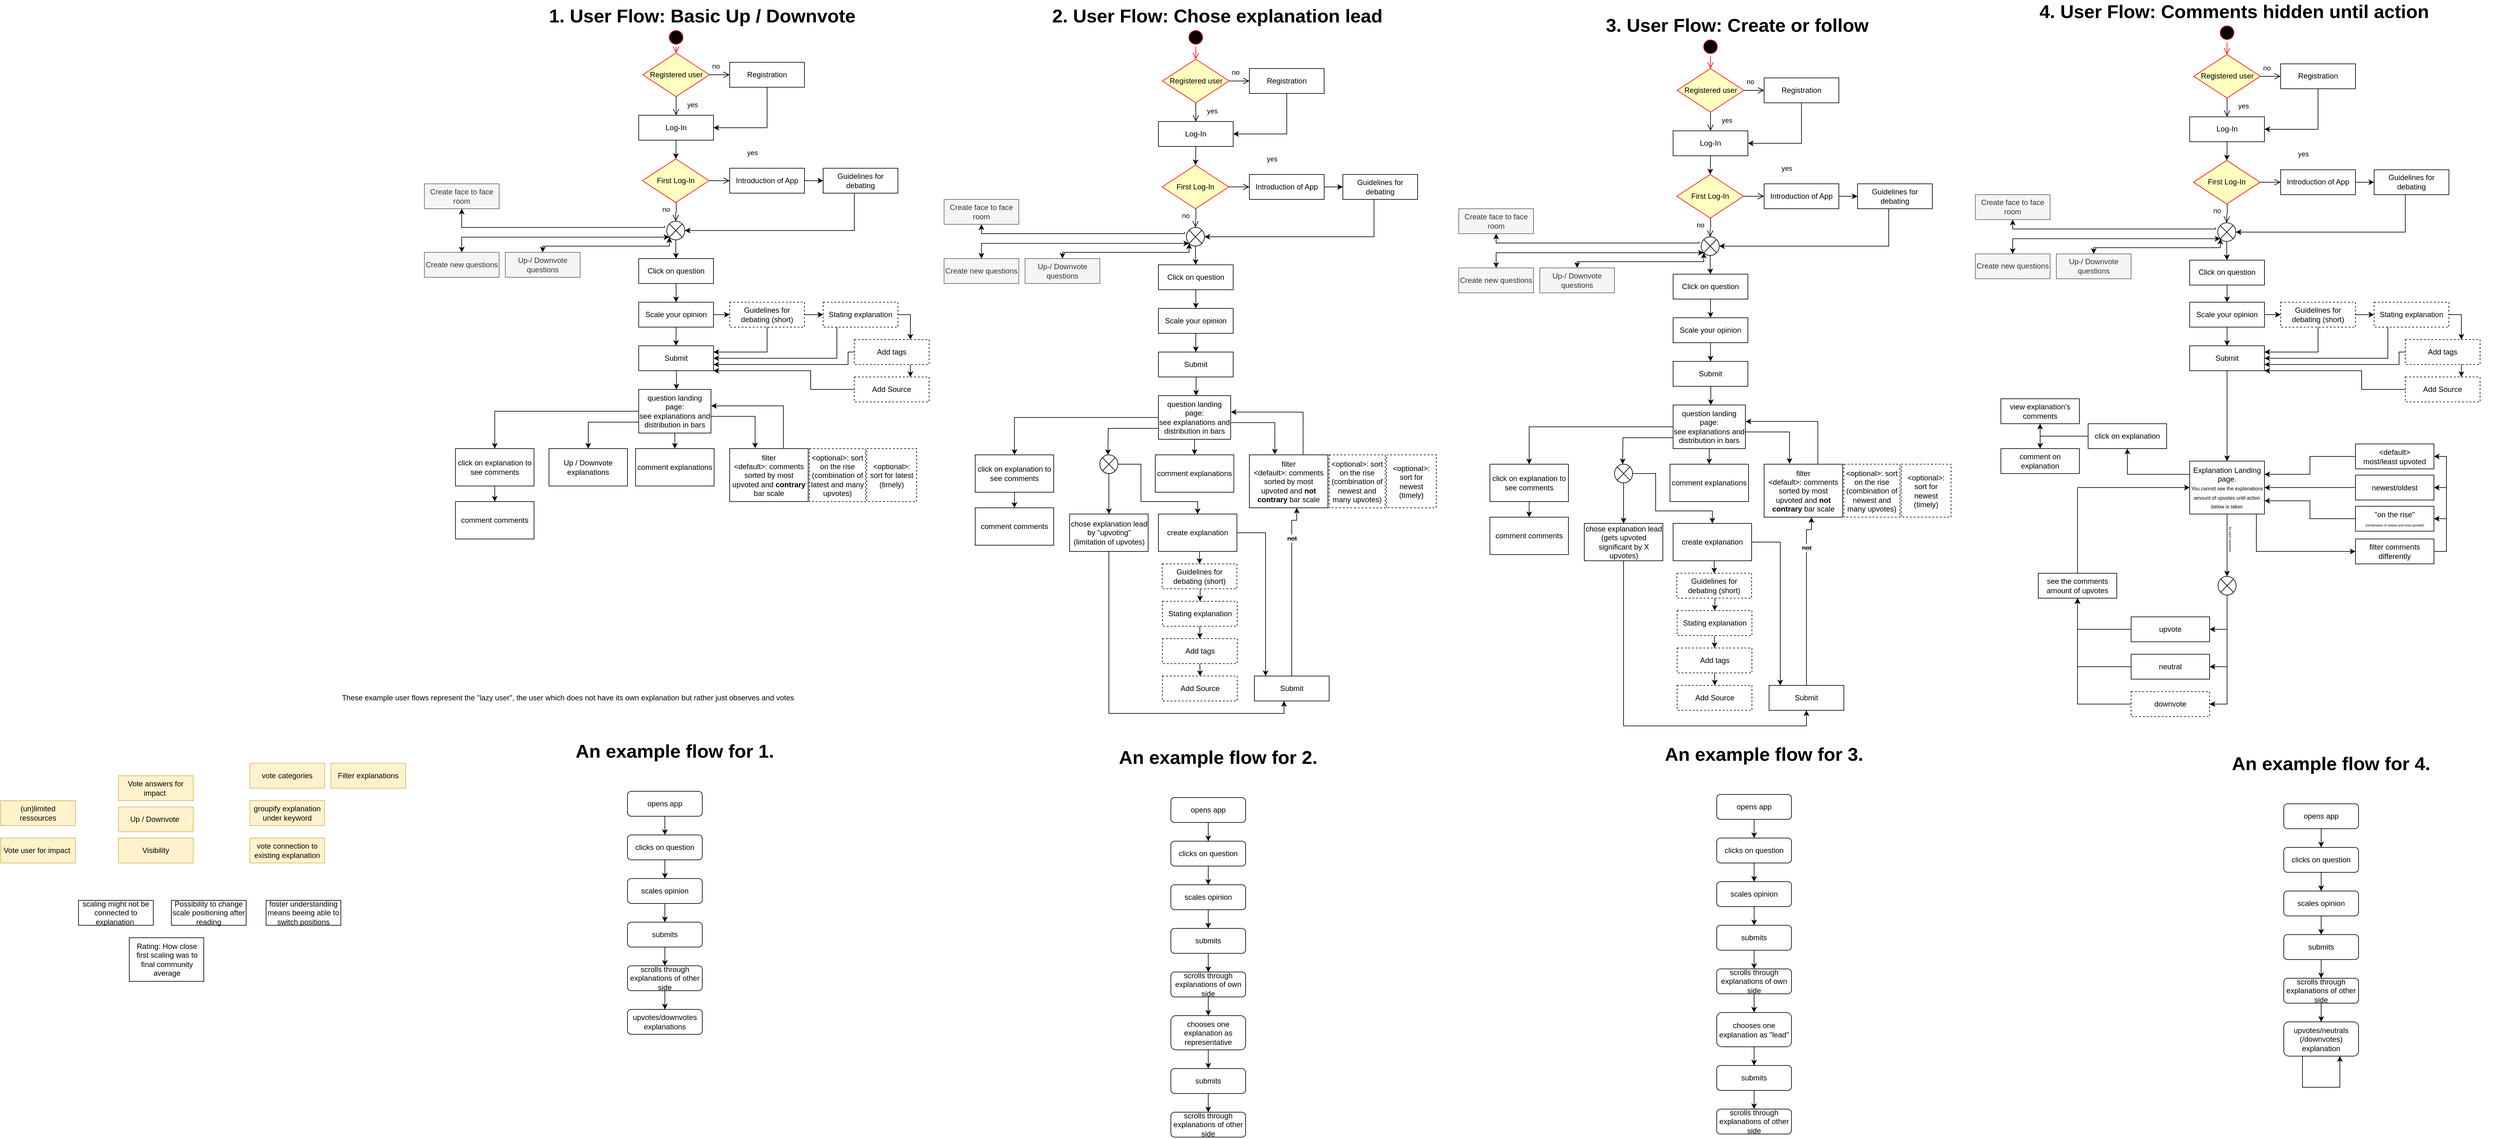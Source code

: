 <mxfile version="13.7.1" type="github" pages="7">
  <diagram id="sVCzi_lUagf4hgPATLQP" name="Old Diagrams">
    <mxGraphModel dx="1737" dy="1637" grid="1" gridSize="10" guides="1" tooltips="1" connect="1" arrows="1" fold="1" page="1" pageScale="1" pageWidth="827" pageHeight="1169" math="0" shadow="0">
      <root>
        <mxCell id="0" />
        <mxCell id="1" parent="0" />
        <mxCell id="wnivAxLNJLn-0W5NieNY-12" style="edgeStyle=orthogonalEdgeStyle;rounded=0;orthogonalLoop=1;jettySize=auto;html=1;entryX=1;entryY=0.5;entryDx=0;entryDy=0;exitX=0.5;exitY=1;exitDx=0;exitDy=0;" parent="1" source="wnivAxLNJLn-0W5NieNY-2" target="wnivAxLNJLn-0W5NieNY-5" edge="1">
          <mxGeometry relative="1" as="geometry">
            <Array as="points">
              <mxPoint x="560" y="200" />
            </Array>
          </mxGeometry>
        </mxCell>
        <mxCell id="wnivAxLNJLn-0W5NieNY-2" value="Registration" style="rounded=0;whiteSpace=wrap;html=1;" parent="1" vertex="1">
          <mxGeometry x="500" y="95" width="120" height="40" as="geometry" />
        </mxCell>
        <mxCell id="wnivAxLNJLn-0W5NieNY-18" style="edgeStyle=orthogonalEdgeStyle;rounded=0;orthogonalLoop=1;jettySize=auto;html=1;exitX=0.5;exitY=1;exitDx=0;exitDy=0;entryX=0.5;entryY=0;entryDx=0;entryDy=0;" parent="1" source="wnivAxLNJLn-0W5NieNY-5" target="wnivAxLNJLn-0W5NieNY-26" edge="1">
          <mxGeometry relative="1" as="geometry">
            <mxPoint x="330" y="230" as="targetPoint" />
            <Array as="points">
              <mxPoint x="414" y="230" />
            </Array>
          </mxGeometry>
        </mxCell>
        <mxCell id="wnivAxLNJLn-0W5NieNY-5" value="Log-In" style="rounded=0;whiteSpace=wrap;html=1;" parent="1" vertex="1">
          <mxGeometry x="354" y="180" width="120" height="40" as="geometry" />
        </mxCell>
        <mxCell id="wnivAxLNJLn-0W5NieNY-8" value="" style="edgeStyle=orthogonalEdgeStyle;html=1;verticalAlign=bottom;endArrow=open;endSize=8;strokeColor=#ff0000;entryX=0.5;entryY=0;entryDx=0;entryDy=0;" parent="1" source="wnivAxLNJLn-0W5NieNY-7" target="wnivAxLNJLn-0W5NieNY-9" edge="1">
          <mxGeometry relative="1" as="geometry">
            <mxPoint x="414" y="120" as="targetPoint" />
            <mxPoint x="414" y="60" as="sourcePoint" />
          </mxGeometry>
        </mxCell>
        <mxCell id="wnivAxLNJLn-0W5NieNY-9" value="Registered user" style="rhombus;whiteSpace=wrap;html=1;fillColor=#ffffc0;strokeColor=#ff0000;" parent="1" vertex="1">
          <mxGeometry x="360.5" y="80" width="107" height="70" as="geometry" />
        </mxCell>
        <mxCell id="wnivAxLNJLn-0W5NieNY-10" value="no" style="edgeStyle=orthogonalEdgeStyle;html=1;align=left;verticalAlign=bottom;endArrow=open;endSize=8;" parent="1" source="wnivAxLNJLn-0W5NieNY-9" edge="1">
          <mxGeometry x="-0.861" y="5" relative="1" as="geometry">
            <mxPoint x="500" y="115" as="targetPoint" />
            <mxPoint as="offset" />
          </mxGeometry>
        </mxCell>
        <mxCell id="wnivAxLNJLn-0W5NieNY-11" value="yes" style="edgeStyle=orthogonalEdgeStyle;html=1;align=left;verticalAlign=top;endArrow=open;endSize=8;entryX=0.5;entryY=0;entryDx=0;entryDy=0;" parent="1" source="wnivAxLNJLn-0W5NieNY-9" target="wnivAxLNJLn-0W5NieNY-5" edge="1">
          <mxGeometry x="-1" y="16" relative="1" as="geometry">
            <mxPoint x="414" y="210" as="targetPoint" />
            <mxPoint as="offset" />
          </mxGeometry>
        </mxCell>
        <mxCell id="wnivAxLNJLn-0W5NieNY-24" style="edgeStyle=orthogonalEdgeStyle;rounded=0;orthogonalLoop=1;jettySize=auto;html=1;entryX=0.5;entryY=0;entryDx=0;entryDy=0;exitX=0;exitY=1;exitDx=0;exitDy=0;startArrow=classic;startFill=1;" parent="1" source="wnivAxLNJLn-0W5NieNY-17" target="wnivAxLNJLn-0W5NieNY-20" edge="1">
          <mxGeometry relative="1" as="geometry">
            <Array as="points">
              <mxPoint x="70" y="376" />
            </Array>
          </mxGeometry>
        </mxCell>
        <mxCell id="wnivAxLNJLn-0W5NieNY-35" style="edgeStyle=orthogonalEdgeStyle;rounded=0;orthogonalLoop=1;jettySize=auto;html=1;exitX=0.5;exitY=1;exitDx=0;exitDy=0;strokeColor=#000000;" parent="1" source="wnivAxLNJLn-0W5NieNY-17" target="wnivAxLNJLn-0W5NieNY-36" edge="1">
          <mxGeometry relative="1" as="geometry">
            <mxPoint x="414" y="400" as="targetPoint" />
          </mxGeometry>
        </mxCell>
        <mxCell id="_zkGkWLVWlLztBYLnL0w-12" style="edgeStyle=orthogonalEdgeStyle;rounded=0;orthogonalLoop=1;jettySize=auto;html=1;exitX=-0.117;exitY=0.26;exitDx=0;exitDy=0;entryX=0.5;entryY=1;entryDx=0;entryDy=0;exitPerimeter=0;" parent="1" source="wnivAxLNJLn-0W5NieNY-17" target="_zkGkWLVWlLztBYLnL0w-11" edge="1">
          <mxGeometry relative="1" as="geometry">
            <Array as="points">
              <mxPoint x="396" y="360" />
              <mxPoint x="70" y="360" />
            </Array>
          </mxGeometry>
        </mxCell>
        <mxCell id="wnivAxLNJLn-0W5NieNY-17" value="" style="shape=sumEllipse;perimeter=ellipsePerimeter;whiteSpace=wrap;html=1;backgroundOutline=1;" parent="1" vertex="1">
          <mxGeometry x="399" y="350" width="29" height="30" as="geometry" />
        </mxCell>
        <mxCell id="wnivAxLNJLn-0W5NieNY-20" value="Create new questions" style="rounded=0;whiteSpace=wrap;html=1;fillColor=#f5f5f5;strokeColor=#666666;fontColor=#333333;" parent="1" vertex="1">
          <mxGeometry x="10" y="400" width="120" height="40" as="geometry" />
        </mxCell>
        <mxCell id="_zkGkWLVWlLztBYLnL0w-24" style="edgeStyle=orthogonalEdgeStyle;rounded=0;orthogonalLoop=1;jettySize=auto;html=1;entryX=0;entryY=1;entryDx=0;entryDy=0;exitX=0.5;exitY=0;exitDx=0;exitDy=0;startArrow=classic;startFill=1;" parent="1" source="wnivAxLNJLn-0W5NieNY-22" target="wnivAxLNJLn-0W5NieNY-17" edge="1">
          <mxGeometry relative="1" as="geometry">
            <Array as="points">
              <mxPoint x="200" y="390" />
              <mxPoint x="403" y="390" />
            </Array>
          </mxGeometry>
        </mxCell>
        <mxCell id="wnivAxLNJLn-0W5NieNY-22" value="Up-/ Downvote questions" style="rounded=0;whiteSpace=wrap;html=1;fillColor=#f5f5f5;strokeColor=#666666;fontColor=#333333;" parent="1" vertex="1">
          <mxGeometry x="140" y="400" width="120" height="40" as="geometry" />
        </mxCell>
        <mxCell id="wnivAxLNJLn-0W5NieNY-34" style="edgeStyle=orthogonalEdgeStyle;rounded=0;orthogonalLoop=1;jettySize=auto;html=1;entryX=1;entryY=0.5;entryDx=0;entryDy=0;strokeColor=#000000;" parent="1" source="wnivAxLNJLn-0W5NieNY-25" target="wnivAxLNJLn-0W5NieNY-17" edge="1">
          <mxGeometry relative="1" as="geometry">
            <Array as="points">
              <mxPoint x="700" y="365" />
            </Array>
          </mxGeometry>
        </mxCell>
        <mxCell id="wnivAxLNJLn-0W5NieNY-25" value="Guidelines for debating" style="rounded=0;whiteSpace=wrap;html=1;" parent="1" vertex="1">
          <mxGeometry x="650" y="265" width="120" height="40" as="geometry" />
        </mxCell>
        <mxCell id="wnivAxLNJLn-0W5NieNY-26" value="First Log-In" style="rhombus;whiteSpace=wrap;html=1;fillColor=#ffffc0;strokeColor=#ff0000;" parent="1" vertex="1">
          <mxGeometry x="360" y="250" width="107" height="70" as="geometry" />
        </mxCell>
        <mxCell id="wnivAxLNJLn-0W5NieNY-29" style="edgeStyle=orthogonalEdgeStyle;rounded=0;orthogonalLoop=1;jettySize=auto;html=1;exitX=1;exitY=0.5;exitDx=0;exitDy=0;entryX=0;entryY=0.5;entryDx=0;entryDy=0;strokeColor=#000000;" parent="1" source="wnivAxLNJLn-0W5NieNY-27" target="wnivAxLNJLn-0W5NieNY-25" edge="1">
          <mxGeometry relative="1" as="geometry" />
        </mxCell>
        <mxCell id="wnivAxLNJLn-0W5NieNY-27" value="Introduction of App" style="rounded=0;whiteSpace=wrap;html=1;" parent="1" vertex="1">
          <mxGeometry x="500" y="265" width="120" height="40" as="geometry" />
        </mxCell>
        <mxCell id="wnivAxLNJLn-0W5NieNY-30" value="no" style="edgeStyle=orthogonalEdgeStyle;html=1;align=left;verticalAlign=bottom;endArrow=open;endSize=8;exitX=1;exitY=0.5;exitDx=0;exitDy=0;entryX=0;entryY=0.5;entryDx=0;entryDy=0;" parent="1" source="wnivAxLNJLn-0W5NieNY-26" target="wnivAxLNJLn-0W5NieNY-27" edge="1">
          <mxGeometry x="-1" y="-95" relative="1" as="geometry">
            <mxPoint x="510" y="125" as="targetPoint" />
            <mxPoint x="477.5" y="125" as="sourcePoint" />
            <mxPoint x="-77" y="-40" as="offset" />
          </mxGeometry>
        </mxCell>
        <mxCell id="wnivAxLNJLn-0W5NieNY-32" value="yes" style="edgeStyle=orthogonalEdgeStyle;html=1;align=left;verticalAlign=top;endArrow=open;endSize=8;entryX=0.5;entryY=0;entryDx=0;entryDy=0;" parent="1" target="wnivAxLNJLn-0W5NieNY-17" edge="1">
          <mxGeometry x="-0.015" y="-64" relative="1" as="geometry">
            <mxPoint x="424" y="190" as="targetPoint" />
            <mxPoint x="414" y="320" as="sourcePoint" />
            <mxPoint x="111" y="-45" as="offset" />
          </mxGeometry>
        </mxCell>
        <mxCell id="wnivAxLNJLn-0W5NieNY-38" style="edgeStyle=orthogonalEdgeStyle;rounded=0;orthogonalLoop=1;jettySize=auto;html=1;entryX=0.5;entryY=0;entryDx=0;entryDy=0;strokeColor=#000000;" parent="1" source="wnivAxLNJLn-0W5NieNY-36" target="wnivAxLNJLn-0W5NieNY-37" edge="1">
          <mxGeometry relative="1" as="geometry" />
        </mxCell>
        <mxCell id="wnivAxLNJLn-0W5NieNY-36" value="Click on question" style="rounded=0;whiteSpace=wrap;html=1;" parent="1" vertex="1">
          <mxGeometry x="354" y="410" width="120" height="40" as="geometry" />
        </mxCell>
        <mxCell id="wnivAxLNJLn-0W5NieNY-40" style="edgeStyle=orthogonalEdgeStyle;rounded=0;orthogonalLoop=1;jettySize=auto;html=1;strokeColor=#000000;entryX=0;entryY=0.5;entryDx=0;entryDy=0;" parent="1" source="wnivAxLNJLn-0W5NieNY-37" target="wnivAxLNJLn-0W5NieNY-39" edge="1">
          <mxGeometry relative="1" as="geometry">
            <mxPoint x="710" y="310" as="targetPoint" />
            <Array as="points" />
          </mxGeometry>
        </mxCell>
        <mxCell id="wnivAxLNJLn-0W5NieNY-44" style="edgeStyle=orthogonalEdgeStyle;rounded=0;orthogonalLoop=1;jettySize=auto;html=1;entryX=0.5;entryY=0;entryDx=0;entryDy=0;strokeColor=#000000;" parent="1" source="wnivAxLNJLn-0W5NieNY-37" target="wnivAxLNJLn-0W5NieNY-43" edge="1">
          <mxGeometry relative="1" as="geometry" />
        </mxCell>
        <mxCell id="wnivAxLNJLn-0W5NieNY-37" value="Scale your opinion" style="rounded=0;whiteSpace=wrap;html=1;" parent="1" vertex="1">
          <mxGeometry x="354" y="480" width="120" height="40" as="geometry" />
        </mxCell>
        <mxCell id="wnivAxLNJLn-0W5NieNY-42" style="edgeStyle=orthogonalEdgeStyle;rounded=0;orthogonalLoop=1;jettySize=auto;html=1;entryX=0;entryY=0.5;entryDx=0;entryDy=0;strokeColor=#000000;" parent="1" source="wnivAxLNJLn-0W5NieNY-39" target="wnivAxLNJLn-0W5NieNY-41" edge="1">
          <mxGeometry relative="1" as="geometry" />
        </mxCell>
        <mxCell id="wnivAxLNJLn-0W5NieNY-47" style="edgeStyle=orthogonalEdgeStyle;rounded=0;orthogonalLoop=1;jettySize=auto;html=1;entryX=1;entryY=0.25;entryDx=0;entryDy=0;strokeColor=#000000;" parent="1" source="wnivAxLNJLn-0W5NieNY-39" target="wnivAxLNJLn-0W5NieNY-43" edge="1">
          <mxGeometry relative="1" as="geometry">
            <Array as="points">
              <mxPoint x="560" y="560" />
            </Array>
          </mxGeometry>
        </mxCell>
        <mxCell id="wnivAxLNJLn-0W5NieNY-39" value="Guidelines for debating (short)" style="rounded=0;whiteSpace=wrap;html=1;dashed=1;" parent="1" vertex="1">
          <mxGeometry x="500" y="480" width="120" height="40" as="geometry" />
        </mxCell>
        <mxCell id="wnivAxLNJLn-0W5NieNY-45" style="edgeStyle=orthogonalEdgeStyle;rounded=0;orthogonalLoop=1;jettySize=auto;html=1;entryX=1;entryY=0.5;entryDx=0;entryDy=0;strokeColor=#000000;" parent="1" source="wnivAxLNJLn-0W5NieNY-41" target="wnivAxLNJLn-0W5NieNY-43" edge="1">
          <mxGeometry relative="1" as="geometry">
            <Array as="points">
              <mxPoint x="672" y="570" />
            </Array>
          </mxGeometry>
        </mxCell>
        <mxCell id="wnivAxLNJLn-0W5NieNY-49" style="edgeStyle=orthogonalEdgeStyle;rounded=0;orthogonalLoop=1;jettySize=auto;html=1;exitX=1;exitY=0.5;exitDx=0;exitDy=0;entryX=0.75;entryY=0;entryDx=0;entryDy=0;strokeColor=#000000;" parent="1" source="wnivAxLNJLn-0W5NieNY-41" target="zCyz3ce_a4fP4JThXpL--30" edge="1">
          <mxGeometry relative="1" as="geometry" />
        </mxCell>
        <mxCell id="wnivAxLNJLn-0W5NieNY-41" value="Stating explanation" style="rounded=0;whiteSpace=wrap;html=1;dashed=1;" parent="1" vertex="1">
          <mxGeometry x="650" y="480" width="120" height="40" as="geometry" />
        </mxCell>
        <mxCell id="_zkGkWLVWlLztBYLnL0w-2" style="edgeStyle=orthogonalEdgeStyle;rounded=0;orthogonalLoop=1;jettySize=auto;html=1;entryX=0.5;entryY=0;entryDx=0;entryDy=0;" parent="1" source="wnivAxLNJLn-0W5NieNY-43" edge="1">
          <mxGeometry relative="1" as="geometry">
            <mxPoint x="414.5" y="620" as="targetPoint" />
            <Array as="points">
              <mxPoint x="414" y="610" />
            </Array>
          </mxGeometry>
        </mxCell>
        <mxCell id="wnivAxLNJLn-0W5NieNY-43" value="Submit" style="rounded=0;whiteSpace=wrap;html=1;" parent="1" vertex="1">
          <mxGeometry x="354" y="550" width="120" height="40" as="geometry" />
        </mxCell>
        <mxCell id="wnivAxLNJLn-0W5NieNY-46" value="Vote answers for impact&amp;nbsp;" style="rounded=0;whiteSpace=wrap;html=1;fillColor=#fff2cc;strokeColor=#d6b656;" parent="1" vertex="1">
          <mxGeometry x="-481" y="1240" width="120" height="40" as="geometry" />
        </mxCell>
        <mxCell id="wnivAxLNJLn-0W5NieNY-50" style="edgeStyle=orthogonalEdgeStyle;rounded=0;orthogonalLoop=1;jettySize=auto;html=1;entryX=1;entryY=1;entryDx=0;entryDy=0;strokeColor=#000000;exitX=0;exitY=0.5;exitDx=0;exitDy=0;" parent="1" source="wnivAxLNJLn-0W5NieNY-48" target="wnivAxLNJLn-0W5NieNY-43" edge="1">
          <mxGeometry relative="1" as="geometry">
            <Array as="points">
              <mxPoint x="630" y="620" />
              <mxPoint x="630" y="590" />
            </Array>
          </mxGeometry>
        </mxCell>
        <mxCell id="wnivAxLNJLn-0W5NieNY-48" value="Add Source" style="rounded=0;whiteSpace=wrap;html=1;dashed=1;" parent="1" vertex="1">
          <mxGeometry x="700" y="600" width="120" height="40" as="geometry" />
        </mxCell>
        <mxCell id="_zkGkWLVWlLztBYLnL0w-6" value="Filter explanations" style="rounded=0;whiteSpace=wrap;html=1;fillColor=#fff2cc;strokeColor=#d6b656;" parent="1" vertex="1">
          <mxGeometry x="-140" y="1220" width="120" height="40" as="geometry" />
        </mxCell>
        <mxCell id="_zkGkWLVWlLztBYLnL0w-11" value="Create face to face room" style="rounded=0;whiteSpace=wrap;html=1;fillColor=#f5f5f5;strokeColor=#666666;fontColor=#333333;" parent="1" vertex="1">
          <mxGeometry x="10" y="290" width="120" height="40" as="geometry" />
        </mxCell>
        <mxCell id="_zkGkWLVWlLztBYLnL0w-13" value="Vote user for impact&amp;nbsp;" style="rounded=0;whiteSpace=wrap;html=1;fillColor=#fff2cc;strokeColor=#d6b656;" parent="1" vertex="1">
          <mxGeometry x="-670" y="1340" width="120" height="40" as="geometry" />
        </mxCell>
        <mxCell id="_zkGkWLVWlLztBYLnL0w-15" value="Up / Downvote&amp;nbsp;&lt;br&gt;" style="rounded=0;whiteSpace=wrap;html=1;fillColor=#fff2cc;strokeColor=#d6b656;" parent="1" vertex="1">
          <mxGeometry x="-481" y="1290" width="120" height="40" as="geometry" />
        </mxCell>
        <mxCell id="_zkGkWLVWlLztBYLnL0w-22" value="Visibility" style="rounded=0;whiteSpace=wrap;html=1;fillColor=#fff2cc;strokeColor=#d6b656;" parent="1" vertex="1">
          <mxGeometry x="-481" y="1340" width="120" height="40" as="geometry" />
        </mxCell>
        <mxCell id="_zkGkWLVWlLztBYLnL0w-26" value="(un)limited ressources" style="rounded=0;whiteSpace=wrap;html=1;fillColor=#fff2cc;strokeColor=#d6b656;" parent="1" vertex="1">
          <mxGeometry x="-670" y="1280" width="120" height="40" as="geometry" />
        </mxCell>
        <mxCell id="_zkGkWLVWlLztBYLnL0w-29" value="vote categories" style="rounded=0;whiteSpace=wrap;html=1;fillColor=#fff2cc;strokeColor=#d6b656;" parent="1" vertex="1">
          <mxGeometry x="-270" y="1220" width="120" height="40" as="geometry" />
        </mxCell>
        <mxCell id="_zkGkWLVWlLztBYLnL0w-30" value="groupify explanation under keyword" style="rounded=0;whiteSpace=wrap;html=1;fillColor=#fff2cc;strokeColor=#d6b656;" parent="1" vertex="1">
          <mxGeometry x="-270" y="1280" width="120" height="40" as="geometry" />
        </mxCell>
        <mxCell id="_zkGkWLVWlLztBYLnL0w-31" value="vote connection to existing explanation" style="rounded=0;whiteSpace=wrap;html=1;fillColor=#fff2cc;strokeColor=#d6b656;" parent="1" vertex="1">
          <mxGeometry x="-270" y="1340" width="120" height="40" as="geometry" />
        </mxCell>
        <mxCell id="_zkGkWLVWlLztBYLnL0w-32" value="Possibility to change scale positioning after reading" style="rounded=0;whiteSpace=wrap;html=1;" parent="1" vertex="1">
          <mxGeometry x="-396" y="1440" width="120" height="40" as="geometry" />
        </mxCell>
        <mxCell id="_zkGkWLVWlLztBYLnL0w-33" value="scaling might not be connected to explanation&amp;nbsp;" style="rounded=0;whiteSpace=wrap;html=1;" parent="1" vertex="1">
          <mxGeometry x="-545" y="1440" width="120" height="40" as="geometry" />
        </mxCell>
        <mxCell id="_zkGkWLVWlLztBYLnL0w-34" value="foster understanding means beeing able to switch positions" style="rounded=0;whiteSpace=wrap;html=1;" parent="1" vertex="1">
          <mxGeometry x="-244" y="1440" width="120" height="40" as="geometry" />
        </mxCell>
        <mxCell id="_zkGkWLVWlLztBYLnL0w-35" value="Rating: How close first scaling was to final community average" style="rounded=0;whiteSpace=wrap;html=1;" parent="1" vertex="1">
          <mxGeometry x="-463.5" y="1500" width="119.5" height="70" as="geometry" />
        </mxCell>
        <mxCell id="zCyz3ce_a4fP4JThXpL--12" style="edgeStyle=orthogonalEdgeStyle;rounded=0;orthogonalLoop=1;jettySize=auto;html=1;entryX=0.324;entryY=-0.008;entryDx=0;entryDy=0;entryPerimeter=0;exitX=1.003;exitY=0.618;exitDx=0;exitDy=0;exitPerimeter=0;" parent="1" source="zCyz3ce_a4fP4JThXpL--3" target="zCyz3ce_a4fP4JThXpL--11" edge="1">
          <mxGeometry relative="1" as="geometry">
            <mxPoint x="395" y="680" as="sourcePoint" />
          </mxGeometry>
        </mxCell>
        <mxCell id="zCyz3ce_a4fP4JThXpL--19" style="edgeStyle=orthogonalEdgeStyle;rounded=0;orthogonalLoop=1;jettySize=auto;html=1;entryX=0.5;entryY=0;entryDx=0;entryDy=0;exitX=0;exitY=0.75;exitDx=0;exitDy=0;" parent="1" source="zCyz3ce_a4fP4JThXpL--3" target="zCyz3ce_a4fP4JThXpL--18" edge="1">
          <mxGeometry relative="1" as="geometry" />
        </mxCell>
        <mxCell id="zCyz3ce_a4fP4JThXpL--25" style="edgeStyle=orthogonalEdgeStyle;rounded=0;orthogonalLoop=1;jettySize=auto;html=1;" parent="1" source="zCyz3ce_a4fP4JThXpL--3" target="zCyz3ce_a4fP4JThXpL--23" edge="1">
          <mxGeometry relative="1" as="geometry" />
        </mxCell>
        <mxCell id="zCyz3ce_a4fP4JThXpL--27" style="edgeStyle=orthogonalEdgeStyle;rounded=0;orthogonalLoop=1;jettySize=auto;html=1;entryX=0.5;entryY=0;entryDx=0;entryDy=0;" parent="1" source="zCyz3ce_a4fP4JThXpL--3" target="zCyz3ce_a4fP4JThXpL--26" edge="1">
          <mxGeometry relative="1" as="geometry" />
        </mxCell>
        <mxCell id="zCyz3ce_a4fP4JThXpL--3" value="question landing page:&lt;br&gt;see explanations and distribution in bars" style="rounded=0;whiteSpace=wrap;html=1;" parent="1" vertex="1">
          <mxGeometry x="354" y="620" width="116" height="70" as="geometry" />
        </mxCell>
        <mxCell id="zCyz3ce_a4fP4JThXpL--5" value="&amp;lt;optional&amp;gt;: sort for latest (timely)" style="rounded=0;whiteSpace=wrap;html=1;dashed=1;" parent="1" vertex="1">
          <mxGeometry x="720" y="715" width="80" height="85" as="geometry" />
        </mxCell>
        <mxCell id="zCyz3ce_a4fP4JThXpL--7" value="&amp;lt;optional&amp;gt;: sort on the rise (combination of latest and many upvotes)" style="rounded=0;whiteSpace=wrap;html=1;dashed=1;" parent="1" vertex="1">
          <mxGeometry x="628" y="715" width="90" height="85" as="geometry" />
        </mxCell>
        <mxCell id="zCyz3ce_a4fP4JThXpL--13" style="edgeStyle=orthogonalEdgeStyle;rounded=0;orthogonalLoop=1;jettySize=auto;html=1;entryX=1.003;entryY=0.377;entryDx=0;entryDy=0;entryPerimeter=0;exitX=0.684;exitY=-0.007;exitDx=0;exitDy=0;exitPerimeter=0;" parent="1" source="zCyz3ce_a4fP4JThXpL--11" target="zCyz3ce_a4fP4JThXpL--3" edge="1">
          <mxGeometry relative="1" as="geometry">
            <mxPoint x="438" y="682" as="targetPoint" />
            <Array as="points" />
          </mxGeometry>
        </mxCell>
        <mxCell id="zCyz3ce_a4fP4JThXpL--11" value="filter&lt;br&gt;&amp;lt;default&amp;gt;:&amp;nbsp;&lt;span style=&quot;font-family: &amp;#34;helvetica&amp;#34;&quot;&gt;comments sorted by most upvoted and &lt;b&gt;contrary &lt;/b&gt;bar scale&lt;/span&gt;" style="rounded=0;whiteSpace=wrap;html=1;" parent="1" vertex="1">
          <mxGeometry x="500" y="715" width="126" height="85" as="geometry" />
        </mxCell>
        <mxCell id="zCyz3ce_a4fP4JThXpL--18" value="Up / Downvote explanations" style="rounded=0;whiteSpace=wrap;html=1;" parent="1" vertex="1">
          <mxGeometry x="210" y="715" width="126" height="60" as="geometry" />
        </mxCell>
        <mxCell id="zCyz3ce_a4fP4JThXpL--23" value="comment explanations" style="rounded=0;whiteSpace=wrap;html=1;" parent="1" vertex="1">
          <mxGeometry x="349" y="715" width="126" height="60" as="geometry" />
        </mxCell>
        <mxCell id="zCyz3ce_a4fP4JThXpL--29" style="edgeStyle=orthogonalEdgeStyle;rounded=0;orthogonalLoop=1;jettySize=auto;html=1;" parent="1" source="zCyz3ce_a4fP4JThXpL--26" target="zCyz3ce_a4fP4JThXpL--28" edge="1">
          <mxGeometry relative="1" as="geometry" />
        </mxCell>
        <mxCell id="zCyz3ce_a4fP4JThXpL--26" value="click on explanation to see comments" style="rounded=0;whiteSpace=wrap;html=1;" parent="1" vertex="1">
          <mxGeometry x="60" y="715" width="126" height="60" as="geometry" />
        </mxCell>
        <mxCell id="zCyz3ce_a4fP4JThXpL--28" value="comment comments" style="rounded=0;whiteSpace=wrap;html=1;" parent="1" vertex="1">
          <mxGeometry x="60" y="800" width="126" height="60" as="geometry" />
        </mxCell>
        <mxCell id="zCyz3ce_a4fP4JThXpL--31" style="edgeStyle=orthogonalEdgeStyle;rounded=0;orthogonalLoop=1;jettySize=auto;html=1;exitX=0.75;exitY=1;exitDx=0;exitDy=0;entryX=0.75;entryY=0;entryDx=0;entryDy=0;" parent="1" source="zCyz3ce_a4fP4JThXpL--30" target="wnivAxLNJLn-0W5NieNY-48" edge="1">
          <mxGeometry relative="1" as="geometry" />
        </mxCell>
        <mxCell id="zCyz3ce_a4fP4JThXpL--32" style="edgeStyle=orthogonalEdgeStyle;rounded=0;orthogonalLoop=1;jettySize=auto;html=1;entryX=1;entryY=0.75;entryDx=0;entryDy=0;exitX=0;exitY=0.5;exitDx=0;exitDy=0;" parent="1" source="zCyz3ce_a4fP4JThXpL--30" target="wnivAxLNJLn-0W5NieNY-43" edge="1">
          <mxGeometry relative="1" as="geometry">
            <mxPoint x="480" y="580" as="targetPoint" />
            <Array as="points">
              <mxPoint x="690" y="560" />
              <mxPoint x="690" y="580" />
            </Array>
          </mxGeometry>
        </mxCell>
        <mxCell id="zCyz3ce_a4fP4JThXpL--30" value="Add tags" style="rounded=0;whiteSpace=wrap;html=1;dashed=1;" parent="1" vertex="1">
          <mxGeometry x="700" y="540" width="120" height="40" as="geometry" />
        </mxCell>
        <mxCell id="zCyz3ce_a4fP4JThXpL--88" style="edgeStyle=orthogonalEdgeStyle;rounded=0;orthogonalLoop=1;jettySize=auto;html=1;entryX=1;entryY=0.5;entryDx=0;entryDy=0;exitX=0.5;exitY=1;exitDx=0;exitDy=0;" parent="1" source="zCyz3ce_a4fP4JThXpL--89" target="zCyz3ce_a4fP4JThXpL--91" edge="1">
          <mxGeometry relative="1" as="geometry">
            <Array as="points">
              <mxPoint x="1394" y="210" />
            </Array>
          </mxGeometry>
        </mxCell>
        <mxCell id="zCyz3ce_a4fP4JThXpL--89" value="Registration" style="rounded=0;whiteSpace=wrap;html=1;" parent="1" vertex="1">
          <mxGeometry x="1334" y="105" width="120" height="40" as="geometry" />
        </mxCell>
        <mxCell id="zCyz3ce_a4fP4JThXpL--90" style="edgeStyle=orthogonalEdgeStyle;rounded=0;orthogonalLoop=1;jettySize=auto;html=1;exitX=0.5;exitY=1;exitDx=0;exitDy=0;entryX=0.5;entryY=0;entryDx=0;entryDy=0;" parent="1" source="zCyz3ce_a4fP4JThXpL--91" target="zCyz3ce_a4fP4JThXpL--106" edge="1">
          <mxGeometry relative="1" as="geometry">
            <mxPoint x="1164" y="240" as="targetPoint" />
            <Array as="points">
              <mxPoint x="1248" y="240" />
            </Array>
          </mxGeometry>
        </mxCell>
        <mxCell id="zCyz3ce_a4fP4JThXpL--91" value="Log-In" style="rounded=0;whiteSpace=wrap;html=1;" parent="1" vertex="1">
          <mxGeometry x="1188" y="190" width="120" height="40" as="geometry" />
        </mxCell>
        <mxCell id="zCyz3ce_a4fP4JThXpL--92" value="" style="ellipse;html=1;shape=startState;fillColor=#000000;strokeColor=#ff0000;" parent="1" vertex="1">
          <mxGeometry x="1233" y="40" width="30" height="30" as="geometry" />
        </mxCell>
        <mxCell id="zCyz3ce_a4fP4JThXpL--93" value="" style="edgeStyle=orthogonalEdgeStyle;html=1;verticalAlign=bottom;endArrow=open;endSize=8;strokeColor=#ff0000;entryX=0.5;entryY=0;entryDx=0;entryDy=0;" parent="1" source="zCyz3ce_a4fP4JThXpL--92" target="zCyz3ce_a4fP4JThXpL--94" edge="1">
          <mxGeometry relative="1" as="geometry">
            <mxPoint x="1248" y="130" as="targetPoint" />
          </mxGeometry>
        </mxCell>
        <mxCell id="zCyz3ce_a4fP4JThXpL--94" value="Registered user" style="rhombus;whiteSpace=wrap;html=1;fillColor=#ffffc0;strokeColor=#ff0000;" parent="1" vertex="1">
          <mxGeometry x="1194.5" y="90" width="107" height="70" as="geometry" />
        </mxCell>
        <mxCell id="zCyz3ce_a4fP4JThXpL--95" value="no" style="edgeStyle=orthogonalEdgeStyle;html=1;align=left;verticalAlign=bottom;endArrow=open;endSize=8;" parent="1" source="zCyz3ce_a4fP4JThXpL--94" edge="1">
          <mxGeometry x="-0.861" y="5" relative="1" as="geometry">
            <mxPoint x="1334" y="125" as="targetPoint" />
            <mxPoint as="offset" />
          </mxGeometry>
        </mxCell>
        <mxCell id="zCyz3ce_a4fP4JThXpL--96" value="yes" style="edgeStyle=orthogonalEdgeStyle;html=1;align=left;verticalAlign=top;endArrow=open;endSize=8;entryX=0.5;entryY=0;entryDx=0;entryDy=0;" parent="1" source="zCyz3ce_a4fP4JThXpL--94" target="zCyz3ce_a4fP4JThXpL--91" edge="1">
          <mxGeometry x="-1" y="16" relative="1" as="geometry">
            <mxPoint x="1248" y="220" as="targetPoint" />
            <mxPoint as="offset" />
          </mxGeometry>
        </mxCell>
        <mxCell id="zCyz3ce_a4fP4JThXpL--97" style="edgeStyle=orthogonalEdgeStyle;rounded=0;orthogonalLoop=1;jettySize=auto;html=1;entryX=0.5;entryY=0;entryDx=0;entryDy=0;exitX=0;exitY=1;exitDx=0;exitDy=0;startArrow=classic;startFill=1;" parent="1" source="zCyz3ce_a4fP4JThXpL--100" target="zCyz3ce_a4fP4JThXpL--101" edge="1">
          <mxGeometry relative="1" as="geometry">
            <Array as="points">
              <mxPoint x="904" y="386" />
            </Array>
          </mxGeometry>
        </mxCell>
        <mxCell id="zCyz3ce_a4fP4JThXpL--98" style="edgeStyle=orthogonalEdgeStyle;rounded=0;orthogonalLoop=1;jettySize=auto;html=1;exitX=0.5;exitY=1;exitDx=0;exitDy=0;strokeColor=#000000;" parent="1" source="zCyz3ce_a4fP4JThXpL--100" target="zCyz3ce_a4fP4JThXpL--112" edge="1">
          <mxGeometry relative="1" as="geometry">
            <mxPoint x="1248" y="410" as="targetPoint" />
          </mxGeometry>
        </mxCell>
        <mxCell id="zCyz3ce_a4fP4JThXpL--99" style="edgeStyle=orthogonalEdgeStyle;rounded=0;orthogonalLoop=1;jettySize=auto;html=1;exitX=-0.117;exitY=0.26;exitDx=0;exitDy=0;entryX=0.5;entryY=1;entryDx=0;entryDy=0;exitPerimeter=0;" parent="1" source="zCyz3ce_a4fP4JThXpL--100" target="zCyz3ce_a4fP4JThXpL--126" edge="1">
          <mxGeometry relative="1" as="geometry">
            <Array as="points">
              <mxPoint x="1230" y="370" />
              <mxPoint x="904" y="370" />
            </Array>
          </mxGeometry>
        </mxCell>
        <mxCell id="zCyz3ce_a4fP4JThXpL--100" value="" style="shape=sumEllipse;perimeter=ellipsePerimeter;whiteSpace=wrap;html=1;backgroundOutline=1;" parent="1" vertex="1">
          <mxGeometry x="1233" y="360" width="29" height="30" as="geometry" />
        </mxCell>
        <mxCell id="zCyz3ce_a4fP4JThXpL--101" value="Create new questions" style="rounded=0;whiteSpace=wrap;html=1;fillColor=#f5f5f5;strokeColor=#666666;fontColor=#333333;" parent="1" vertex="1">
          <mxGeometry x="844" y="410" width="120" height="40" as="geometry" />
        </mxCell>
        <mxCell id="zCyz3ce_a4fP4JThXpL--102" style="edgeStyle=orthogonalEdgeStyle;rounded=0;orthogonalLoop=1;jettySize=auto;html=1;entryX=0;entryY=1;entryDx=0;entryDy=0;exitX=0.5;exitY=0;exitDx=0;exitDy=0;startArrow=classic;startFill=1;" parent="1" source="zCyz3ce_a4fP4JThXpL--103" target="zCyz3ce_a4fP4JThXpL--100" edge="1">
          <mxGeometry relative="1" as="geometry">
            <Array as="points">
              <mxPoint x="1034" y="400" />
              <mxPoint x="1237" y="400" />
            </Array>
          </mxGeometry>
        </mxCell>
        <mxCell id="zCyz3ce_a4fP4JThXpL--103" value="Up-/ Downvote questions" style="rounded=0;whiteSpace=wrap;html=1;fillColor=#f5f5f5;strokeColor=#666666;fontColor=#333333;" parent="1" vertex="1">
          <mxGeometry x="974" y="410" width="120" height="40" as="geometry" />
        </mxCell>
        <mxCell id="zCyz3ce_a4fP4JThXpL--104" style="edgeStyle=orthogonalEdgeStyle;rounded=0;orthogonalLoop=1;jettySize=auto;html=1;entryX=1;entryY=0.5;entryDx=0;entryDy=0;strokeColor=#000000;" parent="1" source="zCyz3ce_a4fP4JThXpL--105" target="zCyz3ce_a4fP4JThXpL--100" edge="1">
          <mxGeometry relative="1" as="geometry">
            <Array as="points">
              <mxPoint x="1534" y="375" />
            </Array>
          </mxGeometry>
        </mxCell>
        <mxCell id="zCyz3ce_a4fP4JThXpL--105" value="Guidelines for debating" style="rounded=0;whiteSpace=wrap;html=1;" parent="1" vertex="1">
          <mxGeometry x="1484" y="275" width="120" height="40" as="geometry" />
        </mxCell>
        <mxCell id="zCyz3ce_a4fP4JThXpL--106" value="First Log-In" style="rhombus;whiteSpace=wrap;html=1;fillColor=#ffffc0;strokeColor=#ff0000;" parent="1" vertex="1">
          <mxGeometry x="1194" y="260" width="107" height="70" as="geometry" />
        </mxCell>
        <mxCell id="zCyz3ce_a4fP4JThXpL--107" style="edgeStyle=orthogonalEdgeStyle;rounded=0;orthogonalLoop=1;jettySize=auto;html=1;exitX=1;exitY=0.5;exitDx=0;exitDy=0;entryX=0;entryY=0.5;entryDx=0;entryDy=0;strokeColor=#000000;" parent="1" source="zCyz3ce_a4fP4JThXpL--108" target="zCyz3ce_a4fP4JThXpL--105" edge="1">
          <mxGeometry relative="1" as="geometry" />
        </mxCell>
        <mxCell id="zCyz3ce_a4fP4JThXpL--108" value="Introduction of App" style="rounded=0;whiteSpace=wrap;html=1;" parent="1" vertex="1">
          <mxGeometry x="1334" y="275" width="120" height="40" as="geometry" />
        </mxCell>
        <mxCell id="zCyz3ce_a4fP4JThXpL--109" value="no" style="edgeStyle=orthogonalEdgeStyle;html=1;align=left;verticalAlign=bottom;endArrow=open;endSize=8;exitX=1;exitY=0.5;exitDx=0;exitDy=0;entryX=0;entryY=0.5;entryDx=0;entryDy=0;" parent="1" source="zCyz3ce_a4fP4JThXpL--106" target="zCyz3ce_a4fP4JThXpL--108" edge="1">
          <mxGeometry x="-1" y="-95" relative="1" as="geometry">
            <mxPoint x="1344" y="135" as="targetPoint" />
            <mxPoint x="1311.5" y="135" as="sourcePoint" />
            <mxPoint x="-77" y="-40" as="offset" />
          </mxGeometry>
        </mxCell>
        <mxCell id="zCyz3ce_a4fP4JThXpL--110" value="yes" style="edgeStyle=orthogonalEdgeStyle;html=1;align=left;verticalAlign=top;endArrow=open;endSize=8;entryX=0.5;entryY=0;entryDx=0;entryDy=0;" parent="1" target="zCyz3ce_a4fP4JThXpL--100" edge="1">
          <mxGeometry x="-0.015" y="-64" relative="1" as="geometry">
            <mxPoint x="1258" y="200" as="targetPoint" />
            <mxPoint x="1248" y="330" as="sourcePoint" />
            <mxPoint x="111" y="-45" as="offset" />
          </mxGeometry>
        </mxCell>
        <mxCell id="zCyz3ce_a4fP4JThXpL--111" style="edgeStyle=orthogonalEdgeStyle;rounded=0;orthogonalLoop=1;jettySize=auto;html=1;entryX=0.5;entryY=0;entryDx=0;entryDy=0;strokeColor=#000000;" parent="1" source="zCyz3ce_a4fP4JThXpL--112" target="zCyz3ce_a4fP4JThXpL--115" edge="1">
          <mxGeometry relative="1" as="geometry" />
        </mxCell>
        <mxCell id="zCyz3ce_a4fP4JThXpL--112" value="Click on question" style="rounded=0;whiteSpace=wrap;html=1;" parent="1" vertex="1">
          <mxGeometry x="1188" y="420" width="120" height="40" as="geometry" />
        </mxCell>
        <mxCell id="zCyz3ce_a4fP4JThXpL--114" style="edgeStyle=orthogonalEdgeStyle;rounded=0;orthogonalLoop=1;jettySize=auto;html=1;entryX=0.5;entryY=0;entryDx=0;entryDy=0;strokeColor=#000000;" parent="1" source="zCyz3ce_a4fP4JThXpL--115" target="zCyz3ce_a4fP4JThXpL--123" edge="1">
          <mxGeometry relative="1" as="geometry" />
        </mxCell>
        <mxCell id="zCyz3ce_a4fP4JThXpL--115" value="Scale your opinion" style="rounded=0;whiteSpace=wrap;html=1;" parent="1" vertex="1">
          <mxGeometry x="1188" y="490" width="120" height="40" as="geometry" />
        </mxCell>
        <mxCell id="zCyz3ce_a4fP4JThXpL--116" style="edgeStyle=orthogonalEdgeStyle;rounded=0;orthogonalLoop=1;jettySize=auto;html=1;entryX=0.5;entryY=0;entryDx=0;entryDy=0;strokeColor=#000000;" parent="1" source="zCyz3ce_a4fP4JThXpL--118" target="zCyz3ce_a4fP4JThXpL--121" edge="1">
          <mxGeometry relative="1" as="geometry">
            <Array as="points">
              <mxPoint x="1255" y="950" />
              <mxPoint x="1255" y="950" />
            </Array>
          </mxGeometry>
        </mxCell>
        <mxCell id="zCyz3ce_a4fP4JThXpL--118" value="Guidelines for debating (short)" style="rounded=0;whiteSpace=wrap;html=1;dashed=1;" parent="1" vertex="1">
          <mxGeometry x="1194" y="900" width="120" height="40" as="geometry" />
        </mxCell>
        <mxCell id="zCyz3ce_a4fP4JThXpL--120" style="edgeStyle=orthogonalEdgeStyle;rounded=0;orthogonalLoop=1;jettySize=auto;html=1;exitX=0.5;exitY=1;exitDx=0;exitDy=0;strokeColor=#000000;" parent="1" source="zCyz3ce_a4fP4JThXpL--121" target="zCyz3ce_a4fP4JThXpL--143" edge="1">
          <mxGeometry relative="1" as="geometry" />
        </mxCell>
        <mxCell id="zCyz3ce_a4fP4JThXpL--121" value="Stating explanation" style="rounded=0;whiteSpace=wrap;html=1;dashed=1;" parent="1" vertex="1">
          <mxGeometry x="1194.5" y="960" width="120" height="40" as="geometry" />
        </mxCell>
        <mxCell id="zCyz3ce_a4fP4JThXpL--122" style="edgeStyle=orthogonalEdgeStyle;rounded=0;orthogonalLoop=1;jettySize=auto;html=1;entryX=0.5;entryY=0;entryDx=0;entryDy=0;" parent="1" source="zCyz3ce_a4fP4JThXpL--123" edge="1">
          <mxGeometry relative="1" as="geometry">
            <mxPoint x="1248.5" y="630" as="targetPoint" />
            <Array as="points">
              <mxPoint x="1248" y="620" />
            </Array>
          </mxGeometry>
        </mxCell>
        <mxCell id="zCyz3ce_a4fP4JThXpL--123" value="Submit" style="rounded=0;whiteSpace=wrap;html=1;" parent="1" vertex="1">
          <mxGeometry x="1188" y="560" width="120" height="40" as="geometry" />
        </mxCell>
        <mxCell id="zCyz3ce_a4fP4JThXpL--125" value="Add Source" style="rounded=0;whiteSpace=wrap;html=1;dashed=1;" parent="1" vertex="1">
          <mxGeometry x="1194.5" y="1080" width="120" height="40" as="geometry" />
        </mxCell>
        <mxCell id="zCyz3ce_a4fP4JThXpL--126" value="Create face to face room" style="rounded=0;whiteSpace=wrap;html=1;fillColor=#f5f5f5;strokeColor=#666666;fontColor=#333333;" parent="1" vertex="1">
          <mxGeometry x="844" y="315" width="120" height="40" as="geometry" />
        </mxCell>
        <mxCell id="zCyz3ce_a4fP4JThXpL--127" style="edgeStyle=orthogonalEdgeStyle;rounded=0;orthogonalLoop=1;jettySize=auto;html=1;entryX=0.324;entryY=-0.008;entryDx=0;entryDy=0;entryPerimeter=0;exitX=1.003;exitY=0.618;exitDx=0;exitDy=0;exitPerimeter=0;" parent="1" source="zCyz3ce_a4fP4JThXpL--131" target="zCyz3ce_a4fP4JThXpL--135" edge="1">
          <mxGeometry relative="1" as="geometry">
            <mxPoint x="1229" y="690" as="sourcePoint" />
          </mxGeometry>
        </mxCell>
        <mxCell id="zCyz3ce_a4fP4JThXpL--128" style="edgeStyle=orthogonalEdgeStyle;rounded=0;orthogonalLoop=1;jettySize=auto;html=1;entryX=0.5;entryY=0;entryDx=0;entryDy=0;exitX=0;exitY=0.75;exitDx=0;exitDy=0;" parent="1" source="zCyz3ce_a4fP4JThXpL--131" edge="1">
          <mxGeometry relative="1" as="geometry">
            <mxPoint x="1107" y="725" as="targetPoint" />
          </mxGeometry>
        </mxCell>
        <mxCell id="zCyz3ce_a4fP4JThXpL--129" style="edgeStyle=orthogonalEdgeStyle;rounded=0;orthogonalLoop=1;jettySize=auto;html=1;" parent="1" source="zCyz3ce_a4fP4JThXpL--131" target="zCyz3ce_a4fP4JThXpL--137" edge="1">
          <mxGeometry relative="1" as="geometry" />
        </mxCell>
        <mxCell id="zCyz3ce_a4fP4JThXpL--130" style="edgeStyle=orthogonalEdgeStyle;rounded=0;orthogonalLoop=1;jettySize=auto;html=1;entryX=0.5;entryY=0;entryDx=0;entryDy=0;" parent="1" source="zCyz3ce_a4fP4JThXpL--131" target="zCyz3ce_a4fP4JThXpL--139" edge="1">
          <mxGeometry relative="1" as="geometry" />
        </mxCell>
        <mxCell id="zCyz3ce_a4fP4JThXpL--131" value="question landing page:&lt;br&gt;see explanations and distribution in bars" style="rounded=0;whiteSpace=wrap;html=1;" parent="1" vertex="1">
          <mxGeometry x="1188" y="630" width="116" height="70" as="geometry" />
        </mxCell>
        <mxCell id="zCyz3ce_a4fP4JThXpL--132" value="&amp;lt;optional&amp;gt;: sort for newest (timely)" style="rounded=0;whiteSpace=wrap;html=1;dashed=1;" parent="1" vertex="1">
          <mxGeometry x="1554" y="725" width="80" height="85" as="geometry" />
        </mxCell>
        <mxCell id="zCyz3ce_a4fP4JThXpL--133" value="&amp;lt;optional&amp;gt;: sort on the rise (combination of newest and many upvotes)" style="rounded=0;whiteSpace=wrap;html=1;dashed=1;" parent="1" vertex="1">
          <mxGeometry x="1462" y="725" width="90" height="85" as="geometry" />
        </mxCell>
        <mxCell id="zCyz3ce_a4fP4JThXpL--134" style="edgeStyle=orthogonalEdgeStyle;rounded=0;orthogonalLoop=1;jettySize=auto;html=1;entryX=1.003;entryY=0.377;entryDx=0;entryDy=0;entryPerimeter=0;exitX=0.684;exitY=-0.007;exitDx=0;exitDy=0;exitPerimeter=0;" parent="1" source="zCyz3ce_a4fP4JThXpL--135" target="zCyz3ce_a4fP4JThXpL--131" edge="1">
          <mxGeometry relative="1" as="geometry">
            <mxPoint x="1272" y="692" as="targetPoint" />
            <Array as="points" />
          </mxGeometry>
        </mxCell>
        <mxCell id="zCyz3ce_a4fP4JThXpL--135" value="filter&lt;br&gt;&amp;lt;default&amp;gt;:&amp;nbsp;&lt;span style=&quot;font-family: &amp;#34;helvetica&amp;#34;&quot;&gt;comments sorted by most upvoted and &lt;b&gt;not contrary&lt;/b&gt; bar scale&lt;/span&gt;" style="rounded=0;whiteSpace=wrap;html=1;" parent="1" vertex="1">
          <mxGeometry x="1334" y="725" width="126" height="85" as="geometry" />
        </mxCell>
        <mxCell id="zCyz3ce_a4fP4JThXpL--137" value="comment explanations" style="rounded=0;whiteSpace=wrap;html=1;" parent="1" vertex="1">
          <mxGeometry x="1183" y="725" width="126" height="60" as="geometry" />
        </mxCell>
        <mxCell id="zCyz3ce_a4fP4JThXpL--138" style="edgeStyle=orthogonalEdgeStyle;rounded=0;orthogonalLoop=1;jettySize=auto;html=1;" parent="1" source="zCyz3ce_a4fP4JThXpL--139" target="zCyz3ce_a4fP4JThXpL--140" edge="1">
          <mxGeometry relative="1" as="geometry" />
        </mxCell>
        <mxCell id="zCyz3ce_a4fP4JThXpL--139" value="click on explanation to see comments" style="rounded=0;whiteSpace=wrap;html=1;" parent="1" vertex="1">
          <mxGeometry x="894" y="725" width="126" height="60" as="geometry" />
        </mxCell>
        <mxCell id="zCyz3ce_a4fP4JThXpL--140" value="comment comments" style="rounded=0;whiteSpace=wrap;html=1;" parent="1" vertex="1">
          <mxGeometry x="894" y="810" width="126" height="60" as="geometry" />
        </mxCell>
        <mxCell id="zCyz3ce_a4fP4JThXpL--141" style="edgeStyle=orthogonalEdgeStyle;rounded=0;orthogonalLoop=1;jettySize=auto;html=1;exitX=0.5;exitY=1;exitDx=0;exitDy=0;" parent="1" source="zCyz3ce_a4fP4JThXpL--143" edge="1">
          <mxGeometry relative="1" as="geometry">
            <mxPoint x="1255" y="1080" as="targetPoint" />
          </mxGeometry>
        </mxCell>
        <mxCell id="zCyz3ce_a4fP4JThXpL--143" value="Add tags" style="rounded=0;whiteSpace=wrap;html=1;dashed=1;" parent="1" vertex="1">
          <mxGeometry x="1194.5" y="1020" width="120" height="40" as="geometry" />
        </mxCell>
        <mxCell id="zCyz3ce_a4fP4JThXpL--144" value="&lt;font size=&quot;1&quot;&gt;&lt;b style=&quot;font-size: 30px&quot;&gt;1. User Flow: Basic Up / Downvote&lt;/b&gt;&lt;/font&gt;" style="text;html=1;strokeColor=none;fillColor=none;align=center;verticalAlign=middle;whiteSpace=wrap;rounded=0;dashed=1;" parent="1" vertex="1">
          <mxGeometry x="186" y="10" width="540" height="20" as="geometry" />
        </mxCell>
        <mxCell id="zCyz3ce_a4fP4JThXpL--145" value="&lt;font size=&quot;1&quot;&gt;&lt;b style=&quot;font-size: 30px&quot;&gt;2. User Flow: Chose explanation lead&amp;nbsp;&amp;nbsp;&lt;/b&gt;&lt;/font&gt;" style="text;html=1;strokeColor=none;fillColor=none;align=center;verticalAlign=middle;whiteSpace=wrap;rounded=0;dashed=1;" parent="1" vertex="1">
          <mxGeometry x="978" y="10" width="626" height="20" as="geometry" />
        </mxCell>
        <mxCell id="wnivAxLNJLn-0W5NieNY-7" value="" style="ellipse;html=1;shape=startState;fillColor=#000000;strokeColor=#ff0000;" parent="1" vertex="1">
          <mxGeometry x="399" y="40" width="30" height="30" as="geometry" />
        </mxCell>
        <mxCell id="zCyz3ce_a4fP4JThXpL--150" style="edgeStyle=orthogonalEdgeStyle;rounded=0;orthogonalLoop=1;jettySize=auto;html=1;entryX=0.5;entryY=0;entryDx=0;entryDy=0;" parent="1" source="zCyz3ce_a4fP4JThXpL--148" target="zCyz3ce_a4fP4JThXpL--149" edge="1">
          <mxGeometry relative="1" as="geometry">
            <Array as="points">
              <mxPoint x="1160" y="740" />
              <mxPoint x="1160" y="800" />
              <mxPoint x="1251" y="800" />
            </Array>
          </mxGeometry>
        </mxCell>
        <mxCell id="zCyz3ce_a4fP4JThXpL--152" style="edgeStyle=orthogonalEdgeStyle;rounded=0;orthogonalLoop=1;jettySize=auto;html=1;entryX=0.5;entryY=0;entryDx=0;entryDy=0;" parent="1" source="zCyz3ce_a4fP4JThXpL--148" target="zCyz3ce_a4fP4JThXpL--151" edge="1">
          <mxGeometry relative="1" as="geometry" />
        </mxCell>
        <mxCell id="zCyz3ce_a4fP4JThXpL--148" value="" style="shape=sumEllipse;perimeter=ellipsePerimeter;whiteSpace=wrap;html=1;backgroundOutline=1;" parent="1" vertex="1">
          <mxGeometry x="1094" y="725" width="29" height="30" as="geometry" />
        </mxCell>
        <mxCell id="zCyz3ce_a4fP4JThXpL--153" style="edgeStyle=orthogonalEdgeStyle;rounded=0;orthogonalLoop=1;jettySize=auto;html=1;exitX=0.5;exitY=1;exitDx=0;exitDy=0;entryX=0.5;entryY=0;entryDx=0;entryDy=0;" parent="1" source="zCyz3ce_a4fP4JThXpL--149" target="zCyz3ce_a4fP4JThXpL--118" edge="1">
          <mxGeometry relative="1" as="geometry" />
        </mxCell>
        <mxCell id="zCyz3ce_a4fP4JThXpL--158" style="edgeStyle=orthogonalEdgeStyle;rounded=0;orthogonalLoop=1;jettySize=auto;html=1;" parent="1" source="zCyz3ce_a4fP4JThXpL--149" target="zCyz3ce_a4fP4JThXpL--157" edge="1">
          <mxGeometry relative="1" as="geometry">
            <Array as="points">
              <mxPoint x="1360" y="850" />
            </Array>
          </mxGeometry>
        </mxCell>
        <mxCell id="zCyz3ce_a4fP4JThXpL--149" value="create explanation" style="rounded=0;whiteSpace=wrap;html=1;" parent="1" vertex="1">
          <mxGeometry x="1188" y="820" width="126" height="60" as="geometry" />
        </mxCell>
        <mxCell id="9J9e4gb2R-9mKRPI0Ei9-1" style="edgeStyle=orthogonalEdgeStyle;rounded=0;orthogonalLoop=1;jettySize=auto;html=1;entryX=0.397;entryY=1.004;entryDx=0;entryDy=0;entryPerimeter=0;" parent="1" source="zCyz3ce_a4fP4JThXpL--151" target="zCyz3ce_a4fP4JThXpL--157" edge="1">
          <mxGeometry relative="1" as="geometry">
            <Array as="points">
              <mxPoint x="1109" y="1140" />
              <mxPoint x="1390" y="1140" />
            </Array>
          </mxGeometry>
        </mxCell>
        <mxCell id="zCyz3ce_a4fP4JThXpL--151" value="chose explanation lead by &quot;upvoting&quot; (limitation of upvotes)" style="rounded=0;whiteSpace=wrap;html=1;" parent="1" vertex="1">
          <mxGeometry x="1045.5" y="820" width="126" height="60" as="geometry" />
        </mxCell>
        <mxCell id="zCyz3ce_a4fP4JThXpL--154" value="Guidelines for debating (short)" style="rounded=0;whiteSpace=wrap;html=1;dashed=1;" parent="1" vertex="1">
          <mxGeometry x="1194" y="900" width="120" height="40" as="geometry" />
        </mxCell>
        <mxCell id="zCyz3ce_a4fP4JThXpL--155" value="Stating explanation" style="rounded=0;whiteSpace=wrap;html=1;dashed=1;" parent="1" vertex="1">
          <mxGeometry x="1194.5" y="960" width="120" height="40" as="geometry" />
        </mxCell>
        <mxCell id="zCyz3ce_a4fP4JThXpL--159" style="edgeStyle=orthogonalEdgeStyle;rounded=0;orthogonalLoop=1;jettySize=auto;html=1;exitX=0.5;exitY=0;exitDx=0;exitDy=0;" parent="1" source="zCyz3ce_a4fP4JThXpL--157" target="zCyz3ce_a4fP4JThXpL--135" edge="1">
          <mxGeometry relative="1" as="geometry">
            <mxPoint x="1402" y="1130" as="sourcePoint" />
            <mxPoint x="1402" y="820" as="targetPoint" />
            <Array as="points">
              <mxPoint x="1402" y="830" />
              <mxPoint x="1410" y="830" />
            </Array>
          </mxGeometry>
        </mxCell>
        <mxCell id="zCyz3ce_a4fP4JThXpL--160" value="&lt;strike&gt;not&lt;/strike&gt;" style="edgeLabel;html=1;align=center;verticalAlign=middle;resizable=0;points=[];" parent="zCyz3ce_a4fP4JThXpL--159" vertex="1" connectable="0">
          <mxGeometry x="-0.686" y="1" relative="1" as="geometry">
            <mxPoint x="0.99" y="-177.71" as="offset" />
          </mxGeometry>
        </mxCell>
        <mxCell id="zCyz3ce_a4fP4JThXpL--157" value="Submit" style="rounded=0;whiteSpace=wrap;html=1;" parent="1" vertex="1">
          <mxGeometry x="1342" y="1080" width="120" height="40" as="geometry" />
        </mxCell>
        <mxCell id="zCyz3ce_a4fP4JThXpL--161" style="edgeStyle=orthogonalEdgeStyle;rounded=0;orthogonalLoop=1;jettySize=auto;html=1;entryX=1;entryY=0.5;entryDx=0;entryDy=0;exitX=0.5;exitY=1;exitDx=0;exitDy=0;" parent="1" source="zCyz3ce_a4fP4JThXpL--162" target="zCyz3ce_a4fP4JThXpL--164" edge="1">
          <mxGeometry relative="1" as="geometry">
            <Array as="points">
              <mxPoint x="2220" y="225" />
            </Array>
          </mxGeometry>
        </mxCell>
        <mxCell id="zCyz3ce_a4fP4JThXpL--162" value="Registration" style="rounded=0;whiteSpace=wrap;html=1;" parent="1" vertex="1">
          <mxGeometry x="2160" y="120" width="120" height="40" as="geometry" />
        </mxCell>
        <mxCell id="zCyz3ce_a4fP4JThXpL--163" style="edgeStyle=orthogonalEdgeStyle;rounded=0;orthogonalLoop=1;jettySize=auto;html=1;exitX=0.5;exitY=1;exitDx=0;exitDy=0;entryX=0.5;entryY=0;entryDx=0;entryDy=0;" parent="1" source="zCyz3ce_a4fP4JThXpL--164" target="zCyz3ce_a4fP4JThXpL--179" edge="1">
          <mxGeometry relative="1" as="geometry">
            <mxPoint x="1990" y="255" as="targetPoint" />
            <Array as="points">
              <mxPoint x="2074" y="255" />
            </Array>
          </mxGeometry>
        </mxCell>
        <mxCell id="zCyz3ce_a4fP4JThXpL--164" value="Log-In" style="rounded=0;whiteSpace=wrap;html=1;" parent="1" vertex="1">
          <mxGeometry x="2014" y="205" width="120" height="40" as="geometry" />
        </mxCell>
        <mxCell id="zCyz3ce_a4fP4JThXpL--165" value="" style="ellipse;html=1;shape=startState;fillColor=#000000;strokeColor=#ff0000;" parent="1" vertex="1">
          <mxGeometry x="2059" y="55" width="30" height="30" as="geometry" />
        </mxCell>
        <mxCell id="zCyz3ce_a4fP4JThXpL--166" value="" style="edgeStyle=orthogonalEdgeStyle;html=1;verticalAlign=bottom;endArrow=open;endSize=8;strokeColor=#ff0000;entryX=0.5;entryY=0;entryDx=0;entryDy=0;" parent="1" source="zCyz3ce_a4fP4JThXpL--165" target="zCyz3ce_a4fP4JThXpL--167" edge="1">
          <mxGeometry relative="1" as="geometry">
            <mxPoint x="2074" y="145" as="targetPoint" />
          </mxGeometry>
        </mxCell>
        <mxCell id="zCyz3ce_a4fP4JThXpL--167" value="Registered user" style="rhombus;whiteSpace=wrap;html=1;fillColor=#ffffc0;strokeColor=#ff0000;" parent="1" vertex="1">
          <mxGeometry x="2020.5" y="105" width="107" height="70" as="geometry" />
        </mxCell>
        <mxCell id="zCyz3ce_a4fP4JThXpL--168" value="no" style="edgeStyle=orthogonalEdgeStyle;html=1;align=left;verticalAlign=bottom;endArrow=open;endSize=8;" parent="1" source="zCyz3ce_a4fP4JThXpL--167" edge="1">
          <mxGeometry x="-0.861" y="5" relative="1" as="geometry">
            <mxPoint x="2160" y="140" as="targetPoint" />
            <mxPoint as="offset" />
          </mxGeometry>
        </mxCell>
        <mxCell id="zCyz3ce_a4fP4JThXpL--169" value="yes" style="edgeStyle=orthogonalEdgeStyle;html=1;align=left;verticalAlign=top;endArrow=open;endSize=8;entryX=0.5;entryY=0;entryDx=0;entryDy=0;" parent="1" source="zCyz3ce_a4fP4JThXpL--167" target="zCyz3ce_a4fP4JThXpL--164" edge="1">
          <mxGeometry x="-1" y="16" relative="1" as="geometry">
            <mxPoint x="2074" y="235" as="targetPoint" />
            <mxPoint as="offset" />
          </mxGeometry>
        </mxCell>
        <mxCell id="zCyz3ce_a4fP4JThXpL--170" style="edgeStyle=orthogonalEdgeStyle;rounded=0;orthogonalLoop=1;jettySize=auto;html=1;entryX=0.5;entryY=0;entryDx=0;entryDy=0;exitX=0;exitY=1;exitDx=0;exitDy=0;startArrow=classic;startFill=1;" parent="1" source="zCyz3ce_a4fP4JThXpL--173" target="zCyz3ce_a4fP4JThXpL--174" edge="1">
          <mxGeometry relative="1" as="geometry">
            <Array as="points">
              <mxPoint x="1730" y="401" />
            </Array>
          </mxGeometry>
        </mxCell>
        <mxCell id="zCyz3ce_a4fP4JThXpL--171" style="edgeStyle=orthogonalEdgeStyle;rounded=0;orthogonalLoop=1;jettySize=auto;html=1;exitX=0.5;exitY=1;exitDx=0;exitDy=0;strokeColor=#000000;" parent="1" source="zCyz3ce_a4fP4JThXpL--173" target="zCyz3ce_a4fP4JThXpL--185" edge="1">
          <mxGeometry relative="1" as="geometry">
            <mxPoint x="2074" y="425" as="targetPoint" />
          </mxGeometry>
        </mxCell>
        <mxCell id="zCyz3ce_a4fP4JThXpL--172" style="edgeStyle=orthogonalEdgeStyle;rounded=0;orthogonalLoop=1;jettySize=auto;html=1;exitX=-0.117;exitY=0.26;exitDx=0;exitDy=0;entryX=0.5;entryY=1;entryDx=0;entryDy=0;exitPerimeter=0;" parent="1" source="zCyz3ce_a4fP4JThXpL--173" target="zCyz3ce_a4fP4JThXpL--195" edge="1">
          <mxGeometry relative="1" as="geometry">
            <Array as="points">
              <mxPoint x="2056" y="385" />
              <mxPoint x="1730" y="385" />
            </Array>
          </mxGeometry>
        </mxCell>
        <mxCell id="zCyz3ce_a4fP4JThXpL--173" value="" style="shape=sumEllipse;perimeter=ellipsePerimeter;whiteSpace=wrap;html=1;backgroundOutline=1;" parent="1" vertex="1">
          <mxGeometry x="2059" y="375" width="29" height="30" as="geometry" />
        </mxCell>
        <mxCell id="zCyz3ce_a4fP4JThXpL--174" value="Create new questions" style="rounded=0;whiteSpace=wrap;html=1;fillColor=#f5f5f5;strokeColor=#666666;fontColor=#333333;" parent="1" vertex="1">
          <mxGeometry x="1670" y="425" width="120" height="40" as="geometry" />
        </mxCell>
        <mxCell id="zCyz3ce_a4fP4JThXpL--175" style="edgeStyle=orthogonalEdgeStyle;rounded=0;orthogonalLoop=1;jettySize=auto;html=1;entryX=0;entryY=1;entryDx=0;entryDy=0;exitX=0.5;exitY=0;exitDx=0;exitDy=0;startArrow=classic;startFill=1;" parent="1" source="zCyz3ce_a4fP4JThXpL--176" target="zCyz3ce_a4fP4JThXpL--173" edge="1">
          <mxGeometry relative="1" as="geometry">
            <Array as="points">
              <mxPoint x="1860" y="415" />
              <mxPoint x="2063" y="415" />
            </Array>
          </mxGeometry>
        </mxCell>
        <mxCell id="zCyz3ce_a4fP4JThXpL--176" value="Up-/ Downvote questions" style="rounded=0;whiteSpace=wrap;html=1;fillColor=#f5f5f5;strokeColor=#666666;fontColor=#333333;" parent="1" vertex="1">
          <mxGeometry x="1800" y="425" width="120" height="40" as="geometry" />
        </mxCell>
        <mxCell id="zCyz3ce_a4fP4JThXpL--177" style="edgeStyle=orthogonalEdgeStyle;rounded=0;orthogonalLoop=1;jettySize=auto;html=1;entryX=1;entryY=0.5;entryDx=0;entryDy=0;strokeColor=#000000;" parent="1" source="zCyz3ce_a4fP4JThXpL--178" target="zCyz3ce_a4fP4JThXpL--173" edge="1">
          <mxGeometry relative="1" as="geometry">
            <Array as="points">
              <mxPoint x="2360" y="390" />
            </Array>
          </mxGeometry>
        </mxCell>
        <mxCell id="zCyz3ce_a4fP4JThXpL--178" value="Guidelines for debating" style="rounded=0;whiteSpace=wrap;html=1;" parent="1" vertex="1">
          <mxGeometry x="2310" y="290" width="120" height="40" as="geometry" />
        </mxCell>
        <mxCell id="zCyz3ce_a4fP4JThXpL--179" value="First Log-In" style="rhombus;whiteSpace=wrap;html=1;fillColor=#ffffc0;strokeColor=#ff0000;" parent="1" vertex="1">
          <mxGeometry x="2020" y="275" width="107" height="70" as="geometry" />
        </mxCell>
        <mxCell id="zCyz3ce_a4fP4JThXpL--180" style="edgeStyle=orthogonalEdgeStyle;rounded=0;orthogonalLoop=1;jettySize=auto;html=1;exitX=1;exitY=0.5;exitDx=0;exitDy=0;entryX=0;entryY=0.5;entryDx=0;entryDy=0;strokeColor=#000000;" parent="1" source="zCyz3ce_a4fP4JThXpL--181" target="zCyz3ce_a4fP4JThXpL--178" edge="1">
          <mxGeometry relative="1" as="geometry" />
        </mxCell>
        <mxCell id="zCyz3ce_a4fP4JThXpL--181" value="Introduction of App" style="rounded=0;whiteSpace=wrap;html=1;" parent="1" vertex="1">
          <mxGeometry x="2160" y="290" width="120" height="40" as="geometry" />
        </mxCell>
        <mxCell id="zCyz3ce_a4fP4JThXpL--182" value="no" style="edgeStyle=orthogonalEdgeStyle;html=1;align=left;verticalAlign=bottom;endArrow=open;endSize=8;exitX=1;exitY=0.5;exitDx=0;exitDy=0;entryX=0;entryY=0.5;entryDx=0;entryDy=0;" parent="1" source="zCyz3ce_a4fP4JThXpL--179" target="zCyz3ce_a4fP4JThXpL--181" edge="1">
          <mxGeometry x="-1" y="-95" relative="1" as="geometry">
            <mxPoint x="2170" y="150" as="targetPoint" />
            <mxPoint x="2137.5" y="150" as="sourcePoint" />
            <mxPoint x="-77" y="-40" as="offset" />
          </mxGeometry>
        </mxCell>
        <mxCell id="zCyz3ce_a4fP4JThXpL--183" value="yes" style="edgeStyle=orthogonalEdgeStyle;html=1;align=left;verticalAlign=top;endArrow=open;endSize=8;entryX=0.5;entryY=0;entryDx=0;entryDy=0;" parent="1" target="zCyz3ce_a4fP4JThXpL--173" edge="1">
          <mxGeometry x="-0.015" y="-64" relative="1" as="geometry">
            <mxPoint x="2084" y="215" as="targetPoint" />
            <mxPoint x="2074" y="345" as="sourcePoint" />
            <mxPoint x="111" y="-45" as="offset" />
          </mxGeometry>
        </mxCell>
        <mxCell id="zCyz3ce_a4fP4JThXpL--184" style="edgeStyle=orthogonalEdgeStyle;rounded=0;orthogonalLoop=1;jettySize=auto;html=1;entryX=0.5;entryY=0;entryDx=0;entryDy=0;strokeColor=#000000;" parent="1" source="zCyz3ce_a4fP4JThXpL--185" target="zCyz3ce_a4fP4JThXpL--187" edge="1">
          <mxGeometry relative="1" as="geometry" />
        </mxCell>
        <mxCell id="zCyz3ce_a4fP4JThXpL--185" value="Click on question" style="rounded=0;whiteSpace=wrap;html=1;" parent="1" vertex="1">
          <mxGeometry x="2014" y="435" width="120" height="40" as="geometry" />
        </mxCell>
        <mxCell id="zCyz3ce_a4fP4JThXpL--186" style="edgeStyle=orthogonalEdgeStyle;rounded=0;orthogonalLoop=1;jettySize=auto;html=1;entryX=0.5;entryY=0;entryDx=0;entryDy=0;strokeColor=#000000;" parent="1" source="zCyz3ce_a4fP4JThXpL--187" target="zCyz3ce_a4fP4JThXpL--193" edge="1">
          <mxGeometry relative="1" as="geometry" />
        </mxCell>
        <mxCell id="zCyz3ce_a4fP4JThXpL--187" value="Scale your opinion" style="rounded=0;whiteSpace=wrap;html=1;" parent="1" vertex="1">
          <mxGeometry x="2014" y="505" width="120" height="40" as="geometry" />
        </mxCell>
        <mxCell id="zCyz3ce_a4fP4JThXpL--188" style="edgeStyle=orthogonalEdgeStyle;rounded=0;orthogonalLoop=1;jettySize=auto;html=1;entryX=0.5;entryY=0;entryDx=0;entryDy=0;strokeColor=#000000;" parent="1" source="zCyz3ce_a4fP4JThXpL--189" target="zCyz3ce_a4fP4JThXpL--191" edge="1">
          <mxGeometry relative="1" as="geometry">
            <Array as="points">
              <mxPoint x="2081" y="965" />
              <mxPoint x="2081" y="965" />
            </Array>
          </mxGeometry>
        </mxCell>
        <mxCell id="zCyz3ce_a4fP4JThXpL--189" value="Guidelines for debating (short)" style="rounded=0;whiteSpace=wrap;html=1;dashed=1;" parent="1" vertex="1">
          <mxGeometry x="2020" y="915" width="120" height="40" as="geometry" />
        </mxCell>
        <mxCell id="zCyz3ce_a4fP4JThXpL--190" style="edgeStyle=orthogonalEdgeStyle;rounded=0;orthogonalLoop=1;jettySize=auto;html=1;exitX=0.5;exitY=1;exitDx=0;exitDy=0;strokeColor=#000000;" parent="1" source="zCyz3ce_a4fP4JThXpL--191" target="zCyz3ce_a4fP4JThXpL--210" edge="1">
          <mxGeometry relative="1" as="geometry" />
        </mxCell>
        <mxCell id="zCyz3ce_a4fP4JThXpL--191" value="Stating explanation" style="rounded=0;whiteSpace=wrap;html=1;dashed=1;" parent="1" vertex="1">
          <mxGeometry x="2020.5" y="975" width="120" height="40" as="geometry" />
        </mxCell>
        <mxCell id="zCyz3ce_a4fP4JThXpL--192" style="edgeStyle=orthogonalEdgeStyle;rounded=0;orthogonalLoop=1;jettySize=auto;html=1;entryX=0.5;entryY=0;entryDx=0;entryDy=0;" parent="1" source="zCyz3ce_a4fP4JThXpL--193" edge="1">
          <mxGeometry relative="1" as="geometry">
            <mxPoint x="2074.5" y="645" as="targetPoint" />
            <Array as="points">
              <mxPoint x="2074" y="635" />
            </Array>
          </mxGeometry>
        </mxCell>
        <mxCell id="zCyz3ce_a4fP4JThXpL--193" value="Submit" style="rounded=0;whiteSpace=wrap;html=1;" parent="1" vertex="1">
          <mxGeometry x="2014" y="575" width="120" height="40" as="geometry" />
        </mxCell>
        <mxCell id="zCyz3ce_a4fP4JThXpL--194" value="Add Source" style="rounded=0;whiteSpace=wrap;html=1;dashed=1;" parent="1" vertex="1">
          <mxGeometry x="2020.5" y="1095" width="120" height="40" as="geometry" />
        </mxCell>
        <mxCell id="zCyz3ce_a4fP4JThXpL--195" value="Create face to face room" style="rounded=0;whiteSpace=wrap;html=1;fillColor=#f5f5f5;strokeColor=#666666;fontColor=#333333;" parent="1" vertex="1">
          <mxGeometry x="1670" y="330" width="120" height="40" as="geometry" />
        </mxCell>
        <mxCell id="zCyz3ce_a4fP4JThXpL--196" style="edgeStyle=orthogonalEdgeStyle;rounded=0;orthogonalLoop=1;jettySize=auto;html=1;entryX=0.324;entryY=-0.008;entryDx=0;entryDy=0;entryPerimeter=0;exitX=1.003;exitY=0.618;exitDx=0;exitDy=0;exitPerimeter=0;" parent="1" source="zCyz3ce_a4fP4JThXpL--200" target="zCyz3ce_a4fP4JThXpL--204" edge="1">
          <mxGeometry relative="1" as="geometry">
            <mxPoint x="2055" y="705" as="sourcePoint" />
          </mxGeometry>
        </mxCell>
        <mxCell id="zCyz3ce_a4fP4JThXpL--197" style="edgeStyle=orthogonalEdgeStyle;rounded=0;orthogonalLoop=1;jettySize=auto;html=1;entryX=0.5;entryY=0;entryDx=0;entryDy=0;exitX=0;exitY=0.75;exitDx=0;exitDy=0;" parent="1" source="zCyz3ce_a4fP4JThXpL--200" edge="1">
          <mxGeometry relative="1" as="geometry">
            <mxPoint x="1933" y="740" as="targetPoint" />
          </mxGeometry>
        </mxCell>
        <mxCell id="zCyz3ce_a4fP4JThXpL--198" style="edgeStyle=orthogonalEdgeStyle;rounded=0;orthogonalLoop=1;jettySize=auto;html=1;" parent="1" source="zCyz3ce_a4fP4JThXpL--200" target="zCyz3ce_a4fP4JThXpL--205" edge="1">
          <mxGeometry relative="1" as="geometry" />
        </mxCell>
        <mxCell id="zCyz3ce_a4fP4JThXpL--199" style="edgeStyle=orthogonalEdgeStyle;rounded=0;orthogonalLoop=1;jettySize=auto;html=1;entryX=0.5;entryY=0;entryDx=0;entryDy=0;" parent="1" source="zCyz3ce_a4fP4JThXpL--200" target="zCyz3ce_a4fP4JThXpL--207" edge="1">
          <mxGeometry relative="1" as="geometry" />
        </mxCell>
        <mxCell id="zCyz3ce_a4fP4JThXpL--200" value="question landing page:&lt;br&gt;see explanations and distribution in bars" style="rounded=0;whiteSpace=wrap;html=1;" parent="1" vertex="1">
          <mxGeometry x="2014" y="645" width="116" height="70" as="geometry" />
        </mxCell>
        <mxCell id="zCyz3ce_a4fP4JThXpL--201" value="&amp;lt;optional&amp;gt;: sort for newest (timely)" style="rounded=0;whiteSpace=wrap;html=1;dashed=1;" parent="1" vertex="1">
          <mxGeometry x="2380" y="740" width="80" height="85" as="geometry" />
        </mxCell>
        <mxCell id="zCyz3ce_a4fP4JThXpL--202" value="&amp;lt;optional&amp;gt;: sort on the rise (combination of newest and many upvotes)" style="rounded=0;whiteSpace=wrap;html=1;dashed=1;" parent="1" vertex="1">
          <mxGeometry x="2288" y="740" width="90" height="85" as="geometry" />
        </mxCell>
        <mxCell id="zCyz3ce_a4fP4JThXpL--203" style="edgeStyle=orthogonalEdgeStyle;rounded=0;orthogonalLoop=1;jettySize=auto;html=1;entryX=1.003;entryY=0.377;entryDx=0;entryDy=0;entryPerimeter=0;exitX=0.684;exitY=-0.007;exitDx=0;exitDy=0;exitPerimeter=0;" parent="1" source="zCyz3ce_a4fP4JThXpL--204" target="zCyz3ce_a4fP4JThXpL--200" edge="1">
          <mxGeometry relative="1" as="geometry">
            <mxPoint x="2098" y="707" as="targetPoint" />
            <Array as="points" />
          </mxGeometry>
        </mxCell>
        <mxCell id="zCyz3ce_a4fP4JThXpL--204" value="filter&lt;br&gt;&amp;lt;default&amp;gt;:&amp;nbsp;&lt;span style=&quot;font-family: &amp;#34;helvetica&amp;#34;&quot;&gt;comments sorted by most upvoted and &lt;b&gt;not contrary&lt;/b&gt; bar scale&lt;/span&gt;" style="rounded=0;whiteSpace=wrap;html=1;" parent="1" vertex="1">
          <mxGeometry x="2160" y="740" width="126" height="85" as="geometry" />
        </mxCell>
        <mxCell id="zCyz3ce_a4fP4JThXpL--205" value="comment explanations" style="rounded=0;whiteSpace=wrap;html=1;" parent="1" vertex="1">
          <mxGeometry x="2009" y="740" width="126" height="60" as="geometry" />
        </mxCell>
        <mxCell id="zCyz3ce_a4fP4JThXpL--206" style="edgeStyle=orthogonalEdgeStyle;rounded=0;orthogonalLoop=1;jettySize=auto;html=1;" parent="1" source="zCyz3ce_a4fP4JThXpL--207" target="zCyz3ce_a4fP4JThXpL--208" edge="1">
          <mxGeometry relative="1" as="geometry" />
        </mxCell>
        <mxCell id="zCyz3ce_a4fP4JThXpL--207" value="click on explanation to see comments" style="rounded=0;whiteSpace=wrap;html=1;" parent="1" vertex="1">
          <mxGeometry x="1720" y="740" width="126" height="60" as="geometry" />
        </mxCell>
        <mxCell id="zCyz3ce_a4fP4JThXpL--208" value="comment comments" style="rounded=0;whiteSpace=wrap;html=1;" parent="1" vertex="1">
          <mxGeometry x="1720" y="825" width="126" height="60" as="geometry" />
        </mxCell>
        <mxCell id="zCyz3ce_a4fP4JThXpL--209" style="edgeStyle=orthogonalEdgeStyle;rounded=0;orthogonalLoop=1;jettySize=auto;html=1;exitX=0.5;exitY=1;exitDx=0;exitDy=0;" parent="1" source="zCyz3ce_a4fP4JThXpL--210" edge="1">
          <mxGeometry relative="1" as="geometry">
            <mxPoint x="2081" y="1095" as="targetPoint" />
          </mxGeometry>
        </mxCell>
        <mxCell id="zCyz3ce_a4fP4JThXpL--210" value="Add tags" style="rounded=0;whiteSpace=wrap;html=1;dashed=1;" parent="1" vertex="1">
          <mxGeometry x="2020.5" y="1035" width="120" height="40" as="geometry" />
        </mxCell>
        <mxCell id="zCyz3ce_a4fP4JThXpL--211" value="&lt;font size=&quot;1&quot;&gt;&lt;b style=&quot;font-size: 30px&quot;&gt;3. User Flow: Create or follow&lt;/b&gt;&lt;/font&gt;" style="text;html=1;strokeColor=none;fillColor=none;align=center;verticalAlign=middle;whiteSpace=wrap;rounded=0;dashed=1;" parent="1" vertex="1">
          <mxGeometry x="1804" y="25" width="626" height="20" as="geometry" />
        </mxCell>
        <mxCell id="zCyz3ce_a4fP4JThXpL--212" style="edgeStyle=orthogonalEdgeStyle;rounded=0;orthogonalLoop=1;jettySize=auto;html=1;entryX=0.5;entryY=0;entryDx=0;entryDy=0;" parent="1" source="zCyz3ce_a4fP4JThXpL--214" target="zCyz3ce_a4fP4JThXpL--217" edge="1">
          <mxGeometry relative="1" as="geometry">
            <Array as="points">
              <mxPoint x="1986" y="755" />
              <mxPoint x="1986" y="815" />
              <mxPoint x="2077" y="815" />
            </Array>
          </mxGeometry>
        </mxCell>
        <mxCell id="zCyz3ce_a4fP4JThXpL--213" style="edgeStyle=orthogonalEdgeStyle;rounded=0;orthogonalLoop=1;jettySize=auto;html=1;entryX=0.5;entryY=0;entryDx=0;entryDy=0;" parent="1" source="zCyz3ce_a4fP4JThXpL--214" target="zCyz3ce_a4fP4JThXpL--218" edge="1">
          <mxGeometry relative="1" as="geometry" />
        </mxCell>
        <mxCell id="zCyz3ce_a4fP4JThXpL--214" value="" style="shape=sumEllipse;perimeter=ellipsePerimeter;whiteSpace=wrap;html=1;backgroundOutline=1;" parent="1" vertex="1">
          <mxGeometry x="1920" y="740" width="29" height="30" as="geometry" />
        </mxCell>
        <mxCell id="zCyz3ce_a4fP4JThXpL--215" style="edgeStyle=orthogonalEdgeStyle;rounded=0;orthogonalLoop=1;jettySize=auto;html=1;exitX=0.5;exitY=1;exitDx=0;exitDy=0;entryX=0.5;entryY=0;entryDx=0;entryDy=0;" parent="1" source="zCyz3ce_a4fP4JThXpL--217" target="zCyz3ce_a4fP4JThXpL--189" edge="1">
          <mxGeometry relative="1" as="geometry" />
        </mxCell>
        <mxCell id="zCyz3ce_a4fP4JThXpL--216" style="edgeStyle=orthogonalEdgeStyle;rounded=0;orthogonalLoop=1;jettySize=auto;html=1;" parent="1" source="zCyz3ce_a4fP4JThXpL--217" target="zCyz3ce_a4fP4JThXpL--223" edge="1">
          <mxGeometry relative="1" as="geometry">
            <Array as="points">
              <mxPoint x="2186" y="865" />
            </Array>
          </mxGeometry>
        </mxCell>
        <mxCell id="zCyz3ce_a4fP4JThXpL--217" value="create explanation" style="rounded=0;whiteSpace=wrap;html=1;" parent="1" vertex="1">
          <mxGeometry x="2014" y="835" width="126" height="60" as="geometry" />
        </mxCell>
        <mxCell id="zCyz3ce_a4fP4JThXpL--224" style="edgeStyle=orthogonalEdgeStyle;rounded=0;orthogonalLoop=1;jettySize=auto;html=1;entryX=0.5;entryY=1;entryDx=0;entryDy=0;" parent="1" source="zCyz3ce_a4fP4JThXpL--218" target="zCyz3ce_a4fP4JThXpL--223" edge="1">
          <mxGeometry relative="1" as="geometry">
            <Array as="points">
              <mxPoint x="1935" y="1160" />
              <mxPoint x="2228" y="1160" />
            </Array>
          </mxGeometry>
        </mxCell>
        <mxCell id="zCyz3ce_a4fP4JThXpL--218" value="chose explanation lead (gets upvoted significant by X upvotes)" style="rounded=0;whiteSpace=wrap;html=1;" parent="1" vertex="1">
          <mxGeometry x="1871.5" y="835" width="126" height="60" as="geometry" />
        </mxCell>
        <mxCell id="zCyz3ce_a4fP4JThXpL--219" value="Guidelines for debating (short)" style="rounded=0;whiteSpace=wrap;html=1;dashed=1;" parent="1" vertex="1">
          <mxGeometry x="2020" y="915" width="120" height="40" as="geometry" />
        </mxCell>
        <mxCell id="zCyz3ce_a4fP4JThXpL--220" value="Stating explanation" style="rounded=0;whiteSpace=wrap;html=1;dashed=1;" parent="1" vertex="1">
          <mxGeometry x="2020.5" y="975" width="120" height="40" as="geometry" />
        </mxCell>
        <mxCell id="zCyz3ce_a4fP4JThXpL--221" style="edgeStyle=orthogonalEdgeStyle;rounded=0;orthogonalLoop=1;jettySize=auto;html=1;exitX=0.5;exitY=0;exitDx=0;exitDy=0;" parent="1" source="zCyz3ce_a4fP4JThXpL--223" target="zCyz3ce_a4fP4JThXpL--204" edge="1">
          <mxGeometry relative="1" as="geometry">
            <mxPoint x="2228" y="1145" as="sourcePoint" />
            <mxPoint x="2228" y="835" as="targetPoint" />
            <Array as="points">
              <mxPoint x="2228" y="845" />
              <mxPoint x="2236" y="845" />
            </Array>
          </mxGeometry>
        </mxCell>
        <mxCell id="zCyz3ce_a4fP4JThXpL--222" value="&lt;strike&gt;not&lt;/strike&gt;" style="edgeLabel;html=1;align=center;verticalAlign=middle;resizable=0;points=[];" parent="zCyz3ce_a4fP4JThXpL--221" vertex="1" connectable="0">
          <mxGeometry x="-0.686" y="1" relative="1" as="geometry">
            <mxPoint x="0.99" y="-177.71" as="offset" />
          </mxGeometry>
        </mxCell>
        <mxCell id="zCyz3ce_a4fP4JThXpL--223" value="Submit" style="rounded=0;whiteSpace=wrap;html=1;" parent="1" vertex="1">
          <mxGeometry x="2168" y="1095" width="120" height="40" as="geometry" />
        </mxCell>
        <mxCell id="i7XcnwvfXEmZmaAKFHEr-1" style="edgeStyle=orthogonalEdgeStyle;rounded=0;orthogonalLoop=1;jettySize=auto;html=1;entryX=1;entryY=0.5;entryDx=0;entryDy=0;exitX=0.5;exitY=1;exitDx=0;exitDy=0;" parent="1" source="i7XcnwvfXEmZmaAKFHEr-2" target="i7XcnwvfXEmZmaAKFHEr-4" edge="1">
          <mxGeometry relative="1" as="geometry">
            <Array as="points">
              <mxPoint x="3049" y="202.46" />
            </Array>
          </mxGeometry>
        </mxCell>
        <mxCell id="i7XcnwvfXEmZmaAKFHEr-2" value="Registration" style="rounded=0;whiteSpace=wrap;html=1;" parent="1" vertex="1">
          <mxGeometry x="2989" y="97.46" width="120" height="40" as="geometry" />
        </mxCell>
        <mxCell id="i7XcnwvfXEmZmaAKFHEr-3" style="edgeStyle=orthogonalEdgeStyle;rounded=0;orthogonalLoop=1;jettySize=auto;html=1;exitX=0.5;exitY=1;exitDx=0;exitDy=0;entryX=0.5;entryY=0;entryDx=0;entryDy=0;" parent="1" source="i7XcnwvfXEmZmaAKFHEr-4" target="i7XcnwvfXEmZmaAKFHEr-19" edge="1">
          <mxGeometry relative="1" as="geometry">
            <mxPoint x="2819" y="232.46" as="targetPoint" />
            <Array as="points">
              <mxPoint x="2903" y="232.46" />
            </Array>
          </mxGeometry>
        </mxCell>
        <mxCell id="i7XcnwvfXEmZmaAKFHEr-4" value="Log-In" style="rounded=0;whiteSpace=wrap;html=1;" parent="1" vertex="1">
          <mxGeometry x="2843" y="182.46" width="120" height="40" as="geometry" />
        </mxCell>
        <mxCell id="i7XcnwvfXEmZmaAKFHEr-5" value="" style="ellipse;html=1;shape=startState;fillColor=#000000;strokeColor=#ff0000;" parent="1" vertex="1">
          <mxGeometry x="2888" y="32.46" width="30" height="30" as="geometry" />
        </mxCell>
        <mxCell id="i7XcnwvfXEmZmaAKFHEr-6" value="" style="edgeStyle=orthogonalEdgeStyle;html=1;verticalAlign=bottom;endArrow=open;endSize=8;strokeColor=#ff0000;entryX=0.5;entryY=0;entryDx=0;entryDy=0;" parent="1" source="i7XcnwvfXEmZmaAKFHEr-5" target="i7XcnwvfXEmZmaAKFHEr-7" edge="1">
          <mxGeometry relative="1" as="geometry">
            <mxPoint x="2903" y="122.46" as="targetPoint" />
          </mxGeometry>
        </mxCell>
        <mxCell id="i7XcnwvfXEmZmaAKFHEr-7" value="Registered user" style="rhombus;whiteSpace=wrap;html=1;fillColor=#ffffc0;strokeColor=#ff0000;" parent="1" vertex="1">
          <mxGeometry x="2849.5" y="82.46" width="107" height="70" as="geometry" />
        </mxCell>
        <mxCell id="i7XcnwvfXEmZmaAKFHEr-8" value="no" style="edgeStyle=orthogonalEdgeStyle;html=1;align=left;verticalAlign=bottom;endArrow=open;endSize=8;" parent="1" source="i7XcnwvfXEmZmaAKFHEr-7" edge="1">
          <mxGeometry x="-0.861" y="5" relative="1" as="geometry">
            <mxPoint x="2989" y="117.46" as="targetPoint" />
            <mxPoint as="offset" />
          </mxGeometry>
        </mxCell>
        <mxCell id="i7XcnwvfXEmZmaAKFHEr-9" value="yes" style="edgeStyle=orthogonalEdgeStyle;html=1;align=left;verticalAlign=top;endArrow=open;endSize=8;entryX=0.5;entryY=0;entryDx=0;entryDy=0;" parent="1" source="i7XcnwvfXEmZmaAKFHEr-7" target="i7XcnwvfXEmZmaAKFHEr-4" edge="1">
          <mxGeometry x="-1" y="16" relative="1" as="geometry">
            <mxPoint x="2903" y="212.46" as="targetPoint" />
            <mxPoint as="offset" />
          </mxGeometry>
        </mxCell>
        <mxCell id="i7XcnwvfXEmZmaAKFHEr-10" style="edgeStyle=orthogonalEdgeStyle;rounded=0;orthogonalLoop=1;jettySize=auto;html=1;entryX=0.5;entryY=0;entryDx=0;entryDy=0;exitX=0;exitY=1;exitDx=0;exitDy=0;startArrow=classic;startFill=1;" parent="1" source="i7XcnwvfXEmZmaAKFHEr-13" target="i7XcnwvfXEmZmaAKFHEr-14" edge="1">
          <mxGeometry relative="1" as="geometry">
            <Array as="points">
              <mxPoint x="2559" y="378.46" />
            </Array>
          </mxGeometry>
        </mxCell>
        <mxCell id="i7XcnwvfXEmZmaAKFHEr-11" style="edgeStyle=orthogonalEdgeStyle;rounded=0;orthogonalLoop=1;jettySize=auto;html=1;exitX=0.5;exitY=1;exitDx=0;exitDy=0;strokeColor=#000000;" parent="1" source="i7XcnwvfXEmZmaAKFHEr-13" target="i7XcnwvfXEmZmaAKFHEr-25" edge="1">
          <mxGeometry relative="1" as="geometry">
            <mxPoint x="2903" y="402.46" as="targetPoint" />
          </mxGeometry>
        </mxCell>
        <mxCell id="i7XcnwvfXEmZmaAKFHEr-12" style="edgeStyle=orthogonalEdgeStyle;rounded=0;orthogonalLoop=1;jettySize=auto;html=1;exitX=-0.117;exitY=0.26;exitDx=0;exitDy=0;entryX=0.5;entryY=1;entryDx=0;entryDy=0;exitPerimeter=0;" parent="1" source="i7XcnwvfXEmZmaAKFHEr-13" target="i7XcnwvfXEmZmaAKFHEr-35" edge="1">
          <mxGeometry relative="1" as="geometry">
            <Array as="points">
              <mxPoint x="2885" y="362.46" />
              <mxPoint x="2559" y="362.46" />
            </Array>
          </mxGeometry>
        </mxCell>
        <mxCell id="i7XcnwvfXEmZmaAKFHEr-13" value="" style="shape=sumEllipse;perimeter=ellipsePerimeter;whiteSpace=wrap;html=1;backgroundOutline=1;" parent="1" vertex="1">
          <mxGeometry x="2888" y="352.46" width="29" height="30" as="geometry" />
        </mxCell>
        <mxCell id="i7XcnwvfXEmZmaAKFHEr-14" value="Create new questions" style="rounded=0;whiteSpace=wrap;html=1;fillColor=#f5f5f5;strokeColor=#666666;fontColor=#333333;" parent="1" vertex="1">
          <mxGeometry x="2499" y="402.46" width="120" height="40" as="geometry" />
        </mxCell>
        <mxCell id="i7XcnwvfXEmZmaAKFHEr-15" style="edgeStyle=orthogonalEdgeStyle;rounded=0;orthogonalLoop=1;jettySize=auto;html=1;entryX=0;entryY=1;entryDx=0;entryDy=0;exitX=0.5;exitY=0;exitDx=0;exitDy=0;startArrow=classic;startFill=1;" parent="1" source="i7XcnwvfXEmZmaAKFHEr-16" target="i7XcnwvfXEmZmaAKFHEr-13" edge="1">
          <mxGeometry relative="1" as="geometry">
            <Array as="points">
              <mxPoint x="2689" y="392.46" />
              <mxPoint x="2892" y="392.46" />
            </Array>
          </mxGeometry>
        </mxCell>
        <mxCell id="i7XcnwvfXEmZmaAKFHEr-16" value="Up-/ Downvote questions" style="rounded=0;whiteSpace=wrap;html=1;fillColor=#f5f5f5;strokeColor=#666666;fontColor=#333333;" parent="1" vertex="1">
          <mxGeometry x="2629" y="402.46" width="120" height="40" as="geometry" />
        </mxCell>
        <mxCell id="i7XcnwvfXEmZmaAKFHEr-17" style="edgeStyle=orthogonalEdgeStyle;rounded=0;orthogonalLoop=1;jettySize=auto;html=1;entryX=1;entryY=0.5;entryDx=0;entryDy=0;strokeColor=#000000;" parent="1" source="i7XcnwvfXEmZmaAKFHEr-18" target="i7XcnwvfXEmZmaAKFHEr-13" edge="1">
          <mxGeometry relative="1" as="geometry">
            <Array as="points">
              <mxPoint x="3189" y="367.46" />
            </Array>
          </mxGeometry>
        </mxCell>
        <mxCell id="i7XcnwvfXEmZmaAKFHEr-18" value="Guidelines for debating" style="rounded=0;whiteSpace=wrap;html=1;" parent="1" vertex="1">
          <mxGeometry x="3139" y="267.46" width="120" height="40" as="geometry" />
        </mxCell>
        <mxCell id="i7XcnwvfXEmZmaAKFHEr-19" value="First Log-In" style="rhombus;whiteSpace=wrap;html=1;fillColor=#ffffc0;strokeColor=#ff0000;" parent="1" vertex="1">
          <mxGeometry x="2849" y="252.46" width="107" height="70" as="geometry" />
        </mxCell>
        <mxCell id="i7XcnwvfXEmZmaAKFHEr-20" style="edgeStyle=orthogonalEdgeStyle;rounded=0;orthogonalLoop=1;jettySize=auto;html=1;exitX=1;exitY=0.5;exitDx=0;exitDy=0;entryX=0;entryY=0.5;entryDx=0;entryDy=0;strokeColor=#000000;" parent="1" source="i7XcnwvfXEmZmaAKFHEr-21" target="i7XcnwvfXEmZmaAKFHEr-18" edge="1">
          <mxGeometry relative="1" as="geometry" />
        </mxCell>
        <mxCell id="i7XcnwvfXEmZmaAKFHEr-21" value="Introduction of App" style="rounded=0;whiteSpace=wrap;html=1;" parent="1" vertex="1">
          <mxGeometry x="2989" y="267.46" width="120" height="40" as="geometry" />
        </mxCell>
        <mxCell id="i7XcnwvfXEmZmaAKFHEr-22" value="no" style="edgeStyle=orthogonalEdgeStyle;html=1;align=left;verticalAlign=bottom;endArrow=open;endSize=8;exitX=1;exitY=0.5;exitDx=0;exitDy=0;entryX=0;entryY=0.5;entryDx=0;entryDy=0;" parent="1" source="i7XcnwvfXEmZmaAKFHEr-19" target="i7XcnwvfXEmZmaAKFHEr-21" edge="1">
          <mxGeometry x="-1" y="-95" relative="1" as="geometry">
            <mxPoint x="2999" y="127.46" as="targetPoint" />
            <mxPoint x="2966.5" y="127.46" as="sourcePoint" />
            <mxPoint x="-77" y="-40" as="offset" />
          </mxGeometry>
        </mxCell>
        <mxCell id="i7XcnwvfXEmZmaAKFHEr-23" value="yes" style="edgeStyle=orthogonalEdgeStyle;html=1;align=left;verticalAlign=top;endArrow=open;endSize=8;entryX=0.5;entryY=0;entryDx=0;entryDy=0;" parent="1" target="i7XcnwvfXEmZmaAKFHEr-13" edge="1">
          <mxGeometry x="-0.015" y="-64" relative="1" as="geometry">
            <mxPoint x="2913" y="192.46" as="targetPoint" />
            <mxPoint x="2903" y="322.46" as="sourcePoint" />
            <mxPoint x="111" y="-45" as="offset" />
          </mxGeometry>
        </mxCell>
        <mxCell id="i7XcnwvfXEmZmaAKFHEr-24" style="edgeStyle=orthogonalEdgeStyle;rounded=0;orthogonalLoop=1;jettySize=auto;html=1;entryX=0.5;entryY=0;entryDx=0;entryDy=0;strokeColor=#000000;" parent="1" source="i7XcnwvfXEmZmaAKFHEr-25" target="i7XcnwvfXEmZmaAKFHEr-68" edge="1">
          <mxGeometry relative="1" as="geometry">
            <mxPoint x="2903" y="482.46" as="targetPoint" />
          </mxGeometry>
        </mxCell>
        <mxCell id="i7XcnwvfXEmZmaAKFHEr-25" value="Click on question" style="rounded=0;whiteSpace=wrap;html=1;" parent="1" vertex="1">
          <mxGeometry x="2843" y="412.46" width="120" height="40" as="geometry" />
        </mxCell>
        <mxCell id="i7XcnwvfXEmZmaAKFHEr-35" value="Create face to face room" style="rounded=0;whiteSpace=wrap;html=1;fillColor=#f5f5f5;strokeColor=#666666;fontColor=#333333;" parent="1" vertex="1">
          <mxGeometry x="2499" y="307.46" width="120" height="40" as="geometry" />
        </mxCell>
        <mxCell id="i7XcnwvfXEmZmaAKFHEr-51" value="&lt;font size=&quot;1&quot;&gt;&lt;b style=&quot;font-size: 30px&quot;&gt;4. User Flow: Comments hidden until action&lt;/b&gt;&lt;/font&gt;" style="text;html=1;strokeColor=none;fillColor=none;align=center;verticalAlign=middle;whiteSpace=wrap;rounded=0;dashed=1;" parent="1" vertex="1">
          <mxGeometry x="2570" y="2.46" width="689" height="22.01" as="geometry" />
        </mxCell>
        <mxCell id="i7XcnwvfXEmZmaAKFHEr-66" style="edgeStyle=orthogonalEdgeStyle;rounded=0;orthogonalLoop=1;jettySize=auto;html=1;strokeColor=#000000;entryX=0;entryY=0.5;entryDx=0;entryDy=0;" parent="1" source="i7XcnwvfXEmZmaAKFHEr-68" target="i7XcnwvfXEmZmaAKFHEr-71" edge="1">
          <mxGeometry relative="1" as="geometry">
            <mxPoint x="3199" y="310" as="targetPoint" />
            <Array as="points" />
          </mxGeometry>
        </mxCell>
        <mxCell id="i7XcnwvfXEmZmaAKFHEr-67" style="edgeStyle=orthogonalEdgeStyle;rounded=0;orthogonalLoop=1;jettySize=auto;html=1;entryX=0.5;entryY=0;entryDx=0;entryDy=0;strokeColor=#000000;" parent="1" source="i7XcnwvfXEmZmaAKFHEr-68" target="i7XcnwvfXEmZmaAKFHEr-76" edge="1">
          <mxGeometry relative="1" as="geometry" />
        </mxCell>
        <mxCell id="i7XcnwvfXEmZmaAKFHEr-68" value="Scale your opinion" style="rounded=0;whiteSpace=wrap;html=1;" parent="1" vertex="1">
          <mxGeometry x="2843" y="480" width="120" height="40" as="geometry" />
        </mxCell>
        <mxCell id="i7XcnwvfXEmZmaAKFHEr-69" style="edgeStyle=orthogonalEdgeStyle;rounded=0;orthogonalLoop=1;jettySize=auto;html=1;entryX=0;entryY=0.5;entryDx=0;entryDy=0;strokeColor=#000000;" parent="1" source="i7XcnwvfXEmZmaAKFHEr-71" target="i7XcnwvfXEmZmaAKFHEr-74" edge="1">
          <mxGeometry relative="1" as="geometry" />
        </mxCell>
        <mxCell id="i7XcnwvfXEmZmaAKFHEr-70" style="edgeStyle=orthogonalEdgeStyle;rounded=0;orthogonalLoop=1;jettySize=auto;html=1;entryX=1;entryY=0.25;entryDx=0;entryDy=0;strokeColor=#000000;" parent="1" source="i7XcnwvfXEmZmaAKFHEr-71" target="i7XcnwvfXEmZmaAKFHEr-76" edge="1">
          <mxGeometry relative="1" as="geometry">
            <Array as="points">
              <mxPoint x="3049" y="560" />
            </Array>
          </mxGeometry>
        </mxCell>
        <mxCell id="i7XcnwvfXEmZmaAKFHEr-71" value="Guidelines for debating (short)" style="rounded=0;whiteSpace=wrap;html=1;dashed=1;" parent="1" vertex="1">
          <mxGeometry x="2989" y="480" width="120" height="40" as="geometry" />
        </mxCell>
        <mxCell id="i7XcnwvfXEmZmaAKFHEr-72" style="edgeStyle=orthogonalEdgeStyle;rounded=0;orthogonalLoop=1;jettySize=auto;html=1;entryX=1;entryY=0.5;entryDx=0;entryDy=0;strokeColor=#000000;" parent="1" source="i7XcnwvfXEmZmaAKFHEr-74" target="i7XcnwvfXEmZmaAKFHEr-76" edge="1">
          <mxGeometry relative="1" as="geometry">
            <Array as="points">
              <mxPoint x="3161" y="570" />
            </Array>
          </mxGeometry>
        </mxCell>
        <mxCell id="i7XcnwvfXEmZmaAKFHEr-73" style="edgeStyle=orthogonalEdgeStyle;rounded=0;orthogonalLoop=1;jettySize=auto;html=1;exitX=1;exitY=0.5;exitDx=0;exitDy=0;entryX=0.75;entryY=0;entryDx=0;entryDy=0;strokeColor=#000000;" parent="1" source="i7XcnwvfXEmZmaAKFHEr-74" target="i7XcnwvfXEmZmaAKFHEr-81" edge="1">
          <mxGeometry relative="1" as="geometry" />
        </mxCell>
        <mxCell id="i7XcnwvfXEmZmaAKFHEr-74" value="Stating explanation" style="rounded=0;whiteSpace=wrap;html=1;dashed=1;" parent="1" vertex="1">
          <mxGeometry x="3139" y="480" width="120" height="40" as="geometry" />
        </mxCell>
        <mxCell id="i7XcnwvfXEmZmaAKFHEr-100" style="edgeStyle=orthogonalEdgeStyle;rounded=0;orthogonalLoop=1;jettySize=auto;html=1;exitX=0.5;exitY=1;exitDx=0;exitDy=0;entryX=0.5;entryY=0;entryDx=0;entryDy=0;" parent="1" source="i7XcnwvfXEmZmaAKFHEr-76" target="i7XcnwvfXEmZmaAKFHEr-99" edge="1">
          <mxGeometry relative="1" as="geometry" />
        </mxCell>
        <mxCell id="i7XcnwvfXEmZmaAKFHEr-76" value="Submit" style="rounded=0;whiteSpace=wrap;html=1;" parent="1" vertex="1">
          <mxGeometry x="2843" y="550" width="120" height="40" as="geometry" />
        </mxCell>
        <mxCell id="i7XcnwvfXEmZmaAKFHEr-77" style="edgeStyle=orthogonalEdgeStyle;rounded=0;orthogonalLoop=1;jettySize=auto;html=1;entryX=1;entryY=1;entryDx=0;entryDy=0;strokeColor=#000000;exitX=0;exitY=0.5;exitDx=0;exitDy=0;" parent="1" source="i7XcnwvfXEmZmaAKFHEr-78" target="i7XcnwvfXEmZmaAKFHEr-76" edge="1">
          <mxGeometry relative="1" as="geometry">
            <Array as="points">
              <mxPoint x="3119" y="620" />
              <mxPoint x="3119" y="590" />
            </Array>
          </mxGeometry>
        </mxCell>
        <mxCell id="i7XcnwvfXEmZmaAKFHEr-78" value="Add Source" style="rounded=0;whiteSpace=wrap;html=1;dashed=1;" parent="1" vertex="1">
          <mxGeometry x="3189" y="600" width="120" height="40" as="geometry" />
        </mxCell>
        <mxCell id="i7XcnwvfXEmZmaAKFHEr-79" style="edgeStyle=orthogonalEdgeStyle;rounded=0;orthogonalLoop=1;jettySize=auto;html=1;exitX=0.75;exitY=1;exitDx=0;exitDy=0;entryX=0.75;entryY=0;entryDx=0;entryDy=0;" parent="1" source="i7XcnwvfXEmZmaAKFHEr-81" target="i7XcnwvfXEmZmaAKFHEr-78" edge="1">
          <mxGeometry relative="1" as="geometry" />
        </mxCell>
        <mxCell id="i7XcnwvfXEmZmaAKFHEr-80" style="edgeStyle=orthogonalEdgeStyle;rounded=0;orthogonalLoop=1;jettySize=auto;html=1;entryX=1;entryY=0.75;entryDx=0;entryDy=0;exitX=0;exitY=0.5;exitDx=0;exitDy=0;" parent="1" source="i7XcnwvfXEmZmaAKFHEr-81" target="i7XcnwvfXEmZmaAKFHEr-76" edge="1">
          <mxGeometry relative="1" as="geometry">
            <mxPoint x="2969" y="580" as="targetPoint" />
            <Array as="points">
              <mxPoint x="3179" y="560" />
              <mxPoint x="3179" y="580" />
            </Array>
          </mxGeometry>
        </mxCell>
        <mxCell id="i7XcnwvfXEmZmaAKFHEr-81" value="Add tags" style="rounded=0;whiteSpace=wrap;html=1;dashed=1;" parent="1" vertex="1">
          <mxGeometry x="3189" y="540" width="120" height="40" as="geometry" />
        </mxCell>
        <mxCell id="i7XcnwvfXEmZmaAKFHEr-110" style="edgeStyle=orthogonalEdgeStyle;rounded=0;orthogonalLoop=1;jettySize=auto;html=1;exitX=0.892;exitY=1;exitDx=0;exitDy=0;entryX=0;entryY=0.5;entryDx=0;entryDy=0;exitPerimeter=0;" parent="1" source="i7XcnwvfXEmZmaAKFHEr-99" target="i7XcnwvfXEmZmaAKFHEr-101" edge="1">
          <mxGeometry relative="1" as="geometry" />
        </mxCell>
        <mxCell id="i7XcnwvfXEmZmaAKFHEr-141" style="edgeStyle=orthogonalEdgeStyle;rounded=0;orthogonalLoop=1;jettySize=auto;html=1;exitX=0;exitY=0.25;exitDx=0;exitDy=0;entryX=0.5;entryY=1;entryDx=0;entryDy=0;" parent="1" source="i7XcnwvfXEmZmaAKFHEr-99" target="i7XcnwvfXEmZmaAKFHEr-133" edge="1">
          <mxGeometry relative="1" as="geometry">
            <mxPoint x="2740" y="720" as="targetPoint" />
          </mxGeometry>
        </mxCell>
        <mxCell id="i7XcnwvfXEmZmaAKFHEr-142" style="edgeStyle=orthogonalEdgeStyle;rounded=0;orthogonalLoop=1;jettySize=auto;html=1;exitX=0.5;exitY=1;exitDx=0;exitDy=0;entryX=0.5;entryY=0;entryDx=0;entryDy=0;" parent="1" source="i7XcnwvfXEmZmaAKFHEr-99" target="i7XcnwvfXEmZmaAKFHEr-119" edge="1">
          <mxGeometry relative="1" as="geometry" />
        </mxCell>
        <mxCell id="i7XcnwvfXEmZmaAKFHEr-99" value="Explanation Landing page.&lt;br&gt;&lt;font style=&quot;font-size: 8px&quot;&gt;You cannot see the explanations amount of upvotes until action below is taken&lt;/font&gt;" style="rounded=0;whiteSpace=wrap;html=1;" parent="1" vertex="1">
          <mxGeometry x="2843" y="735" width="120" height="85" as="geometry" />
        </mxCell>
        <mxCell id="i7XcnwvfXEmZmaAKFHEr-111" style="edgeStyle=orthogonalEdgeStyle;rounded=0;orthogonalLoop=1;jettySize=auto;html=1;entryX=1;entryY=0.5;entryDx=0;entryDy=0;exitX=1;exitY=0.5;exitDx=0;exitDy=0;" parent="1" source="i7XcnwvfXEmZmaAKFHEr-101" target="i7XcnwvfXEmZmaAKFHEr-104" edge="1">
          <mxGeometry relative="1" as="geometry" />
        </mxCell>
        <mxCell id="i7XcnwvfXEmZmaAKFHEr-113" style="edgeStyle=orthogonalEdgeStyle;rounded=0;orthogonalLoop=1;jettySize=auto;html=1;entryX=1;entryY=0.5;entryDx=0;entryDy=0;exitX=1;exitY=0.5;exitDx=0;exitDy=0;" parent="1" source="i7XcnwvfXEmZmaAKFHEr-101" target="i7XcnwvfXEmZmaAKFHEr-103" edge="1">
          <mxGeometry relative="1" as="geometry" />
        </mxCell>
        <mxCell id="i7XcnwvfXEmZmaAKFHEr-114" style="edgeStyle=orthogonalEdgeStyle;rounded=0;orthogonalLoop=1;jettySize=auto;html=1;exitX=1;exitY=0.5;exitDx=0;exitDy=0;entryX=1;entryY=0.5;entryDx=0;entryDy=0;" parent="1" source="i7XcnwvfXEmZmaAKFHEr-101" target="i7XcnwvfXEmZmaAKFHEr-102" edge="1">
          <mxGeometry relative="1" as="geometry" />
        </mxCell>
        <mxCell id="i7XcnwvfXEmZmaAKFHEr-101" value="filter comments differently" style="rounded=0;whiteSpace=wrap;html=1;" parent="1" vertex="1">
          <mxGeometry x="3109" y="860" width="126" height="40" as="geometry" />
        </mxCell>
        <mxCell id="i7XcnwvfXEmZmaAKFHEr-107" style="edgeStyle=orthogonalEdgeStyle;rounded=0;orthogonalLoop=1;jettySize=auto;html=1;exitX=0;exitY=0.5;exitDx=0;exitDy=0;entryX=1;entryY=0.25;entryDx=0;entryDy=0;" parent="1" source="i7XcnwvfXEmZmaAKFHEr-102" target="i7XcnwvfXEmZmaAKFHEr-99" edge="1">
          <mxGeometry relative="1" as="geometry" />
        </mxCell>
        <mxCell id="i7XcnwvfXEmZmaAKFHEr-102" value="&amp;lt;default&amp;gt; &lt;br&gt;most/least upvoted" style="rounded=0;whiteSpace=wrap;html=1;" parent="1" vertex="1">
          <mxGeometry x="3109" y="707.5" width="126" height="40" as="geometry" />
        </mxCell>
        <mxCell id="i7XcnwvfXEmZmaAKFHEr-108" style="edgeStyle=orthogonalEdgeStyle;rounded=0;orthogonalLoop=1;jettySize=auto;html=1;exitX=0;exitY=0.5;exitDx=0;exitDy=0;entryX=1;entryY=0.5;entryDx=0;entryDy=0;" parent="1" source="i7XcnwvfXEmZmaAKFHEr-103" target="i7XcnwvfXEmZmaAKFHEr-99" edge="1">
          <mxGeometry relative="1" as="geometry" />
        </mxCell>
        <mxCell id="i7XcnwvfXEmZmaAKFHEr-103" value="newest/oldest" style="rounded=0;whiteSpace=wrap;html=1;" parent="1" vertex="1">
          <mxGeometry x="3109" y="757.5" width="126" height="40" as="geometry" />
        </mxCell>
        <mxCell id="i7XcnwvfXEmZmaAKFHEr-109" style="edgeStyle=orthogonalEdgeStyle;rounded=0;orthogonalLoop=1;jettySize=auto;html=1;exitX=0;exitY=0.5;exitDx=0;exitDy=0;entryX=1;entryY=0.75;entryDx=0;entryDy=0;" parent="1" source="i7XcnwvfXEmZmaAKFHEr-104" target="i7XcnwvfXEmZmaAKFHEr-99" edge="1">
          <mxGeometry relative="1" as="geometry" />
        </mxCell>
        <mxCell id="i7XcnwvfXEmZmaAKFHEr-104" value="&quot;on the rise&quot;&lt;br&gt;&lt;font style=&quot;font-size: 5px&quot;&gt;(combination of newest and most upvoted)&lt;/font&gt;" style="rounded=0;whiteSpace=wrap;html=1;" parent="1" vertex="1">
          <mxGeometry x="3109" y="807.5" width="126" height="40" as="geometry" />
        </mxCell>
        <mxCell id="i7XcnwvfXEmZmaAKFHEr-125" style="edgeStyle=orthogonalEdgeStyle;rounded=0;orthogonalLoop=1;jettySize=auto;html=1;entryX=1;entryY=0.5;entryDx=0;entryDy=0;exitX=0.5;exitY=1;exitDx=0;exitDy=0;" parent="1" source="i7XcnwvfXEmZmaAKFHEr-119" target="i7XcnwvfXEmZmaAKFHEr-122" edge="1">
          <mxGeometry relative="1" as="geometry" />
        </mxCell>
        <mxCell id="i7XcnwvfXEmZmaAKFHEr-126" style="edgeStyle=orthogonalEdgeStyle;rounded=0;orthogonalLoop=1;jettySize=auto;html=1;entryX=1;entryY=0.5;entryDx=0;entryDy=0;exitX=0.5;exitY=1;exitDx=0;exitDy=0;" parent="1" source="i7XcnwvfXEmZmaAKFHEr-119" target="i7XcnwvfXEmZmaAKFHEr-123" edge="1">
          <mxGeometry relative="1" as="geometry" />
        </mxCell>
        <mxCell id="i7XcnwvfXEmZmaAKFHEr-127" style="edgeStyle=orthogonalEdgeStyle;rounded=0;orthogonalLoop=1;jettySize=auto;html=1;entryX=1;entryY=0.5;entryDx=0;entryDy=0;exitX=0.5;exitY=1;exitDx=0;exitDy=0;" parent="1" source="i7XcnwvfXEmZmaAKFHEr-119" target="i7XcnwvfXEmZmaAKFHEr-124" edge="1">
          <mxGeometry relative="1" as="geometry" />
        </mxCell>
        <mxCell id="i7XcnwvfXEmZmaAKFHEr-119" value="" style="shape=sumEllipse;perimeter=ellipsePerimeter;whiteSpace=wrap;html=1;backgroundOutline=1;" parent="1" vertex="1">
          <mxGeometry x="2888.5" y="920" width="29" height="30" as="geometry" />
        </mxCell>
        <mxCell id="i7XcnwvfXEmZmaAKFHEr-121" value="&lt;font style=&quot;font-size: 5px&quot;&gt;for each comment&lt;/font&gt;" style="text;html=1;resizable=0;autosize=1;align=center;verticalAlign=middle;points=[];fillColor=none;strokeColor=none;rounded=0;rotation=90;" parent="1" vertex="1">
          <mxGeometry x="2880" y="850" width="60" height="20" as="geometry" />
        </mxCell>
        <mxCell id="i7XcnwvfXEmZmaAKFHEr-129" style="edgeStyle=orthogonalEdgeStyle;rounded=0;orthogonalLoop=1;jettySize=auto;html=1;entryX=0.5;entryY=1;entryDx=0;entryDy=0;" parent="1" source="i7XcnwvfXEmZmaAKFHEr-122" target="i7XcnwvfXEmZmaAKFHEr-128" edge="1">
          <mxGeometry relative="1" as="geometry" />
        </mxCell>
        <mxCell id="i7XcnwvfXEmZmaAKFHEr-122" value="upvote" style="rounded=0;whiteSpace=wrap;html=1;" parent="1" vertex="1">
          <mxGeometry x="2749" y="985" width="126" height="40" as="geometry" />
        </mxCell>
        <mxCell id="i7XcnwvfXEmZmaAKFHEr-130" style="edgeStyle=orthogonalEdgeStyle;rounded=0;orthogonalLoop=1;jettySize=auto;html=1;" parent="1" source="i7XcnwvfXEmZmaAKFHEr-123" target="i7XcnwvfXEmZmaAKFHEr-128" edge="1">
          <mxGeometry relative="1" as="geometry" />
        </mxCell>
        <mxCell id="i7XcnwvfXEmZmaAKFHEr-123" value="neutral" style="rounded=0;whiteSpace=wrap;html=1;" parent="1" vertex="1">
          <mxGeometry x="2749" y="1045" width="126" height="40" as="geometry" />
        </mxCell>
        <mxCell id="i7XcnwvfXEmZmaAKFHEr-131" style="edgeStyle=orthogonalEdgeStyle;rounded=0;orthogonalLoop=1;jettySize=auto;html=1;entryX=0.5;entryY=1;entryDx=0;entryDy=0;" parent="1" source="i7XcnwvfXEmZmaAKFHEr-124" target="i7XcnwvfXEmZmaAKFHEr-128" edge="1">
          <mxGeometry relative="1" as="geometry" />
        </mxCell>
        <mxCell id="i7XcnwvfXEmZmaAKFHEr-124" value="downvote" style="rounded=0;whiteSpace=wrap;html=1;dashed=1;" parent="1" vertex="1">
          <mxGeometry x="2749" y="1105" width="126" height="40" as="geometry" />
        </mxCell>
        <mxCell id="i7XcnwvfXEmZmaAKFHEr-132" style="edgeStyle=orthogonalEdgeStyle;rounded=0;orthogonalLoop=1;jettySize=auto;html=1;entryX=0;entryY=0.5;entryDx=0;entryDy=0;exitX=0.5;exitY=0;exitDx=0;exitDy=0;" parent="1" source="i7XcnwvfXEmZmaAKFHEr-128" target="i7XcnwvfXEmZmaAKFHEr-99" edge="1">
          <mxGeometry relative="1" as="geometry" />
        </mxCell>
        <mxCell id="i7XcnwvfXEmZmaAKFHEr-128" value="see the comments amount of upvotes" style="rounded=0;whiteSpace=wrap;html=1;" parent="1" vertex="1">
          <mxGeometry x="2600" y="915" width="126" height="40" as="geometry" />
        </mxCell>
        <mxCell id="i7XcnwvfXEmZmaAKFHEr-136" style="edgeStyle=orthogonalEdgeStyle;rounded=0;orthogonalLoop=1;jettySize=auto;html=1;entryX=0.5;entryY=1;entryDx=0;entryDy=0;" parent="1" source="i7XcnwvfXEmZmaAKFHEr-133" target="i7XcnwvfXEmZmaAKFHEr-135" edge="1">
          <mxGeometry relative="1" as="geometry" />
        </mxCell>
        <mxCell id="i7XcnwvfXEmZmaAKFHEr-138" style="edgeStyle=orthogonalEdgeStyle;rounded=0;orthogonalLoop=1;jettySize=auto;html=1;entryX=0.5;entryY=0;entryDx=0;entryDy=0;" parent="1" source="i7XcnwvfXEmZmaAKFHEr-133" target="i7XcnwvfXEmZmaAKFHEr-137" edge="1">
          <mxGeometry relative="1" as="geometry" />
        </mxCell>
        <mxCell id="i7XcnwvfXEmZmaAKFHEr-133" value="click on explanation" style="rounded=0;whiteSpace=wrap;html=1;" parent="1" vertex="1">
          <mxGeometry x="2680" y="675" width="126" height="40" as="geometry" />
        </mxCell>
        <mxCell id="i7XcnwvfXEmZmaAKFHEr-135" value="view explanation&#39;s comments" style="rounded=0;whiteSpace=wrap;html=1;" parent="1" vertex="1">
          <mxGeometry x="2540" y="635" width="126" height="40" as="geometry" />
        </mxCell>
        <mxCell id="i7XcnwvfXEmZmaAKFHEr-137" value="comment on explanation" style="rounded=0;whiteSpace=wrap;html=1;" parent="1" vertex="1">
          <mxGeometry x="2540" y="715" width="126" height="40" as="geometry" />
        </mxCell>
        <mxCell id="i7XcnwvfXEmZmaAKFHEr-143" value="&lt;span style=&quot;font-size: 30px&quot;&gt;&lt;b&gt;An example flow for 1.&lt;/b&gt;&lt;/span&gt;" style="text;html=1;strokeColor=none;fillColor=none;align=center;verticalAlign=middle;whiteSpace=wrap;rounded=0;dashed=1;" parent="1" vertex="1">
          <mxGeometry x="142" y="1190" width="540" height="20" as="geometry" />
        </mxCell>
        <mxCell id="i7XcnwvfXEmZmaAKFHEr-153" value="" style="edgeStyle=orthogonalEdgeStyle;rounded=0;orthogonalLoop=1;jettySize=auto;html=1;entryX=0.5;entryY=0;entryDx=0;entryDy=0;" parent="1" source="i7XcnwvfXEmZmaAKFHEr-147" target="i7XcnwvfXEmZmaAKFHEr-148" edge="1">
          <mxGeometry relative="1" as="geometry" />
        </mxCell>
        <mxCell id="i7XcnwvfXEmZmaAKFHEr-147" value="opens app" style="rounded=1;whiteSpace=wrap;html=1;" parent="1" vertex="1">
          <mxGeometry x="336" y="1265" width="120" height="40" as="geometry" />
        </mxCell>
        <mxCell id="i7XcnwvfXEmZmaAKFHEr-154" value="" style="edgeStyle=orthogonalEdgeStyle;rounded=0;orthogonalLoop=1;jettySize=auto;html=1;" parent="1" source="i7XcnwvfXEmZmaAKFHEr-148" target="i7XcnwvfXEmZmaAKFHEr-149" edge="1">
          <mxGeometry relative="1" as="geometry" />
        </mxCell>
        <mxCell id="i7XcnwvfXEmZmaAKFHEr-148" value="clicks on question" style="rounded=1;whiteSpace=wrap;html=1;" parent="1" vertex="1">
          <mxGeometry x="336" y="1335" width="120" height="40" as="geometry" />
        </mxCell>
        <mxCell id="i7XcnwvfXEmZmaAKFHEr-155" value="" style="edgeStyle=orthogonalEdgeStyle;rounded=0;orthogonalLoop=1;jettySize=auto;html=1;" parent="1" source="i7XcnwvfXEmZmaAKFHEr-149" target="i7XcnwvfXEmZmaAKFHEr-151" edge="1">
          <mxGeometry relative="1" as="geometry" />
        </mxCell>
        <mxCell id="i7XcnwvfXEmZmaAKFHEr-149" value="scales opinion" style="rounded=1;whiteSpace=wrap;html=1;" parent="1" vertex="1">
          <mxGeometry x="336" y="1405" width="120" height="40" as="geometry" />
        </mxCell>
        <mxCell id="i7XcnwvfXEmZmaAKFHEr-156" value="" style="edgeStyle=orthogonalEdgeStyle;rounded=0;orthogonalLoop=1;jettySize=auto;html=1;" parent="1" source="i7XcnwvfXEmZmaAKFHEr-151" target="i7XcnwvfXEmZmaAKFHEr-152" edge="1">
          <mxGeometry relative="1" as="geometry" />
        </mxCell>
        <mxCell id="i7XcnwvfXEmZmaAKFHEr-151" value="submits" style="rounded=1;whiteSpace=wrap;html=1;" parent="1" vertex="1">
          <mxGeometry x="336" y="1475" width="120" height="40" as="geometry" />
        </mxCell>
        <mxCell id="i7XcnwvfXEmZmaAKFHEr-158" value="" style="edgeStyle=orthogonalEdgeStyle;rounded=0;orthogonalLoop=1;jettySize=auto;html=1;" parent="1" source="i7XcnwvfXEmZmaAKFHEr-152" target="i7XcnwvfXEmZmaAKFHEr-157" edge="1">
          <mxGeometry relative="1" as="geometry" />
        </mxCell>
        <mxCell id="i7XcnwvfXEmZmaAKFHEr-152" value="scrolls through explanations of other side" style="rounded=1;whiteSpace=wrap;html=1;" parent="1" vertex="1">
          <mxGeometry x="336" y="1545" width="120" height="40" as="geometry" />
        </mxCell>
        <mxCell id="i7XcnwvfXEmZmaAKFHEr-157" value="upvotes/downvotes&lt;br&gt;explanations" style="rounded=1;whiteSpace=wrap;html=1;" parent="1" vertex="1">
          <mxGeometry x="336" y="1615" width="120" height="40" as="geometry" />
        </mxCell>
        <mxCell id="i7XcnwvfXEmZmaAKFHEr-159" value="&lt;span style=&quot;font-size: 30px&quot;&gt;&lt;b&gt;An example flow for 2.&lt;/b&gt;&lt;/span&gt;" style="text;html=1;strokeColor=none;fillColor=none;align=center;verticalAlign=middle;whiteSpace=wrap;rounded=0;dashed=1;" parent="1" vertex="1">
          <mxGeometry x="1014" y="1200" width="540" height="20" as="geometry" />
        </mxCell>
        <mxCell id="i7XcnwvfXEmZmaAKFHEr-160" value="" style="edgeStyle=orthogonalEdgeStyle;rounded=0;orthogonalLoop=1;jettySize=auto;html=1;entryX=0.5;entryY=0;entryDx=0;entryDy=0;" parent="1" source="i7XcnwvfXEmZmaAKFHEr-161" target="i7XcnwvfXEmZmaAKFHEr-163" edge="1">
          <mxGeometry relative="1" as="geometry" />
        </mxCell>
        <mxCell id="i7XcnwvfXEmZmaAKFHEr-161" value="opens app" style="rounded=1;whiteSpace=wrap;html=1;" parent="1" vertex="1">
          <mxGeometry x="1208" y="1275" width="120" height="40" as="geometry" />
        </mxCell>
        <mxCell id="i7XcnwvfXEmZmaAKFHEr-162" value="" style="edgeStyle=orthogonalEdgeStyle;rounded=0;orthogonalLoop=1;jettySize=auto;html=1;" parent="1" source="i7XcnwvfXEmZmaAKFHEr-163" target="i7XcnwvfXEmZmaAKFHEr-165" edge="1">
          <mxGeometry relative="1" as="geometry" />
        </mxCell>
        <mxCell id="i7XcnwvfXEmZmaAKFHEr-163" value="clicks on question" style="rounded=1;whiteSpace=wrap;html=1;" parent="1" vertex="1">
          <mxGeometry x="1208" y="1345" width="120" height="40" as="geometry" />
        </mxCell>
        <mxCell id="i7XcnwvfXEmZmaAKFHEr-164" value="" style="edgeStyle=orthogonalEdgeStyle;rounded=0;orthogonalLoop=1;jettySize=auto;html=1;" parent="1" source="i7XcnwvfXEmZmaAKFHEr-165" target="i7XcnwvfXEmZmaAKFHEr-167" edge="1">
          <mxGeometry relative="1" as="geometry" />
        </mxCell>
        <mxCell id="i7XcnwvfXEmZmaAKFHEr-165" value="scales opinion" style="rounded=1;whiteSpace=wrap;html=1;" parent="1" vertex="1">
          <mxGeometry x="1208" y="1415" width="120" height="40" as="geometry" />
        </mxCell>
        <mxCell id="i7XcnwvfXEmZmaAKFHEr-166" value="" style="edgeStyle=orthogonalEdgeStyle;rounded=0;orthogonalLoop=1;jettySize=auto;html=1;" parent="1" source="i7XcnwvfXEmZmaAKFHEr-167" target="i7XcnwvfXEmZmaAKFHEr-169" edge="1">
          <mxGeometry relative="1" as="geometry" />
        </mxCell>
        <mxCell id="i7XcnwvfXEmZmaAKFHEr-167" value="submits" style="rounded=1;whiteSpace=wrap;html=1;" parent="1" vertex="1">
          <mxGeometry x="1208" y="1485" width="120" height="40" as="geometry" />
        </mxCell>
        <mxCell id="i7XcnwvfXEmZmaAKFHEr-168" value="" style="edgeStyle=orthogonalEdgeStyle;rounded=0;orthogonalLoop=1;jettySize=auto;html=1;" parent="1" source="i7XcnwvfXEmZmaAKFHEr-169" target="i7XcnwvfXEmZmaAKFHEr-170" edge="1">
          <mxGeometry relative="1" as="geometry" />
        </mxCell>
        <mxCell id="i7XcnwvfXEmZmaAKFHEr-169" value="scrolls through explanations of own side" style="rounded=1;whiteSpace=wrap;html=1;" parent="1" vertex="1">
          <mxGeometry x="1208" y="1555" width="120" height="40" as="geometry" />
        </mxCell>
        <mxCell id="i7XcnwvfXEmZmaAKFHEr-172" style="edgeStyle=orthogonalEdgeStyle;rounded=0;orthogonalLoop=1;jettySize=auto;html=1;exitX=0.5;exitY=1;exitDx=0;exitDy=0;entryX=0.5;entryY=0;entryDx=0;entryDy=0;" parent="1" source="i7XcnwvfXEmZmaAKFHEr-170" target="i7XcnwvfXEmZmaAKFHEr-171" edge="1">
          <mxGeometry relative="1" as="geometry" />
        </mxCell>
        <mxCell id="i7XcnwvfXEmZmaAKFHEr-170" value="chooses one explanation as representative" style="rounded=1;whiteSpace=wrap;html=1;" parent="1" vertex="1">
          <mxGeometry x="1208" y="1625" width="120" height="55" as="geometry" />
        </mxCell>
        <mxCell id="i7XcnwvfXEmZmaAKFHEr-174" value="" style="edgeStyle=orthogonalEdgeStyle;rounded=0;orthogonalLoop=1;jettySize=auto;html=1;" parent="1" source="i7XcnwvfXEmZmaAKFHEr-171" target="i7XcnwvfXEmZmaAKFHEr-173" edge="1">
          <mxGeometry relative="1" as="geometry" />
        </mxCell>
        <mxCell id="i7XcnwvfXEmZmaAKFHEr-171" value="submits" style="rounded=1;whiteSpace=wrap;html=1;" parent="1" vertex="1">
          <mxGeometry x="1208" y="1710" width="120" height="40" as="geometry" />
        </mxCell>
        <mxCell id="i7XcnwvfXEmZmaAKFHEr-173" value="scrolls through explanations of other side" style="rounded=1;whiteSpace=wrap;html=1;" parent="1" vertex="1">
          <mxGeometry x="1208" y="1780" width="120" height="40" as="geometry" />
        </mxCell>
        <mxCell id="i7XcnwvfXEmZmaAKFHEr-176" value="&lt;span style=&quot;font-size: 30px&quot;&gt;&lt;b&gt;An example flow for 3.&lt;/b&gt;&lt;/span&gt;" style="text;html=1;strokeColor=none;fillColor=none;align=center;verticalAlign=middle;whiteSpace=wrap;rounded=0;dashed=1;" parent="1" vertex="1">
          <mxGeometry x="1890" y="1195" width="540" height="20" as="geometry" />
        </mxCell>
        <mxCell id="i7XcnwvfXEmZmaAKFHEr-177" value="" style="edgeStyle=orthogonalEdgeStyle;rounded=0;orthogonalLoop=1;jettySize=auto;html=1;entryX=0.5;entryY=0;entryDx=0;entryDy=0;" parent="1" source="i7XcnwvfXEmZmaAKFHEr-178" target="i7XcnwvfXEmZmaAKFHEr-180" edge="1">
          <mxGeometry relative="1" as="geometry" />
        </mxCell>
        <mxCell id="i7XcnwvfXEmZmaAKFHEr-178" value="opens app" style="rounded=1;whiteSpace=wrap;html=1;" parent="1" vertex="1">
          <mxGeometry x="2084" y="1270" width="120" height="40" as="geometry" />
        </mxCell>
        <mxCell id="i7XcnwvfXEmZmaAKFHEr-179" value="" style="edgeStyle=orthogonalEdgeStyle;rounded=0;orthogonalLoop=1;jettySize=auto;html=1;" parent="1" source="i7XcnwvfXEmZmaAKFHEr-180" target="i7XcnwvfXEmZmaAKFHEr-182" edge="1">
          <mxGeometry relative="1" as="geometry" />
        </mxCell>
        <mxCell id="i7XcnwvfXEmZmaAKFHEr-180" value="clicks on question" style="rounded=1;whiteSpace=wrap;html=1;" parent="1" vertex="1">
          <mxGeometry x="2084" y="1340" width="120" height="40" as="geometry" />
        </mxCell>
        <mxCell id="i7XcnwvfXEmZmaAKFHEr-181" value="" style="edgeStyle=orthogonalEdgeStyle;rounded=0;orthogonalLoop=1;jettySize=auto;html=1;" parent="1" source="i7XcnwvfXEmZmaAKFHEr-182" target="i7XcnwvfXEmZmaAKFHEr-184" edge="1">
          <mxGeometry relative="1" as="geometry" />
        </mxCell>
        <mxCell id="i7XcnwvfXEmZmaAKFHEr-182" value="scales opinion" style="rounded=1;whiteSpace=wrap;html=1;" parent="1" vertex="1">
          <mxGeometry x="2084" y="1410" width="120" height="40" as="geometry" />
        </mxCell>
        <mxCell id="i7XcnwvfXEmZmaAKFHEr-183" value="" style="edgeStyle=orthogonalEdgeStyle;rounded=0;orthogonalLoop=1;jettySize=auto;html=1;" parent="1" source="i7XcnwvfXEmZmaAKFHEr-184" target="i7XcnwvfXEmZmaAKFHEr-186" edge="1">
          <mxGeometry relative="1" as="geometry" />
        </mxCell>
        <mxCell id="i7XcnwvfXEmZmaAKFHEr-184" value="submits" style="rounded=1;whiteSpace=wrap;html=1;" parent="1" vertex="1">
          <mxGeometry x="2084" y="1480" width="120" height="40" as="geometry" />
        </mxCell>
        <mxCell id="i7XcnwvfXEmZmaAKFHEr-185" value="" style="edgeStyle=orthogonalEdgeStyle;rounded=0;orthogonalLoop=1;jettySize=auto;html=1;" parent="1" source="i7XcnwvfXEmZmaAKFHEr-186" target="i7XcnwvfXEmZmaAKFHEr-188" edge="1">
          <mxGeometry relative="1" as="geometry" />
        </mxCell>
        <mxCell id="i7XcnwvfXEmZmaAKFHEr-186" value="scrolls through explanations of own side" style="rounded=1;whiteSpace=wrap;html=1;" parent="1" vertex="1">
          <mxGeometry x="2084" y="1550" width="120" height="40" as="geometry" />
        </mxCell>
        <mxCell id="i7XcnwvfXEmZmaAKFHEr-187" style="edgeStyle=orthogonalEdgeStyle;rounded=0;orthogonalLoop=1;jettySize=auto;html=1;exitX=0.5;exitY=1;exitDx=0;exitDy=0;entryX=0.5;entryY=0;entryDx=0;entryDy=0;" parent="1" source="i7XcnwvfXEmZmaAKFHEr-188" target="i7XcnwvfXEmZmaAKFHEr-190" edge="1">
          <mxGeometry relative="1" as="geometry" />
        </mxCell>
        <mxCell id="i7XcnwvfXEmZmaAKFHEr-188" value="chooses one explanation as &quot;lead&quot;" style="rounded=1;whiteSpace=wrap;html=1;" parent="1" vertex="1">
          <mxGeometry x="2084" y="1620" width="120" height="55" as="geometry" />
        </mxCell>
        <mxCell id="i7XcnwvfXEmZmaAKFHEr-189" value="" style="edgeStyle=orthogonalEdgeStyle;rounded=0;orthogonalLoop=1;jettySize=auto;html=1;" parent="1" source="i7XcnwvfXEmZmaAKFHEr-190" target="i7XcnwvfXEmZmaAKFHEr-191" edge="1">
          <mxGeometry relative="1" as="geometry" />
        </mxCell>
        <mxCell id="i7XcnwvfXEmZmaAKFHEr-190" value="submits" style="rounded=1;whiteSpace=wrap;html=1;" parent="1" vertex="1">
          <mxGeometry x="2084" y="1705" width="120" height="40" as="geometry" />
        </mxCell>
        <mxCell id="i7XcnwvfXEmZmaAKFHEr-191" value="scrolls through explanations of other side" style="rounded=1;whiteSpace=wrap;html=1;" parent="1" vertex="1">
          <mxGeometry x="2084" y="1775" width="120" height="40" as="geometry" />
        </mxCell>
        <mxCell id="i7XcnwvfXEmZmaAKFHEr-192" value="&lt;span style=&quot;font-size: 30px&quot;&gt;&lt;b&gt;An example flow for 4.&lt;/b&gt;&lt;/span&gt;" style="text;html=1;strokeColor=none;fillColor=none;align=center;verticalAlign=middle;whiteSpace=wrap;rounded=0;dashed=1;" parent="1" vertex="1">
          <mxGeometry x="2800" y="1210" width="540" height="20" as="geometry" />
        </mxCell>
        <mxCell id="i7XcnwvfXEmZmaAKFHEr-193" value="" style="edgeStyle=orthogonalEdgeStyle;rounded=0;orthogonalLoop=1;jettySize=auto;html=1;entryX=0.5;entryY=0;entryDx=0;entryDy=0;" parent="1" source="i7XcnwvfXEmZmaAKFHEr-194" target="i7XcnwvfXEmZmaAKFHEr-196" edge="1">
          <mxGeometry relative="1" as="geometry" />
        </mxCell>
        <mxCell id="i7XcnwvfXEmZmaAKFHEr-194" value="opens app" style="rounded=1;whiteSpace=wrap;html=1;" parent="1" vertex="1">
          <mxGeometry x="2994" y="1285" width="120" height="40" as="geometry" />
        </mxCell>
        <mxCell id="i7XcnwvfXEmZmaAKFHEr-195" value="" style="edgeStyle=orthogonalEdgeStyle;rounded=0;orthogonalLoop=1;jettySize=auto;html=1;" parent="1" source="i7XcnwvfXEmZmaAKFHEr-196" target="i7XcnwvfXEmZmaAKFHEr-198" edge="1">
          <mxGeometry relative="1" as="geometry" />
        </mxCell>
        <mxCell id="i7XcnwvfXEmZmaAKFHEr-196" value="clicks on question" style="rounded=1;whiteSpace=wrap;html=1;" parent="1" vertex="1">
          <mxGeometry x="2994" y="1355" width="120" height="40" as="geometry" />
        </mxCell>
        <mxCell id="i7XcnwvfXEmZmaAKFHEr-197" value="" style="edgeStyle=orthogonalEdgeStyle;rounded=0;orthogonalLoop=1;jettySize=auto;html=1;" parent="1" source="i7XcnwvfXEmZmaAKFHEr-198" target="i7XcnwvfXEmZmaAKFHEr-200" edge="1">
          <mxGeometry relative="1" as="geometry" />
        </mxCell>
        <mxCell id="i7XcnwvfXEmZmaAKFHEr-198" value="scales opinion" style="rounded=1;whiteSpace=wrap;html=1;" parent="1" vertex="1">
          <mxGeometry x="2994" y="1425" width="120" height="40" as="geometry" />
        </mxCell>
        <mxCell id="i7XcnwvfXEmZmaAKFHEr-199" value="" style="edgeStyle=orthogonalEdgeStyle;rounded=0;orthogonalLoop=1;jettySize=auto;html=1;" parent="1" source="i7XcnwvfXEmZmaAKFHEr-200" target="i7XcnwvfXEmZmaAKFHEr-202" edge="1">
          <mxGeometry relative="1" as="geometry" />
        </mxCell>
        <mxCell id="i7XcnwvfXEmZmaAKFHEr-200" value="submits" style="rounded=1;whiteSpace=wrap;html=1;" parent="1" vertex="1">
          <mxGeometry x="2994" y="1495" width="120" height="40" as="geometry" />
        </mxCell>
        <mxCell id="i7XcnwvfXEmZmaAKFHEr-201" value="" style="edgeStyle=orthogonalEdgeStyle;rounded=0;orthogonalLoop=1;jettySize=auto;html=1;" parent="1" source="i7XcnwvfXEmZmaAKFHEr-202" target="i7XcnwvfXEmZmaAKFHEr-204" edge="1">
          <mxGeometry relative="1" as="geometry" />
        </mxCell>
        <mxCell id="i7XcnwvfXEmZmaAKFHEr-202" value="scrolls through explanations of other side" style="rounded=1;whiteSpace=wrap;html=1;" parent="1" vertex="1">
          <mxGeometry x="2994" y="1565" width="120" height="40" as="geometry" />
        </mxCell>
        <mxCell id="i7XcnwvfXEmZmaAKFHEr-203" style="edgeStyle=orthogonalEdgeStyle;rounded=0;orthogonalLoop=1;jettySize=auto;html=1;exitX=0.25;exitY=1;exitDx=0;exitDy=0;entryX=0.75;entryY=1;entryDx=0;entryDy=0;" parent="1" source="i7XcnwvfXEmZmaAKFHEr-204" target="i7XcnwvfXEmZmaAKFHEr-204" edge="1">
          <mxGeometry relative="1" as="geometry">
            <mxPoint x="3054" y="1720" as="targetPoint" />
            <Array as="points">
              <mxPoint x="3024" y="1740" />
              <mxPoint x="3084" y="1740" />
            </Array>
          </mxGeometry>
        </mxCell>
        <mxCell id="i7XcnwvfXEmZmaAKFHEr-204" value="upvotes/neutrals&lt;br&gt;(/downvotes) explanation" style="rounded=1;whiteSpace=wrap;html=1;" parent="1" vertex="1">
          <mxGeometry x="2994" y="1635" width="120" height="55" as="geometry" />
        </mxCell>
        <mxCell id="i7XcnwvfXEmZmaAKFHEr-208" value="These example user flows represent the &quot;lazy user&quot;, the user which does not have its own explanation but rather just observes and votes" style="text;html=1;resizable=0;autosize=1;align=center;verticalAlign=middle;points=[];fillColor=none;strokeColor=none;rounded=0;" parent="1" vertex="1">
          <mxGeometry x="-130" y="1105" width="740" height="20" as="geometry" />
        </mxCell>
      </root>
    </mxGraphModel>
  </diagram>
  <diagram id="aC33ARPKNdBDLeKjjG60" name="revised-diagram">
    <mxGraphModel dx="910" dy="468" grid="1" gridSize="10" guides="1" tooltips="1" connect="1" arrows="1" fold="1" page="1" pageScale="1" pageWidth="850" pageHeight="1100" math="0" shadow="0">
      <root>
        <mxCell id="mZd0HvATRs0XCswhsqKQ-0" />
        <mxCell id="mZd0HvATRs0XCswhsqKQ-1" parent="mZd0HvATRs0XCswhsqKQ-0" />
        <mxCell id="GJkrWsHs2sDoMX8i2nbH-12" value="" style="edgeStyle=orthogonalEdgeStyle;rounded=1;orthogonalLoop=1;jettySize=auto;html=1;strokeColor=#FF0000;exitX=0.5;exitY=1;exitDx=0;exitDy=0;" parent="mZd0HvATRs0XCswhsqKQ-1" source="GJkrWsHs2sDoMX8i2nbH-2" target="GJkrWsHs2sDoMX8i2nbH-4" edge="1">
          <mxGeometry relative="1" as="geometry" />
        </mxCell>
        <mxCell id="GJkrWsHs2sDoMX8i2nbH-2" value="" style="ellipse;html=1;shape=startState;fillColor=#000000;strokeColor=#ff0000;" parent="mZd0HvATRs0XCswhsqKQ-1" vertex="1">
          <mxGeometry x="425" y="60" width="30" height="30" as="geometry" />
        </mxCell>
        <mxCell id="GJkrWsHs2sDoMX8i2nbH-3" value="" style="edgeStyle=orthogonalEdgeStyle;html=1;verticalAlign=bottom;endArrow=open;endSize=8;strokeColor=#ff0000;entryX=0.5;entryY=0;entryDx=0;entryDy=0;" parent="mZd0HvATRs0XCswhsqKQ-1" source="GJkrWsHs2sDoMX8i2nbH-2" target="GJkrWsHs2sDoMX8i2nbH-4" edge="1">
          <mxGeometry relative="1" as="geometry">
            <mxPoint x="440" y="120" as="targetPoint" />
          </mxGeometry>
        </mxCell>
        <mxCell id="GJkrWsHs2sDoMX8i2nbH-4" value="" style="rhombus;whiteSpace=wrap;html=1;fillColor=#ffffc0;strokeColor=#ff0000;" parent="mZd0HvATRs0XCswhsqKQ-1" vertex="1">
          <mxGeometry x="430" y="110" width="20" height="20" as="geometry" />
        </mxCell>
        <mxCell id="GJkrWsHs2sDoMX8i2nbH-5" value="[no account]" style="edgeStyle=orthogonalEdgeStyle;html=1;align=left;verticalAlign=bottom;endArrow=open;endSize=8;strokeColor=#ff0000;entryX=0;entryY=0.5;entryDx=0;entryDy=0;" parent="mZd0HvATRs0XCswhsqKQ-1" source="GJkrWsHs2sDoMX8i2nbH-4" target="GJkrWsHs2sDoMX8i2nbH-9" edge="1">
          <mxGeometry x="-1" relative="1" as="geometry">
            <mxPoint x="580" y="140" as="targetPoint" />
          </mxGeometry>
        </mxCell>
        <mxCell id="GJkrWsHs2sDoMX8i2nbH-6" value="[has account]" style="edgeStyle=orthogonalEdgeStyle;html=1;align=left;verticalAlign=top;endArrow=open;endSize=8;strokeColor=#ff0000;" parent="mZd0HvATRs0XCswhsqKQ-1" source="GJkrWsHs2sDoMX8i2nbH-4" edge="1">
          <mxGeometry x="-1" relative="1" as="geometry">
            <mxPoint x="440" y="220" as="targetPoint" />
          </mxGeometry>
        </mxCell>
        <mxCell id="GJkrWsHs2sDoMX8i2nbH-7" value="login" style="rounded=1;whiteSpace=wrap;html=1;arcSize=40;fontColor=#000000;fillColor=#ffffc0;strokeColor=#ff0000;" parent="mZd0HvATRs0XCswhsqKQ-1" vertex="1">
          <mxGeometry x="380" y="180" width="120" height="40" as="geometry" />
        </mxCell>
        <mxCell id="GJkrWsHs2sDoMX8i2nbH-8" value="" style="edgeStyle=orthogonalEdgeStyle;html=1;verticalAlign=bottom;endArrow=open;endSize=8;strokeColor=#ff0000;entryX=0.5;entryY=0;entryDx=0;entryDy=0;" parent="mZd0HvATRs0XCswhsqKQ-1" source="GJkrWsHs2sDoMX8i2nbH-7" target="Xoc4gdFxg_Gc56aJsUjz-0" edge="1">
          <mxGeometry relative="1" as="geometry">
            <mxPoint x="440" y="320" as="targetPoint" />
          </mxGeometry>
        </mxCell>
        <mxCell id="nLDTHbPe5vds7OVr34sZ-26" style="edgeStyle=orthogonalEdgeStyle;rounded=1;orthogonalLoop=1;jettySize=auto;html=1;entryX=1;entryY=0.5;entryDx=0;entryDy=0;strokeColor=#FF0000;fontSize=6;align=left;exitX=0.5;exitY=1;exitDx=0;exitDy=0;" parent="mZd0HvATRs0XCswhsqKQ-1" source="GJkrWsHs2sDoMX8i2nbH-9" target="GJkrWsHs2sDoMX8i2nbH-7" edge="1">
          <mxGeometry relative="1" as="geometry" />
        </mxCell>
        <mxCell id="GJkrWsHs2sDoMX8i2nbH-9" value="register" style="rounded=1;whiteSpace=wrap;html=1;arcSize=40;fontColor=#000000;fillColor=#ffffc0;strokeColor=#ff0000;" parent="mZd0HvATRs0XCswhsqKQ-1" vertex="1">
          <mxGeometry x="540" y="100" width="120" height="40" as="geometry" />
        </mxCell>
        <mxCell id="Xoc4gdFxg_Gc56aJsUjz-2" style="edgeStyle=orthogonalEdgeStyle;rounded=1;orthogonalLoop=1;jettySize=auto;html=1;entryX=0;entryY=0.5;entryDx=0;entryDy=0;strokeColor=#FF0000;" parent="mZd0HvATRs0XCswhsqKQ-1" source="Xoc4gdFxg_Gc56aJsUjz-0" target="Xoc4gdFxg_Gc56aJsUjz-1" edge="1">
          <mxGeometry relative="1" as="geometry" />
        </mxCell>
        <mxCell id="Xoc4gdFxg_Gc56aJsUjz-4" style="edgeStyle=orthogonalEdgeStyle;rounded=1;orthogonalLoop=1;jettySize=auto;html=1;exitX=0.5;exitY=1;exitDx=0;exitDy=0;entryX=0.5;entryY=0;entryDx=0;entryDy=0;strokeColor=#FF0000;" parent="mZd0HvATRs0XCswhsqKQ-1" source="Xoc4gdFxg_Gc56aJsUjz-0" target="Xoc4gdFxg_Gc56aJsUjz-3" edge="1">
          <mxGeometry relative="1" as="geometry" />
        </mxCell>
        <mxCell id="Xoc4gdFxg_Gc56aJsUjz-0" value="" style="rhombus;whiteSpace=wrap;html=1;fillColor=#ffffc0;strokeColor=#ff0000;" parent="mZd0HvATRs0XCswhsqKQ-1" vertex="1">
          <mxGeometry x="430" y="270" width="20" height="20" as="geometry" />
        </mxCell>
        <mxCell id="Xoc4gdFxg_Gc56aJsUjz-5" style="edgeStyle=orthogonalEdgeStyle;rounded=1;orthogonalLoop=1;jettySize=auto;html=1;entryX=1;entryY=0.5;entryDx=0;entryDy=0;strokeColor=#FF0000;exitX=0.5;exitY=1;exitDx=0;exitDy=0;" parent="mZd0HvATRs0XCswhsqKQ-1" source="Xoc4gdFxg_Gc56aJsUjz-1" target="Xoc4gdFxg_Gc56aJsUjz-3" edge="1">
          <mxGeometry relative="1" as="geometry" />
        </mxCell>
        <mxCell id="Xoc4gdFxg_Gc56aJsUjz-1" value="get introduced" style="rounded=1;whiteSpace=wrap;html=1;arcSize=40;fontColor=#000000;fillColor=#ffffc0;strokeColor=#ff0000;" parent="mZd0HvATRs0XCswhsqKQ-1" vertex="1">
          <mxGeometry x="540" y="260" width="120" height="40" as="geometry" />
        </mxCell>
        <mxCell id="wP3E6AdchmkzitAnw8Lk-1" style="edgeStyle=orthogonalEdgeStyle;rounded=1;orthogonalLoop=1;jettySize=auto;html=1;entryX=0.5;entryY=0;entryDx=0;entryDy=0;strokeColor=#FF0000;" parent="mZd0HvATRs0XCswhsqKQ-1" source="Xoc4gdFxg_Gc56aJsUjz-3" target="wP3E6AdchmkzitAnw8Lk-0" edge="1">
          <mxGeometry relative="1" as="geometry" />
        </mxCell>
        <mxCell id="Xoc4gdFxg_Gc56aJsUjz-3" value="view questions" style="rounded=1;whiteSpace=wrap;html=1;arcSize=40;fontColor=#000000;fillColor=#ffffc0;strokeColor=#ff0000;" parent="mZd0HvATRs0XCswhsqKQ-1" vertex="1">
          <mxGeometry x="380" y="340" width="120" height="40" as="geometry" />
        </mxCell>
        <mxCell id="nLDTHbPe5vds7OVr34sZ-0" style="edgeStyle=orthogonalEdgeStyle;rounded=1;orthogonalLoop=1;jettySize=auto;html=1;entryX=0.5;entryY=0;entryDx=0;entryDy=0;strokeColor=#FF0000;" parent="mZd0HvATRs0XCswhsqKQ-1" source="wP3E6AdchmkzitAnw8Lk-0" target="NU5cXXk2-aUeuse2mgWf-3" edge="1">
          <mxGeometry relative="1" as="geometry" />
        </mxCell>
        <mxCell id="wP3E6AdchmkzitAnw8Lk-0" value="choose question" style="rounded=1;whiteSpace=wrap;html=1;arcSize=40;fontColor=#000000;fillColor=#ffffc0;strokeColor=#ff0000;" parent="mZd0HvATRs0XCswhsqKQ-1" vertex="1">
          <mxGeometry x="380" y="420" width="120" height="40" as="geometry" />
        </mxCell>
        <mxCell id="nLDTHbPe5vds7OVr34sZ-12" value="" style="edgeStyle=orthogonalEdgeStyle;rounded=1;orthogonalLoop=1;jettySize=auto;html=1;strokeColor=#FF0000;fontSize=6;align=left;" parent="mZd0HvATRs0XCswhsqKQ-1" source="NU5cXXk2-aUeuse2mgWf-0" target="nLDTHbPe5vds7OVr34sZ-11" edge="1">
          <mxGeometry relative="1" as="geometry" />
        </mxCell>
        <mxCell id="NU5cXXk2-aUeuse2mgWf-0" value="submit" style="rounded=1;whiteSpace=wrap;html=1;arcSize=40;fontColor=#000000;fillColor=#ffffc0;strokeColor=#ff0000;" parent="mZd0HvATRs0XCswhsqKQ-1" vertex="1">
          <mxGeometry x="380" y="660" width="120" height="40" as="geometry" />
        </mxCell>
        <mxCell id="nLDTHbPe5vds7OVr34sZ-3" value="" style="edgeStyle=orthogonalEdgeStyle;rounded=1;orthogonalLoop=1;jettySize=auto;html=1;strokeColor=#FF0000;" parent="mZd0HvATRs0XCswhsqKQ-1" source="NU5cXXk2-aUeuse2mgWf-3" target="nLDTHbPe5vds7OVr34sZ-2" edge="1">
          <mxGeometry relative="1" as="geometry" />
        </mxCell>
        <mxCell id="NU5cXXk2-aUeuse2mgWf-3" value="place yourself on scale" style="rounded=1;whiteSpace=wrap;html=1;arcSize=40;fontColor=#000000;fillColor=#ffffc0;strokeColor=#ff0000;" parent="mZd0HvATRs0XCswhsqKQ-1" vertex="1">
          <mxGeometry x="380" y="500" width="120" height="40" as="geometry" />
        </mxCell>
        <mxCell id="nLDTHbPe5vds7OVr34sZ-4" value="[no own explanation]" style="edgeStyle=orthogonalEdgeStyle;rounded=1;orthogonalLoop=1;jettySize=auto;html=1;strokeColor=#FF0000;verticalAlign=middle;align=left;fontSize=6;" parent="mZd0HvATRs0XCswhsqKQ-1" source="nLDTHbPe5vds7OVr34sZ-2" target="NU5cXXk2-aUeuse2mgWf-0" edge="1">
          <mxGeometry relative="1" as="geometry" />
        </mxCell>
        <mxCell id="nLDTHbPe5vds7OVr34sZ-9" value="&lt;div style=&quot;font-size: 6px;&quot;&gt;[own explanation to write]&lt;br style=&quot;font-size: 6px;&quot;&gt;&lt;/div&gt;" style="edgeStyle=orthogonalEdgeStyle;rounded=1;orthogonalLoop=1;jettySize=auto;html=1;entryX=0;entryY=0.5;entryDx=0;entryDy=0;strokeColor=#FF0000;verticalAlign=bottom;align=center;fontSize=6;" parent="mZd0HvATRs0XCswhsqKQ-1" source="nLDTHbPe5vds7OVr34sZ-2" target="nLDTHbPe5vds7OVr34sZ-5" edge="1">
          <mxGeometry relative="1" as="geometry" />
        </mxCell>
        <mxCell id="nLDTHbPe5vds7OVr34sZ-2" value="" style="rhombus;whiteSpace=wrap;html=1;fillColor=#ffffc0;strokeColor=#ff0000;" parent="mZd0HvATRs0XCswhsqKQ-1" vertex="1">
          <mxGeometry x="430" y="590" width="20" height="20" as="geometry" />
        </mxCell>
        <mxCell id="nLDTHbPe5vds7OVr34sZ-10" style="edgeStyle=orthogonalEdgeStyle;rounded=1;orthogonalLoop=1;jettySize=auto;html=1;entryX=1;entryY=0.5;entryDx=0;entryDy=0;strokeColor=#FF0000;exitX=0.5;exitY=1;exitDx=0;exitDy=0;" parent="mZd0HvATRs0XCswhsqKQ-1" source="nLDTHbPe5vds7OVr34sZ-5" target="NU5cXXk2-aUeuse2mgWf-0" edge="1">
          <mxGeometry relative="1" as="geometry" />
        </mxCell>
        <mxCell id="nLDTHbPe5vds7OVr34sZ-5" value="write explanation" style="rounded=1;whiteSpace=wrap;html=1;arcSize=40;fontColor=#000000;fillColor=#ffffc0;strokeColor=#ff0000;" parent="mZd0HvATRs0XCswhsqKQ-1" vertex="1">
          <mxGeometry x="530" y="580" width="120" height="40" as="geometry" />
        </mxCell>
        <mxCell id="nLDTHbPe5vds7OVr34sZ-14" value="" style="edgeStyle=orthogonalEdgeStyle;rounded=1;orthogonalLoop=1;jettySize=auto;html=1;strokeColor=#FF0000;fontSize=6;align=left;" parent="mZd0HvATRs0XCswhsqKQ-1" source="nLDTHbPe5vds7OVr34sZ-11" target="nLDTHbPe5vds7OVr34sZ-13" edge="1">
          <mxGeometry relative="1" as="geometry" />
        </mxCell>
        <mxCell id="nLDTHbPe5vds7OVr34sZ-11" value="view explanations" style="rounded=1;whiteSpace=wrap;html=1;arcSize=40;fontColor=#000000;fillColor=#ffffc0;strokeColor=#ff0000;" parent="mZd0HvATRs0XCswhsqKQ-1" vertex="1">
          <mxGeometry x="380" y="740" width="120" height="40" as="geometry" />
        </mxCell>
        <mxCell id="nLDTHbPe5vds7OVr34sZ-16" value="[share opinion] " style="edgeStyle=orthogonalEdgeStyle;rounded=1;orthogonalLoop=1;jettySize=auto;html=1;strokeColor=#FF0000;fontSize=6;align=left;entryX=0;entryY=0.5;entryDx=0;entryDy=0;exitX=0.5;exitY=1;exitDx=0;exitDy=0;verticalAlign=top;" parent="mZd0HvATRs0XCswhsqKQ-1" source="nLDTHbPe5vds7OVr34sZ-13" target="nLDTHbPe5vds7OVr34sZ-15" edge="1">
          <mxGeometry relative="1" as="geometry" />
        </mxCell>
        <mxCell id="nLDTHbPe5vds7OVr34sZ-19" value="&lt;div&gt;[see different explanations]&lt;/div&gt;&lt;div&gt;&lt;br&gt;&lt;/div&gt;" style="edgeStyle=orthogonalEdgeStyle;rounded=1;orthogonalLoop=1;jettySize=auto;html=1;entryX=0;entryY=0.5;entryDx=0;entryDy=0;strokeColor=#FF0000;fontSize=6;align=center;exitX=0.5;exitY=1;exitDx=0;exitDy=0;verticalAlign=bottom;" parent="mZd0HvATRs0XCswhsqKQ-1" source="nLDTHbPe5vds7OVr34sZ-13" target="nLDTHbPe5vds7OVr34sZ-17" edge="1">
          <mxGeometry relative="1" as="geometry" />
        </mxCell>
        <mxCell id="nLDTHbPe5vds7OVr34sZ-20" value="&lt;div&gt;[see other views]&lt;/div&gt;" style="edgeStyle=orthogonalEdgeStyle;rounded=1;orthogonalLoop=1;jettySize=auto;html=1;entryX=0;entryY=0.5;entryDx=0;entryDy=0;strokeColor=#FF0000;fontSize=6;align=center;verticalAlign=bottom;" parent="mZd0HvATRs0XCswhsqKQ-1" source="nLDTHbPe5vds7OVr34sZ-13" target="nLDTHbPe5vds7OVr34sZ-18" edge="1">
          <mxGeometry relative="1" as="geometry" />
        </mxCell>
        <mxCell id="nLDTHbPe5vds7OVr34sZ-13" value="" style="rhombus;whiteSpace=wrap;html=1;fillColor=#ffffc0;strokeColor=#ff0000;" parent="mZd0HvATRs0XCswhsqKQ-1" vertex="1">
          <mxGeometry x="430" y="830" width="20" height="20" as="geometry" />
        </mxCell>
        <mxCell id="nLDTHbPe5vds7OVr34sZ-25" style="edgeStyle=orthogonalEdgeStyle;rounded=1;orthogonalLoop=1;jettySize=auto;html=1;entryX=1;entryY=0.5;entryDx=0;entryDy=0;strokeColor=#FF0000;fontSize=6;align=left;exitX=1;exitY=0.5;exitDx=0;exitDy=0;" parent="mZd0HvATRs0XCswhsqKQ-1" source="nLDTHbPe5vds7OVr34sZ-15" target="nLDTHbPe5vds7OVr34sZ-11" edge="1">
          <mxGeometry relative="1" as="geometry" />
        </mxCell>
        <mxCell id="nLDTHbPe5vds7OVr34sZ-15" value="upvote/downvote" style="rounded=1;whiteSpace=wrap;html=1;arcSize=40;fontColor=#000000;fillColor=#ffffc0;strokeColor=#ff0000;" parent="mZd0HvATRs0XCswhsqKQ-1" vertex="1">
          <mxGeometry x="530" y="920" width="120" height="40" as="geometry" />
        </mxCell>
        <mxCell id="nLDTHbPe5vds7OVr34sZ-24" style="edgeStyle=orthogonalEdgeStyle;rounded=1;orthogonalLoop=1;jettySize=auto;html=1;entryX=1;entryY=0.5;entryDx=0;entryDy=0;strokeColor=#FF0000;fontSize=6;align=left;exitX=1;exitY=0.5;exitDx=0;exitDy=0;" parent="mZd0HvATRs0XCswhsqKQ-1" source="nLDTHbPe5vds7OVr34sZ-17" target="nLDTHbPe5vds7OVr34sZ-11" edge="1">
          <mxGeometry relative="1" as="geometry" />
        </mxCell>
        <mxCell id="nLDTHbPe5vds7OVr34sZ-17" value="&lt;div&gt;sort explanations differently&lt;/div&gt;&lt;div&gt;&lt;br&gt;&lt;/div&gt;" style="rounded=1;whiteSpace=wrap;html=1;arcSize=40;fontColor=#000000;fillColor=#ffffc0;strokeColor=#ff0000;" parent="mZd0HvATRs0XCswhsqKQ-1" vertex="1">
          <mxGeometry x="530" y="870" width="120" height="40" as="geometry" />
        </mxCell>
        <mxCell id="nLDTHbPe5vds7OVr34sZ-22" style="edgeStyle=orthogonalEdgeStyle;rounded=1;orthogonalLoop=1;jettySize=auto;html=1;entryX=1;entryY=0.5;entryDx=0;entryDy=0;strokeColor=#FF0000;fontSize=6;align=left;exitX=1;exitY=0.5;exitDx=0;exitDy=0;" parent="mZd0HvATRs0XCswhsqKQ-1" source="nLDTHbPe5vds7OVr34sZ-18" target="nLDTHbPe5vds7OVr34sZ-11" edge="1">
          <mxGeometry relative="1" as="geometry" />
        </mxCell>
        <mxCell id="nLDTHbPe5vds7OVr34sZ-18" value="change active bar" style="rounded=1;whiteSpace=wrap;html=1;arcSize=40;fontColor=#000000;fillColor=#ffffc0;strokeColor=#ff0000;" parent="mZd0HvATRs0XCswhsqKQ-1" vertex="1">
          <mxGeometry x="530" y="820" width="120" height="40" as="geometry" />
        </mxCell>
        <mxCell id="D3ww4tIf707H9IPHK7wI-0" value="&lt;div style=&quot;font-size: 14px&quot;&gt;Specific idea in different tabs:&lt;br&gt;1. Basic Upvote/downvote&lt;/div&gt;&lt;div style=&quot;font-size: 14px&quot;&gt;2. Choose or Create&lt;/div&gt;&lt;div style=&quot;font-size: 14px&quot;&gt;3. Choose and Vote&lt;/div&gt;&lt;div style=&quot;font-size: 14px&quot;&gt;4. Vote and See&lt;br style=&quot;font-size: 14px&quot;&gt;&lt;/div&gt;" style="rounded=0;whiteSpace=wrap;html=1;fontSize=14;fillColor=none;align=left;verticalAlign=top;" parent="mZd0HvATRs0XCswhsqKQ-1" vertex="1">
          <mxGeometry x="160" y="400" width="600" height="580" as="geometry" />
        </mxCell>
        <mxCell id="2BUM1oVcKk1phLg3YM7N-0" value="" style="rounded=0;whiteSpace=wrap;html=1;fillColor=none;align=center;" vertex="1" parent="mZd0HvATRs0XCswhsqKQ-1">
          <mxGeometry x="365" y="730" width="335" height="190" as="geometry" />
        </mxCell>
      </root>
    </mxGraphModel>
  </diagram>
  <diagram id="T0OLfQ77nba1P5-F2xaN" name="View Explanations">
    <mxGraphModel dx="910" dy="468" grid="1" gridSize="10" guides="1" tooltips="1" connect="1" arrows="1" fold="1" page="1" pageScale="1" pageWidth="850" pageHeight="1100" math="0" shadow="0">
      <root>
        <mxCell id="SDLg_EsiU2lzFxjjC8o2-0" />
        <mxCell id="SDLg_EsiU2lzFxjjC8o2-1" parent="SDLg_EsiU2lzFxjjC8o2-0" />
        <mxCell id="JSJtBqLJRuTH9ar2CPZ5-0" value="" style="edgeStyle=orthogonalEdgeStyle;rounded=1;orthogonalLoop=1;jettySize=auto;html=1;strokeColor=#FF0000;fontSize=6;align=left;" edge="1" parent="SDLg_EsiU2lzFxjjC8o2-1" source="JSJtBqLJRuTH9ar2CPZ5-1" target="JSJtBqLJRuTH9ar2CPZ5-4">
          <mxGeometry relative="1" as="geometry" />
        </mxCell>
        <mxCell id="JSJtBqLJRuTH9ar2CPZ5-1" value="view explanations" style="rounded=1;whiteSpace=wrap;html=1;arcSize=40;fontColor=#000000;fillColor=#ffffc0;strokeColor=#ff0000;" vertex="1" parent="SDLg_EsiU2lzFxjjC8o2-1">
          <mxGeometry x="260" y="270" width="120" height="40" as="geometry" />
        </mxCell>
        <mxCell id="JSJtBqLJRuTH9ar2CPZ5-2" value="&lt;div&gt;[see different explanations]&lt;/div&gt;&lt;div&gt;&lt;br&gt;&lt;/div&gt;" style="edgeStyle=orthogonalEdgeStyle;rounded=1;orthogonalLoop=1;jettySize=auto;html=1;entryX=0;entryY=0.5;entryDx=0;entryDy=0;strokeColor=#FF0000;fontSize=6;align=center;exitX=0.5;exitY=1;exitDx=0;exitDy=0;verticalAlign=bottom;" edge="1" parent="SDLg_EsiU2lzFxjjC8o2-1" source="JSJtBqLJRuTH9ar2CPZ5-4" target="JSJtBqLJRuTH9ar2CPZ5-6">
          <mxGeometry relative="1" as="geometry" />
        </mxCell>
        <mxCell id="JSJtBqLJRuTH9ar2CPZ5-3" value="&lt;div&gt;[see other views]&lt;/div&gt;" style="edgeStyle=orthogonalEdgeStyle;rounded=1;orthogonalLoop=1;jettySize=auto;html=1;entryX=0;entryY=0.5;entryDx=0;entryDy=0;strokeColor=#FF0000;fontSize=6;align=center;verticalAlign=bottom;" edge="1" parent="SDLg_EsiU2lzFxjjC8o2-1" source="JSJtBqLJRuTH9ar2CPZ5-4" target="JSJtBqLJRuTH9ar2CPZ5-8">
          <mxGeometry relative="1" as="geometry" />
        </mxCell>
        <mxCell id="JSJtBqLJRuTH9ar2CPZ5-4" value="" style="rhombus;whiteSpace=wrap;html=1;fillColor=#ffffc0;strokeColor=#ff0000;" vertex="1" parent="SDLg_EsiU2lzFxjjC8o2-1">
          <mxGeometry x="310" y="360" width="20" height="20" as="geometry" />
        </mxCell>
        <mxCell id="JSJtBqLJRuTH9ar2CPZ5-5" style="edgeStyle=orthogonalEdgeStyle;rounded=1;orthogonalLoop=1;jettySize=auto;html=1;entryX=1;entryY=0.5;entryDx=0;entryDy=0;strokeColor=#FF0000;fontSize=6;align=left;exitX=1;exitY=0.5;exitDx=0;exitDy=0;" edge="1" parent="SDLg_EsiU2lzFxjjC8o2-1" source="JSJtBqLJRuTH9ar2CPZ5-6" target="JSJtBqLJRuTH9ar2CPZ5-1">
          <mxGeometry relative="1" as="geometry" />
        </mxCell>
        <mxCell id="JSJtBqLJRuTH9ar2CPZ5-6" value="&lt;div&gt;sort explanations differently&lt;/div&gt;" style="rounded=1;whiteSpace=wrap;html=1;arcSize=40;fontColor=#000000;fillColor=#ffffc0;strokeColor=#ff0000;" vertex="1" parent="SDLg_EsiU2lzFxjjC8o2-1">
          <mxGeometry x="410" y="400" width="120" height="40" as="geometry" />
        </mxCell>
        <mxCell id="JSJtBqLJRuTH9ar2CPZ5-7" style="edgeStyle=orthogonalEdgeStyle;rounded=1;orthogonalLoop=1;jettySize=auto;html=1;entryX=1;entryY=0.5;entryDx=0;entryDy=0;strokeColor=#FF0000;fontSize=6;align=left;exitX=1;exitY=0.5;exitDx=0;exitDy=0;" edge="1" parent="SDLg_EsiU2lzFxjjC8o2-1" source="JSJtBqLJRuTH9ar2CPZ5-8" target="JSJtBqLJRuTH9ar2CPZ5-1">
          <mxGeometry relative="1" as="geometry" />
        </mxCell>
        <mxCell id="JSJtBqLJRuTH9ar2CPZ5-8" value="change active bar" style="rounded=1;whiteSpace=wrap;html=1;arcSize=40;fontColor=#000000;fillColor=#ffffc0;strokeColor=#ff0000;" vertex="1" parent="SDLg_EsiU2lzFxjjC8o2-1">
          <mxGeometry x="410" y="350" width="120" height="40" as="geometry" />
        </mxCell>
        <mxCell id="JSJtBqLJRuTH9ar2CPZ5-9" value="&lt;div&gt;view explanations&lt;br&gt;&lt;/div&gt;" style="rounded=1;whiteSpace=wrap;html=1;fillColor=none;align=center;verticalAlign=top;strokeColor=#FF0000;" vertex="1" parent="SDLg_EsiU2lzFxjjC8o2-1">
          <mxGeometry x="230" y="200" width="350" height="280" as="geometry" />
        </mxCell>
      </root>
    </mxGraphModel>
  </diagram>
  <diagram id="CjYkrTAcrpqW22rwyKS3" name="Basic Upvote/Downvote">
    <mxGraphModel dx="910" dy="468" grid="1" gridSize="10" guides="1" tooltips="1" connect="1" arrows="1" fold="1" page="1" pageScale="1" pageWidth="850" pageHeight="1100" math="0" shadow="0">
      <root>
        <mxCell id="pzu39dAlTcETxVCLEfr1-0" />
        <mxCell id="pzu39dAlTcETxVCLEfr1-1" parent="pzu39dAlTcETxVCLEfr1-0" />
        <mxCell id="60eu2sE2hBlYpHJB1H1b-0" style="edgeStyle=orthogonalEdgeStyle;rounded=1;orthogonalLoop=1;jettySize=auto;html=1;entryX=0.5;entryY=0;entryDx=0;entryDy=0;strokeColor=#FF0000;exitX=0.5;exitY=1;exitDx=0;exitDy=0;" parent="pzu39dAlTcETxVCLEfr1-1" source="60eu2sE2hBlYpHJB1H1b-24" target="60eu2sE2hBlYpHJB1H1b-2" edge="1">
          <mxGeometry relative="1" as="geometry">
            <mxPoint x="320" y="140" as="sourcePoint" />
          </mxGeometry>
        </mxCell>
        <mxCell id="60eu2sE2hBlYpHJB1H1b-1" style="edgeStyle=orthogonalEdgeStyle;rounded=1;orthogonalLoop=1;jettySize=auto;html=1;entryX=0.5;entryY=0;entryDx=0;entryDy=0;strokeColor=#FF0000;" parent="pzu39dAlTcETxVCLEfr1-1" source="60eu2sE2hBlYpHJB1H1b-2" target="60eu2sE2hBlYpHJB1H1b-6" edge="1">
          <mxGeometry relative="1" as="geometry" />
        </mxCell>
        <mxCell id="60eu2sE2hBlYpHJB1H1b-2" value="choose question" style="rounded=1;whiteSpace=wrap;html=1;arcSize=40;fontColor=#000000;fillColor=#ffffc0;strokeColor=#ff0000;" parent="pzu39dAlTcETxVCLEfr1-1" vertex="1">
          <mxGeometry x="260" y="180" width="120" height="40" as="geometry" />
        </mxCell>
        <mxCell id="60eu2sE2hBlYpHJB1H1b-3" value="" style="edgeStyle=orthogonalEdgeStyle;rounded=1;orthogonalLoop=1;jettySize=auto;html=1;strokeColor=#FF0000;fontSize=6;align=left;" parent="pzu39dAlTcETxVCLEfr1-1" source="60eu2sE2hBlYpHJB1H1b-4" target="60eu2sE2hBlYpHJB1H1b-13" edge="1">
          <mxGeometry relative="1" as="geometry" />
        </mxCell>
        <mxCell id="60eu2sE2hBlYpHJB1H1b-4" value="submit" style="rounded=1;whiteSpace=wrap;html=1;arcSize=40;fontColor=#000000;fillColor=#ffffc0;strokeColor=#ff0000;" parent="pzu39dAlTcETxVCLEfr1-1" vertex="1">
          <mxGeometry x="260" y="420" width="120" height="40" as="geometry" />
        </mxCell>
        <mxCell id="60eu2sE2hBlYpHJB1H1b-5" value="" style="edgeStyle=orthogonalEdgeStyle;rounded=1;orthogonalLoop=1;jettySize=auto;html=1;strokeColor=#FF0000;" parent="pzu39dAlTcETxVCLEfr1-1" source="60eu2sE2hBlYpHJB1H1b-6" target="60eu2sE2hBlYpHJB1H1b-9" edge="1">
          <mxGeometry relative="1" as="geometry" />
        </mxCell>
        <mxCell id="60eu2sE2hBlYpHJB1H1b-6" value="place yourself on scale" style="rounded=1;whiteSpace=wrap;html=1;arcSize=40;fontColor=#000000;fillColor=#ffffc0;strokeColor=#ff0000;" parent="pzu39dAlTcETxVCLEfr1-1" vertex="1">
          <mxGeometry x="260" y="260" width="120" height="40" as="geometry" />
        </mxCell>
        <mxCell id="60eu2sE2hBlYpHJB1H1b-7" value="[no own explanation]" style="edgeStyle=orthogonalEdgeStyle;rounded=1;orthogonalLoop=1;jettySize=auto;html=1;strokeColor=#FF0000;verticalAlign=middle;align=left;fontSize=6;" parent="pzu39dAlTcETxVCLEfr1-1" source="60eu2sE2hBlYpHJB1H1b-9" target="60eu2sE2hBlYpHJB1H1b-4" edge="1">
          <mxGeometry relative="1" as="geometry" />
        </mxCell>
        <mxCell id="60eu2sE2hBlYpHJB1H1b-8" value="&lt;div style=&quot;font-size: 6px;&quot;&gt;[own explanation to write]&lt;br style=&quot;font-size: 6px;&quot;&gt;&lt;/div&gt;" style="edgeStyle=orthogonalEdgeStyle;rounded=1;orthogonalLoop=1;jettySize=auto;html=1;entryX=0;entryY=0.5;entryDx=0;entryDy=0;strokeColor=#FF0000;verticalAlign=bottom;align=center;fontSize=6;" parent="pzu39dAlTcETxVCLEfr1-1" source="60eu2sE2hBlYpHJB1H1b-9" target="60eu2sE2hBlYpHJB1H1b-11" edge="1">
          <mxGeometry relative="1" as="geometry" />
        </mxCell>
        <mxCell id="60eu2sE2hBlYpHJB1H1b-9" value="" style="rhombus;whiteSpace=wrap;html=1;fillColor=#ffffc0;strokeColor=#ff0000;" parent="pzu39dAlTcETxVCLEfr1-1" vertex="1">
          <mxGeometry x="310" y="350" width="20" height="20" as="geometry" />
        </mxCell>
        <mxCell id="60eu2sE2hBlYpHJB1H1b-10" style="edgeStyle=orthogonalEdgeStyle;rounded=1;orthogonalLoop=1;jettySize=auto;html=1;entryX=1;entryY=0.5;entryDx=0;entryDy=0;strokeColor=#FF0000;exitX=0.5;exitY=1;exitDx=0;exitDy=0;" parent="pzu39dAlTcETxVCLEfr1-1" source="60eu2sE2hBlYpHJB1H1b-11" target="60eu2sE2hBlYpHJB1H1b-4" edge="1">
          <mxGeometry relative="1" as="geometry" />
        </mxCell>
        <mxCell id="60eu2sE2hBlYpHJB1H1b-11" value="write explanation" style="rounded=1;whiteSpace=wrap;html=1;arcSize=40;fontColor=#000000;fillColor=#ffffc0;strokeColor=#ff0000;" parent="pzu39dAlTcETxVCLEfr1-1" vertex="1">
          <mxGeometry x="410" y="340" width="120" height="40" as="geometry" />
        </mxCell>
        <mxCell id="60eu2sE2hBlYpHJB1H1b-13" value="view explanations" style="rounded=1;whiteSpace=wrap;html=1;arcSize=40;fontColor=#000000;fillColor=#ffffc0;strokeColor=#ff0000;" parent="pzu39dAlTcETxVCLEfr1-1" vertex="1">
          <mxGeometry x="260" y="500" width="120" height="40" as="geometry" />
        </mxCell>
        <mxCell id="60eu2sE2hBlYpHJB1H1b-14" value="[share opinion] " style="edgeStyle=orthogonalEdgeStyle;rounded=1;orthogonalLoop=1;jettySize=auto;html=1;strokeColor=#FF0000;fontSize=6;align=left;entryX=0;entryY=0.5;entryDx=0;entryDy=0;exitX=0.5;exitY=1;exitDx=0;exitDy=0;verticalAlign=top;" parent="pzu39dAlTcETxVCLEfr1-1" source="60eu2sE2hBlYpHJB1H1b-13" target="60eu2sE2hBlYpHJB1H1b-19" edge="1">
          <mxGeometry relative="1" as="geometry">
            <mxPoint x="320" y="610" as="sourcePoint" />
          </mxGeometry>
        </mxCell>
        <mxCell id="60eu2sE2hBlYpHJB1H1b-18" style="edgeStyle=orthogonalEdgeStyle;rounded=1;orthogonalLoop=1;jettySize=auto;html=1;entryX=1;entryY=0.5;entryDx=0;entryDy=0;strokeColor=#FF0000;fontSize=6;align=left;exitX=0.5;exitY=0;exitDx=0;exitDy=0;" parent="pzu39dAlTcETxVCLEfr1-1" source="60eu2sE2hBlYpHJB1H1b-19" target="60eu2sE2hBlYpHJB1H1b-13" edge="1">
          <mxGeometry relative="1" as="geometry" />
        </mxCell>
        <mxCell id="60eu2sE2hBlYpHJB1H1b-19" value="upvote/downvote" style="rounded=1;whiteSpace=wrap;html=1;arcSize=40;fontColor=#000000;fillColor=#ffffc0;strokeColor=#ff0000;" parent="pzu39dAlTcETxVCLEfr1-1" vertex="1">
          <mxGeometry x="410" y="600" width="120" height="40" as="geometry" />
        </mxCell>
        <mxCell id="60eu2sE2hBlYpHJB1H1b-24" value="" style="ellipse;html=1;shape=startState;fillColor=#000000;strokeColor=#ff0000;fontSize=14;align=left;" parent="pzu39dAlTcETxVCLEfr1-1" vertex="1">
          <mxGeometry x="305" y="120" width="30" height="30" as="geometry" />
        </mxCell>
        <mxCell id="7cL362D5jNcUBSl-fK52-1" value="" style="edgeStyle=orthogonalEdgeStyle;rounded=1;orthogonalLoop=1;jettySize=auto;html=1;dashed=1;endArrow=none;endFill=0;strokeColor=#000000;fontSize=6;align=left;" parent="pzu39dAlTcETxVCLEfr1-1" source="7cL362D5jNcUBSl-fK52-0" target="60eu2sE2hBlYpHJB1H1b-13" edge="1">
          <mxGeometry relative="1" as="geometry" />
        </mxCell>
        <mxCell id="7cL362D5jNcUBSl-fK52-0" value="vote number is seen" style="shape=note;whiteSpace=wrap;html=1;backgroundOutline=1;darkOpacity=0.05;fillColor=none;gradientColor=none;fontSize=6;align=left;size=6;" parent="pzu39dAlTcETxVCLEfr1-1" vertex="1">
          <mxGeometry x="160" y="510" width="70" height="20" as="geometry" />
        </mxCell>
      </root>
    </mxGraphModel>
  </diagram>
  <diagram id="6Ovv4VE6qm_vKAhSm3lW" name="Choose or Create">
    <mxGraphModel dx="910" dy="468" grid="1" gridSize="10" guides="1" tooltips="1" connect="1" arrows="1" fold="1" page="1" pageScale="1" pageWidth="850" pageHeight="1100" math="0" shadow="0">
      <root>
        <mxCell id="Jo0F3M7C0bz86tSLN6sX-0" />
        <mxCell id="Jo0F3M7C0bz86tSLN6sX-1" parent="Jo0F3M7C0bz86tSLN6sX-0" />
        <mxCell id="xp8cirdrrTEiQjoM2X4e-0" style="edgeStyle=orthogonalEdgeStyle;rounded=1;orthogonalLoop=1;jettySize=auto;html=1;entryX=0.5;entryY=0;entryDx=0;entryDy=0;strokeColor=#FF0000;exitX=0.5;exitY=1;exitDx=0;exitDy=0;" parent="Jo0F3M7C0bz86tSLN6sX-1" source="xp8cirdrrTEiQjoM2X4e-24" target="xp8cirdrrTEiQjoM2X4e-2" edge="1">
          <mxGeometry relative="1" as="geometry">
            <mxPoint x="320" y="140" as="sourcePoint" />
          </mxGeometry>
        </mxCell>
        <mxCell id="xp8cirdrrTEiQjoM2X4e-1" style="edgeStyle=orthogonalEdgeStyle;rounded=1;orthogonalLoop=1;jettySize=auto;html=1;entryX=0.5;entryY=0;entryDx=0;entryDy=0;strokeColor=#FF0000;" parent="Jo0F3M7C0bz86tSLN6sX-1" source="xp8cirdrrTEiQjoM2X4e-2" target="xp8cirdrrTEiQjoM2X4e-6" edge="1">
          <mxGeometry relative="1" as="geometry" />
        </mxCell>
        <mxCell id="xp8cirdrrTEiQjoM2X4e-2" value="choose question" style="rounded=1;whiteSpace=wrap;html=1;arcSize=40;fontColor=#000000;fillColor=#ffffc0;strokeColor=#ff0000;" parent="Jo0F3M7C0bz86tSLN6sX-1" vertex="1">
          <mxGeometry x="260" y="180" width="120" height="40" as="geometry" />
        </mxCell>
        <mxCell id="xp8cirdrrTEiQjoM2X4e-3" value="" style="edgeStyle=orthogonalEdgeStyle;rounded=1;orthogonalLoop=1;jettySize=auto;html=1;strokeColor=#FF0000;fontSize=6;align=left;entryX=0;entryY=0.5;entryDx=0;entryDy=0;" parent="Jo0F3M7C0bz86tSLN6sX-1" source="xp8cirdrrTEiQjoM2X4e-4" target="EEyf4zDyOMsPnLL92hws-0" edge="1">
          <mxGeometry relative="1" as="geometry" />
        </mxCell>
        <mxCell id="xp8cirdrrTEiQjoM2X4e-4" value="choose representative" style="rounded=1;whiteSpace=wrap;html=1;arcSize=40;fontColor=#000000;fillColor=#ffffc0;strokeColor=#ff0000;" parent="Jo0F3M7C0bz86tSLN6sX-1" vertex="1">
          <mxGeometry x="140" y="500" width="120" height="40" as="geometry" />
        </mxCell>
        <mxCell id="xp8cirdrrTEiQjoM2X4e-5" value="" style="edgeStyle=orthogonalEdgeStyle;rounded=1;orthogonalLoop=1;jettySize=auto;html=1;strokeColor=#FF0000;entryX=0.5;entryY=0;entryDx=0;entryDy=0;" parent="Jo0F3M7C0bz86tSLN6sX-1" source="xp8cirdrrTEiQjoM2X4e-6" target="xp8cirdrrTEiQjoM2X4e-25" edge="1">
          <mxGeometry relative="1" as="geometry">
            <mxPoint x="320" y="340" as="targetPoint" />
          </mxGeometry>
        </mxCell>
        <mxCell id="xp8cirdrrTEiQjoM2X4e-6" value="place yourself on scale" style="rounded=1;whiteSpace=wrap;html=1;arcSize=40;fontColor=#000000;fillColor=#ffffc0;strokeColor=#ff0000;" parent="Jo0F3M7C0bz86tSLN6sX-1" vertex="1">
          <mxGeometry x="260" y="260" width="120" height="40" as="geometry" />
        </mxCell>
        <mxCell id="xp8cirdrrTEiQjoM2X4e-7" value="&lt;div&gt;[find good explanation]&lt;/div&gt;" style="edgeStyle=orthogonalEdgeStyle;rounded=1;orthogonalLoop=1;jettySize=auto;html=1;strokeColor=#FF0000;verticalAlign=bottom;align=center;fontSize=6;" parent="Jo0F3M7C0bz86tSLN6sX-1" source="xp8cirdrrTEiQjoM2X4e-9" target="xp8cirdrrTEiQjoM2X4e-4" edge="1">
          <mxGeometry relative="1" as="geometry" />
        </mxCell>
        <mxCell id="xp8cirdrrTEiQjoM2X4e-8" value="&lt;div style=&quot;font-size: 6px&quot;&gt;[do not find good explanation]&lt;br style=&quot;font-size: 6px&quot;&gt;&lt;/div&gt;" style="edgeStyle=orthogonalEdgeStyle;rounded=1;orthogonalLoop=1;jettySize=auto;html=1;entryX=0.5;entryY=0;entryDx=0;entryDy=0;strokeColor=#FF0000;verticalAlign=bottom;align=center;fontSize=6;" parent="Jo0F3M7C0bz86tSLN6sX-1" source="xp8cirdrrTEiQjoM2X4e-9" target="xp8cirdrrTEiQjoM2X4e-11" edge="1">
          <mxGeometry relative="1" as="geometry" />
        </mxCell>
        <mxCell id="xp8cirdrrTEiQjoM2X4e-9" value="" style="rhombus;whiteSpace=wrap;html=1;fillColor=#ffffc0;strokeColor=#ff0000;" parent="Jo0F3M7C0bz86tSLN6sX-1" vertex="1">
          <mxGeometry x="310" y="430" width="20" height="20" as="geometry" />
        </mxCell>
        <mxCell id="EEyf4zDyOMsPnLL92hws-1" style="edgeStyle=orthogonalEdgeStyle;rounded=1;orthogonalLoop=1;jettySize=auto;html=1;entryX=1;entryY=0.5;entryDx=0;entryDy=0;strokeColor=#FF0000;fontSize=14;align=center;" parent="Jo0F3M7C0bz86tSLN6sX-1" source="xp8cirdrrTEiQjoM2X4e-11" target="EEyf4zDyOMsPnLL92hws-0" edge="1">
          <mxGeometry relative="1" as="geometry" />
        </mxCell>
        <mxCell id="xp8cirdrrTEiQjoM2X4e-11" value="write explanation" style="rounded=1;whiteSpace=wrap;html=1;arcSize=40;fontColor=#000000;fillColor=#ffffc0;strokeColor=#ff0000;" parent="Jo0F3M7C0bz86tSLN6sX-1" vertex="1">
          <mxGeometry x="380" y="500" width="120" height="40" as="geometry" />
        </mxCell>
        <mxCell id="xp8cirdrrTEiQjoM2X4e-13" value="view explanations" style="rounded=1;whiteSpace=wrap;html=1;arcSize=40;fontColor=#000000;fillColor=#ffffc0;strokeColor=#ff0000;" parent="Jo0F3M7C0bz86tSLN6sX-1" vertex="1">
          <mxGeometry x="260" y="660" width="120" height="40" as="geometry" />
        </mxCell>
        <mxCell id="xp8cirdrrTEiQjoM2X4e-24" value="" style="ellipse;html=1;shape=startState;fillColor=#000000;strokeColor=#ff0000;fontSize=14;align=left;" parent="Jo0F3M7C0bz86tSLN6sX-1" vertex="1">
          <mxGeometry x="305" y="120" width="30" height="30" as="geometry" />
        </mxCell>
        <mxCell id="xp8cirdrrTEiQjoM2X4e-27" value="" style="edgeStyle=orthogonalEdgeStyle;rounded=1;orthogonalLoop=1;jettySize=auto;html=1;strokeColor=#FF0000;fontSize=14;align=center;" parent="Jo0F3M7C0bz86tSLN6sX-1" source="xp8cirdrrTEiQjoM2X4e-25" target="xp8cirdrrTEiQjoM2X4e-9" edge="1">
          <mxGeometry relative="1" as="geometry" />
        </mxCell>
        <mxCell id="FZqjtbjoMxPCs-53em3x-1" style="edgeStyle=orthogonalEdgeStyle;rounded=1;orthogonalLoop=1;jettySize=auto;html=1;exitX=1;exitY=0.5;exitDx=0;exitDy=0;entryX=0;entryY=0.5;entryDx=0;entryDy=0;entryPerimeter=0;dashed=1;endArrow=none;endFill=0;strokeColor=#000000;fontSize=6;align=left;" parent="Jo0F3M7C0bz86tSLN6sX-1" source="xp8cirdrrTEiQjoM2X4e-25" target="FZqjtbjoMxPCs-53em3x-0" edge="1">
          <mxGeometry relative="1" as="geometry" />
        </mxCell>
        <mxCell id="xp8cirdrrTEiQjoM2X4e-25" value="&lt;div&gt;view explanations in own bar&lt;/div&gt;" style="rounded=1;whiteSpace=wrap;html=1;arcSize=40;fontColor=#000000;fillColor=#ffffc0;strokeColor=#ff0000;" parent="Jo0F3M7C0bz86tSLN6sX-1" vertex="1">
          <mxGeometry x="260" y="340" width="120" height="40" as="geometry" />
        </mxCell>
        <mxCell id="EEyf4zDyOMsPnLL92hws-2" value="" style="edgeStyle=orthogonalEdgeStyle;rounded=1;orthogonalLoop=1;jettySize=auto;html=1;strokeColor=#FF0000;fontSize=14;align=center;" parent="Jo0F3M7C0bz86tSLN6sX-1" source="EEyf4zDyOMsPnLL92hws-0" target="xp8cirdrrTEiQjoM2X4e-13" edge="1">
          <mxGeometry relative="1" as="geometry" />
        </mxCell>
        <mxCell id="EEyf4zDyOMsPnLL92hws-0" value="submit" style="rounded=1;whiteSpace=wrap;html=1;arcSize=40;fontColor=#000000;fillColor=#ffffc0;strokeColor=#ff0000;" parent="Jo0F3M7C0bz86tSLN6sX-1" vertex="1">
          <mxGeometry x="260" y="580" width="120" height="40" as="geometry" />
        </mxCell>
        <mxCell id="FZqjtbjoMxPCs-53em3x-0" value="vote number unseen" style="shape=note;whiteSpace=wrap;html=1;backgroundOutline=1;darkOpacity=0.05;fillColor=none;gradientColor=none;fontSize=6;align=left;size=6;" parent="Jo0F3M7C0bz86tSLN6sX-1" vertex="1">
          <mxGeometry x="405" y="350" width="65" height="20" as="geometry" />
        </mxCell>
        <mxCell id="FZqjtbjoMxPCs-53em3x-3" value="" style="edgeStyle=orthogonalEdgeStyle;rounded=1;orthogonalLoop=1;jettySize=auto;html=1;dashed=1;endArrow=none;endFill=0;strokeColor=#000000;fontSize=6;align=left;" parent="Jo0F3M7C0bz86tSLN6sX-1" source="FZqjtbjoMxPCs-53em3x-2" target="xp8cirdrrTEiQjoM2X4e-13" edge="1">
          <mxGeometry relative="1" as="geometry" />
        </mxCell>
        <mxCell id="FZqjtbjoMxPCs-53em3x-2" value="vote number is seen" style="shape=note;whiteSpace=wrap;html=1;backgroundOutline=1;darkOpacity=0.05;fillColor=none;gradientColor=none;fontSize=6;align=left;size=6;" parent="Jo0F3M7C0bz86tSLN6sX-1" vertex="1">
          <mxGeometry x="162.5" y="670" width="67.5" height="20" as="geometry" />
        </mxCell>
      </root>
    </mxGraphModel>
  </diagram>
  <diagram id="P2oFdk106PpOjH3otsHP" name="Choose and Vote">
    <mxGraphModel dx="910" dy="468" grid="1" gridSize="10" guides="1" tooltips="1" connect="1" arrows="1" fold="1" page="1" pageScale="1" pageWidth="850" pageHeight="1100" math="0" shadow="0">
      <root>
        <mxCell id="Jt7dTKZHqMdy6iuLEXla-0" />
        <mxCell id="Jt7dTKZHqMdy6iuLEXla-1" parent="Jt7dTKZHqMdy6iuLEXla-0" />
        <mxCell id="GfkKK-acAlwW59tX5lsJ-0" style="edgeStyle=orthogonalEdgeStyle;rounded=1;orthogonalLoop=1;jettySize=auto;html=1;entryX=0.5;entryY=0;entryDx=0;entryDy=0;strokeColor=#FF0000;exitX=0.5;exitY=1;exitDx=0;exitDy=0;" parent="Jt7dTKZHqMdy6iuLEXla-1" source="GfkKK-acAlwW59tX5lsJ-21" target="GfkKK-acAlwW59tX5lsJ-2" edge="1">
          <mxGeometry relative="1" as="geometry">
            <mxPoint x="320" y="140" as="sourcePoint" />
          </mxGeometry>
        </mxCell>
        <mxCell id="GfkKK-acAlwW59tX5lsJ-1" style="edgeStyle=orthogonalEdgeStyle;rounded=1;orthogonalLoop=1;jettySize=auto;html=1;entryX=0.5;entryY=0;entryDx=0;entryDy=0;strokeColor=#FF0000;" parent="Jt7dTKZHqMdy6iuLEXla-1" source="GfkKK-acAlwW59tX5lsJ-2" target="GfkKK-acAlwW59tX5lsJ-6" edge="1">
          <mxGeometry relative="1" as="geometry" />
        </mxCell>
        <mxCell id="GfkKK-acAlwW59tX5lsJ-2" value="choose question" style="rounded=1;whiteSpace=wrap;html=1;arcSize=40;fontColor=#000000;fillColor=#ffffc0;strokeColor=#ff0000;" parent="Jt7dTKZHqMdy6iuLEXla-1" vertex="1">
          <mxGeometry x="260" y="180" width="120" height="40" as="geometry" />
        </mxCell>
        <mxCell id="SB0JRGNJ_1K3T5GbczPm-7" style="edgeStyle=orthogonalEdgeStyle;rounded=1;orthogonalLoop=1;jettySize=auto;html=1;entryX=1;entryY=0.5;entryDx=0;entryDy=0;strokeColor=#FF0000;fontSize=14;align=center;exitX=1;exitY=0.5;exitDx=0;exitDy=0;" parent="Jt7dTKZHqMdy6iuLEXla-1" source="GfkKK-acAlwW59tX5lsJ-4" target="GfkKK-acAlwW59tX5lsJ-23" edge="1">
          <mxGeometry relative="1" as="geometry" />
        </mxCell>
        <mxCell id="SB0JRGNJ_1K3T5GbczPm-17" style="edgeStyle=orthogonalEdgeStyle;rounded=1;orthogonalLoop=1;jettySize=auto;html=1;exitX=0.5;exitY=0;exitDx=0;exitDy=0;entryX=0.5;entryY=1;entryDx=0;entryDy=0;entryPerimeter=0;fontSize=6;align=left;dashed=1;endArrow=none;endFill=0;" parent="Jt7dTKZHqMdy6iuLEXla-1" source="GfkKK-acAlwW59tX5lsJ-4" target="SB0JRGNJ_1K3T5GbczPm-16" edge="1">
          <mxGeometry relative="1" as="geometry" />
        </mxCell>
        <mxCell id="GfkKK-acAlwW59tX5lsJ-4" value="choose favoured" style="rounded=1;whiteSpace=wrap;html=1;arcSize=40;fontColor=#000000;fillColor=#ffffc0;strokeColor=#ff0000;" parent="Jt7dTKZHqMdy6iuLEXla-1" vertex="1">
          <mxGeometry x="450" y="420" width="120" height="40" as="geometry" />
        </mxCell>
        <mxCell id="GfkKK-acAlwW59tX5lsJ-5" value="" style="edgeStyle=orthogonalEdgeStyle;rounded=1;orthogonalLoop=1;jettySize=auto;html=1;strokeColor=#FF0000;entryX=0.5;entryY=0;entryDx=0;entryDy=0;" parent="Jt7dTKZHqMdy6iuLEXla-1" source="GfkKK-acAlwW59tX5lsJ-6" target="GfkKK-acAlwW59tX5lsJ-23" edge="1">
          <mxGeometry relative="1" as="geometry">
            <mxPoint x="320" y="340" as="targetPoint" />
          </mxGeometry>
        </mxCell>
        <mxCell id="GfkKK-acAlwW59tX5lsJ-6" value="place yourself on scale" style="rounded=1;whiteSpace=wrap;html=1;arcSize=40;fontColor=#000000;fillColor=#ffffc0;strokeColor=#ff0000;" parent="Jt7dTKZHqMdy6iuLEXla-1" vertex="1">
          <mxGeometry x="260" y="260" width="120" height="40" as="geometry" />
        </mxCell>
        <mxCell id="GfkKK-acAlwW59tX5lsJ-7" value="&lt;div&gt;[find good explanation]&lt;/div&gt;" style="edgeStyle=orthogonalEdgeStyle;rounded=1;orthogonalLoop=1;jettySize=auto;html=1;strokeColor=#FF0000;verticalAlign=bottom;align=center;fontSize=6;entryX=0;entryY=0.5;entryDx=0;entryDy=0;" parent="Jt7dTKZHqMdy6iuLEXla-1" source="GfkKK-acAlwW59tX5lsJ-9" target="GfkKK-acAlwW59tX5lsJ-4" edge="1">
          <mxGeometry relative="1" as="geometry" />
        </mxCell>
        <mxCell id="GfkKK-acAlwW59tX5lsJ-8" value="&lt;div style=&quot;font-size: 6px&quot;&gt;[do not find good explanation]&lt;br style=&quot;font-size: 6px&quot;&gt;&lt;/div&gt;" style="edgeStyle=orthogonalEdgeStyle;rounded=1;orthogonalLoop=1;jettySize=auto;html=1;entryX=1;entryY=0.5;entryDx=0;entryDy=0;strokeColor=#FF0000;verticalAlign=bottom;align=center;fontSize=6;" parent="Jt7dTKZHqMdy6iuLEXla-1" source="GfkKK-acAlwW59tX5lsJ-9" target="GfkKK-acAlwW59tX5lsJ-11" edge="1">
          <mxGeometry relative="1" as="geometry" />
        </mxCell>
        <mxCell id="GfkKK-acAlwW59tX5lsJ-9" value="" style="rhombus;whiteSpace=wrap;html=1;fillColor=#ffffc0;strokeColor=#ff0000;" parent="Jt7dTKZHqMdy6iuLEXla-1" vertex="1">
          <mxGeometry x="310" y="430" width="20" height="20" as="geometry" />
        </mxCell>
        <mxCell id="GfkKK-acAlwW59tX5lsJ-10" style="edgeStyle=orthogonalEdgeStyle;rounded=1;orthogonalLoop=1;jettySize=auto;html=1;entryX=0.5;entryY=1;entryDx=0;entryDy=0;strokeColor=#FF0000;fontSize=14;align=center;exitX=0.5;exitY=0;exitDx=0;exitDy=0;" parent="Jt7dTKZHqMdy6iuLEXla-1" source="GfkKK-acAlwW59tX5lsJ-11" target="GfkKK-acAlwW59tX5lsJ-25" edge="1">
          <mxGeometry relative="1" as="geometry" />
        </mxCell>
        <mxCell id="GfkKK-acAlwW59tX5lsJ-11" value="write explanation" style="rounded=1;whiteSpace=wrap;html=1;arcSize=40;fontColor=#000000;fillColor=#ffffc0;strokeColor=#ff0000;" parent="Jt7dTKZHqMdy6iuLEXla-1" vertex="1">
          <mxGeometry x="90" y="420" width="120" height="40" as="geometry" />
        </mxCell>
        <mxCell id="GfkKK-acAlwW59tX5lsJ-21" value="" style="ellipse;html=1;shape=startState;fillColor=#000000;strokeColor=#ff0000;fontSize=14;align=left;" parent="Jt7dTKZHqMdy6iuLEXla-1" vertex="1">
          <mxGeometry x="305" y="120" width="30" height="30" as="geometry" />
        </mxCell>
        <mxCell id="GfkKK-acAlwW59tX5lsJ-22" value="" style="edgeStyle=orthogonalEdgeStyle;rounded=1;orthogonalLoop=1;jettySize=auto;html=1;strokeColor=#FF0000;fontSize=14;align=center;" parent="Jt7dTKZHqMdy6iuLEXla-1" source="GfkKK-acAlwW59tX5lsJ-23" target="GfkKK-acAlwW59tX5lsJ-9" edge="1">
          <mxGeometry relative="1" as="geometry" />
        </mxCell>
        <mxCell id="GfkKK-acAlwW59tX5lsJ-23" value="&lt;div&gt;view explanations in own bar&lt;/div&gt;" style="rounded=1;whiteSpace=wrap;html=1;arcSize=40;fontColor=#000000;fillColor=#ffffc0;strokeColor=#ff0000;" parent="Jt7dTKZHqMdy6iuLEXla-1" vertex="1">
          <mxGeometry x="260" y="340" width="120" height="40" as="geometry" />
        </mxCell>
        <mxCell id="SB0JRGNJ_1K3T5GbczPm-12" value="" style="edgeStyle=orthogonalEdgeStyle;rounded=1;orthogonalLoop=1;jettySize=auto;html=1;strokeColor=#FF0000;fontSize=6;align=left;" parent="Jt7dTKZHqMdy6iuLEXla-1" source="GfkKK-acAlwW59tX5lsJ-25" target="GfkKK-acAlwW59tX5lsJ-23" edge="1">
          <mxGeometry relative="1" as="geometry" />
        </mxCell>
        <mxCell id="GfkKK-acAlwW59tX5lsJ-25" value="submit" style="rounded=1;whiteSpace=wrap;html=1;arcSize=40;fontColor=#000000;fillColor=#ffffc0;strokeColor=#ff0000;" parent="Jt7dTKZHqMdy6iuLEXla-1" vertex="1">
          <mxGeometry x="90" y="340" width="120" height="40" as="geometry" />
        </mxCell>
        <mxCell id="SB0JRGNJ_1K3T5GbczPm-1" value="&lt;div&gt;[give opinion]&lt;/div&gt;" style="edgeStyle=orthogonalEdgeStyle;rounded=1;orthogonalLoop=1;jettySize=auto;html=1;entryX=0;entryY=0.5;entryDx=0;entryDy=0;strokeColor=#FF0000;fontSize=6;align=center;verticalAlign=bottom;exitX=0.5;exitY=1;exitDx=0;exitDy=0;" parent="Jt7dTKZHqMdy6iuLEXla-1" source="GfkKK-acAlwW59tX5lsJ-9" target="SB0JRGNJ_1K3T5GbczPm-4" edge="1">
          <mxGeometry relative="1" as="geometry">
            <mxPoint x="330" y="490" as="sourcePoint" />
          </mxGeometry>
        </mxCell>
        <mxCell id="SB0JRGNJ_1K3T5GbczPm-8" style="edgeStyle=orthogonalEdgeStyle;rounded=1;orthogonalLoop=1;jettySize=auto;html=1;entryX=1;entryY=0.5;entryDx=0;entryDy=0;strokeColor=#FF0000;fontSize=14;align=center;exitX=1;exitY=0.5;exitDx=0;exitDy=0;" parent="Jt7dTKZHqMdy6iuLEXla-1" source="SB0JRGNJ_1K3T5GbczPm-4" target="GfkKK-acAlwW59tX5lsJ-23" edge="1">
          <mxGeometry relative="1" as="geometry" />
        </mxCell>
        <mxCell id="SB0JRGNJ_1K3T5GbczPm-4" value="upvote/downvote" style="rounded=1;whiteSpace=wrap;html=1;arcSize=40;fontColor=#000000;fillColor=#ffffc0;strokeColor=#ff0000;" parent="Jt7dTKZHqMdy6iuLEXla-1" vertex="1">
          <mxGeometry x="450" y="470" width="120" height="40" as="geometry" />
        </mxCell>
        <mxCell id="SB0JRGNJ_1K3T5GbczPm-19" style="edgeStyle=orthogonalEdgeStyle;orthogonalLoop=1;jettySize=auto;html=1;entryX=0.5;entryY=1;entryDx=0;entryDy=0;dashed=1;endArrow=none;endFill=0;strokeColor=#000000;fontSize=6;align=left;rounded=1;" parent="Jt7dTKZHqMdy6iuLEXla-1" source="SB0JRGNJ_1K3T5GbczPm-14" target="GfkKK-acAlwW59tX5lsJ-11" edge="1">
          <mxGeometry relative="1" as="geometry" />
        </mxCell>
        <mxCell id="SB0JRGNJ_1K3T5GbczPm-14" value="can only be done once" style="shape=note;whiteSpace=wrap;html=1;backgroundOutline=1;darkOpacity=0.05;fillColor=none;gradientColor=none;fontSize=6;align=left;size=6;" parent="Jt7dTKZHqMdy6iuLEXla-1" vertex="1">
          <mxGeometry x="10" y="470" width="70" height="20" as="geometry" />
        </mxCell>
        <mxCell id="SB0JRGNJ_1K3T5GbczPm-16" value="can only be done X times" style="shape=note;whiteSpace=wrap;html=1;backgroundOutline=1;darkOpacity=0.05;fillColor=none;gradientColor=none;fontSize=6;align=left;size=6;" parent="Jt7dTKZHqMdy6iuLEXla-1" vertex="1">
          <mxGeometry x="470" y="380" width="80" height="20" as="geometry" />
        </mxCell>
      </root>
    </mxGraphModel>
  </diagram>
  <diagram id="izlbtkOYfyAQ5qJwLTD1" name="Vote and See">
    <mxGraphModel dx="910" dy="468" grid="1" gridSize="10" guides="1" tooltips="1" connect="1" arrows="1" fold="1" page="1" pageScale="1" pageWidth="850" pageHeight="1100" math="0" shadow="0">
      <root>
        <mxCell id="oEXHepKO80LycFyi-LhW-0" />
        <mxCell id="oEXHepKO80LycFyi-LhW-1" parent="oEXHepKO80LycFyi-LhW-0" />
        <mxCell id="MKQPsGIYn7UsomeNzt26-0" style="edgeStyle=orthogonalEdgeStyle;rounded=1;orthogonalLoop=1;jettySize=auto;html=1;entryX=0.5;entryY=0;entryDx=0;entryDy=0;strokeColor=#FF0000;exitX=0.5;exitY=1;exitDx=0;exitDy=0;" parent="oEXHepKO80LycFyi-LhW-1" source="MKQPsGIYn7UsomeNzt26-24" target="MKQPsGIYn7UsomeNzt26-2" edge="1">
          <mxGeometry relative="1" as="geometry">
            <mxPoint x="320" y="140" as="sourcePoint" />
          </mxGeometry>
        </mxCell>
        <mxCell id="MKQPsGIYn7UsomeNzt26-1" style="edgeStyle=orthogonalEdgeStyle;rounded=1;orthogonalLoop=1;jettySize=auto;html=1;entryX=0.5;entryY=0;entryDx=0;entryDy=0;strokeColor=#FF0000;" parent="oEXHepKO80LycFyi-LhW-1" source="MKQPsGIYn7UsomeNzt26-2" target="MKQPsGIYn7UsomeNzt26-6" edge="1">
          <mxGeometry relative="1" as="geometry" />
        </mxCell>
        <mxCell id="MKQPsGIYn7UsomeNzt26-2" value="choose question" style="rounded=1;whiteSpace=wrap;html=1;arcSize=40;fontColor=#000000;fillColor=#ffffc0;strokeColor=#ff0000;" parent="oEXHepKO80LycFyi-LhW-1" vertex="1">
          <mxGeometry x="260" y="180" width="120" height="40" as="geometry" />
        </mxCell>
        <mxCell id="MKQPsGIYn7UsomeNzt26-3" value="" style="edgeStyle=orthogonalEdgeStyle;rounded=1;orthogonalLoop=1;jettySize=auto;html=1;strokeColor=#FF0000;fontSize=6;align=left;" parent="oEXHepKO80LycFyi-LhW-1" source="MKQPsGIYn7UsomeNzt26-4" target="MKQPsGIYn7UsomeNzt26-13" edge="1">
          <mxGeometry relative="1" as="geometry" />
        </mxCell>
        <mxCell id="MKQPsGIYn7UsomeNzt26-4" value="submit" style="rounded=1;whiteSpace=wrap;html=1;arcSize=40;fontColor=#000000;fillColor=#ffffc0;strokeColor=#ff0000;" parent="oEXHepKO80LycFyi-LhW-1" vertex="1">
          <mxGeometry x="260" y="420" width="120" height="40" as="geometry" />
        </mxCell>
        <mxCell id="MKQPsGIYn7UsomeNzt26-5" value="" style="edgeStyle=orthogonalEdgeStyle;rounded=1;orthogonalLoop=1;jettySize=auto;html=1;strokeColor=#FF0000;" parent="oEXHepKO80LycFyi-LhW-1" source="MKQPsGIYn7UsomeNzt26-6" target="MKQPsGIYn7UsomeNzt26-9" edge="1">
          <mxGeometry relative="1" as="geometry" />
        </mxCell>
        <mxCell id="MKQPsGIYn7UsomeNzt26-6" value="place yourself on scale" style="rounded=1;whiteSpace=wrap;html=1;arcSize=40;fontColor=#000000;fillColor=#ffffc0;strokeColor=#ff0000;" parent="oEXHepKO80LycFyi-LhW-1" vertex="1">
          <mxGeometry x="260" y="260" width="120" height="40" as="geometry" />
        </mxCell>
        <mxCell id="MKQPsGIYn7UsomeNzt26-7" value="[no own explanation]" style="edgeStyle=orthogonalEdgeStyle;rounded=1;orthogonalLoop=1;jettySize=auto;html=1;strokeColor=#FF0000;verticalAlign=middle;align=left;fontSize=6;" parent="oEXHepKO80LycFyi-LhW-1" source="MKQPsGIYn7UsomeNzt26-9" target="MKQPsGIYn7UsomeNzt26-4" edge="1">
          <mxGeometry relative="1" as="geometry" />
        </mxCell>
        <mxCell id="MKQPsGIYn7UsomeNzt26-8" value="&lt;div style=&quot;font-size: 6px;&quot;&gt;[own explanation to write]&lt;br style=&quot;font-size: 6px;&quot;&gt;&lt;/div&gt;" style="edgeStyle=orthogonalEdgeStyle;rounded=1;orthogonalLoop=1;jettySize=auto;html=1;entryX=0;entryY=0.5;entryDx=0;entryDy=0;strokeColor=#FF0000;verticalAlign=bottom;align=center;fontSize=6;" parent="oEXHepKO80LycFyi-LhW-1" source="MKQPsGIYn7UsomeNzt26-9" target="MKQPsGIYn7UsomeNzt26-11" edge="1">
          <mxGeometry relative="1" as="geometry" />
        </mxCell>
        <mxCell id="MKQPsGIYn7UsomeNzt26-9" value="" style="rhombus;whiteSpace=wrap;html=1;fillColor=#ffffc0;strokeColor=#ff0000;" parent="oEXHepKO80LycFyi-LhW-1" vertex="1">
          <mxGeometry x="310" y="350" width="20" height="20" as="geometry" />
        </mxCell>
        <mxCell id="MKQPsGIYn7UsomeNzt26-10" style="edgeStyle=orthogonalEdgeStyle;rounded=1;orthogonalLoop=1;jettySize=auto;html=1;entryX=1;entryY=0.5;entryDx=0;entryDy=0;strokeColor=#FF0000;exitX=0.5;exitY=1;exitDx=0;exitDy=0;" parent="oEXHepKO80LycFyi-LhW-1" source="MKQPsGIYn7UsomeNzt26-11" target="MKQPsGIYn7UsomeNzt26-4" edge="1">
          <mxGeometry relative="1" as="geometry" />
        </mxCell>
        <mxCell id="MKQPsGIYn7UsomeNzt26-11" value="write explanation" style="rounded=1;whiteSpace=wrap;html=1;arcSize=40;fontColor=#000000;fillColor=#ffffc0;strokeColor=#ff0000;" parent="oEXHepKO80LycFyi-LhW-1" vertex="1">
          <mxGeometry x="410" y="340" width="120" height="40" as="geometry" />
        </mxCell>
        <mxCell id="MKQPsGIYn7UsomeNzt26-13" value="view explanations" style="rounded=1;whiteSpace=wrap;html=1;arcSize=40;fontColor=#000000;fillColor=#ffffc0;strokeColor=#ff0000;" parent="oEXHepKO80LycFyi-LhW-1" vertex="1">
          <mxGeometry x="260" y="500" width="120" height="40" as="geometry" />
        </mxCell>
        <mxCell id="MKQPsGIYn7UsomeNzt26-14" value="[share opinion] " style="edgeStyle=orthogonalEdgeStyle;rounded=1;orthogonalLoop=1;jettySize=auto;html=1;strokeColor=#FF0000;fontSize=6;align=left;entryX=0;entryY=0.5;entryDx=0;entryDy=0;exitX=0.5;exitY=1;exitDx=0;exitDy=0;verticalAlign=top;" parent="oEXHepKO80LycFyi-LhW-1" source="MKQPsGIYn7UsomeNzt26-13" target="MKQPsGIYn7UsomeNzt26-19" edge="1">
          <mxGeometry relative="1" as="geometry">
            <mxPoint x="320" y="610" as="sourcePoint" />
          </mxGeometry>
        </mxCell>
        <mxCell id="MKQPsGIYn7UsomeNzt26-18" style="edgeStyle=orthogonalEdgeStyle;rounded=1;orthogonalLoop=1;jettySize=auto;html=1;entryX=1;entryY=0.5;entryDx=0;entryDy=0;strokeColor=#FF0000;fontSize=6;align=left;exitX=0.5;exitY=0;exitDx=0;exitDy=0;" parent="oEXHepKO80LycFyi-LhW-1" source="MKQPsGIYn7UsomeNzt26-19" target="MKQPsGIYn7UsomeNzt26-13" edge="1">
          <mxGeometry relative="1" as="geometry" />
        </mxCell>
        <mxCell id="MKQPsGIYn7UsomeNzt26-19" value="upvote/downvote" style="rounded=1;whiteSpace=wrap;html=1;arcSize=40;fontColor=#000000;fillColor=#ffffc0;strokeColor=#ff0000;" parent="oEXHepKO80LycFyi-LhW-1" vertex="1">
          <mxGeometry x="410" y="580" width="120" height="40" as="geometry" />
        </mxCell>
        <mxCell id="MKQPsGIYn7UsomeNzt26-24" value="" style="ellipse;html=1;shape=startState;fillColor=#000000;strokeColor=#ff0000;fontSize=14;align=left;" parent="oEXHepKO80LycFyi-LhW-1" vertex="1">
          <mxGeometry x="305" y="120" width="30" height="30" as="geometry" />
        </mxCell>
        <mxCell id="MKQPsGIYn7UsomeNzt26-25" value="" style="edgeStyle=orthogonalEdgeStyle;rounded=1;orthogonalLoop=1;jettySize=auto;html=1;dashed=1;endArrow=none;endFill=0;strokeColor=#000000;fontSize=6;align=left;" parent="oEXHepKO80LycFyi-LhW-1" source="MKQPsGIYn7UsomeNzt26-26" target="MKQPsGIYn7UsomeNzt26-13" edge="1">
          <mxGeometry relative="1" as="geometry" />
        </mxCell>
        <mxCell id="MKQPsGIYn7UsomeNzt26-26" value="vote number is unseen" style="shape=note;whiteSpace=wrap;html=1;backgroundOutline=1;darkOpacity=0.05;fillColor=none;gradientColor=none;fontSize=6;align=left;size=6;" parent="oEXHepKO80LycFyi-LhW-1" vertex="1">
          <mxGeometry x="160" y="510" width="70" height="20" as="geometry" />
        </mxCell>
        <mxCell id="MKQPsGIYn7UsomeNzt26-29" style="edgeStyle=orthogonalEdgeStyle;rounded=1;orthogonalLoop=1;jettySize=auto;html=1;exitX=0.5;exitY=0;exitDx=0;exitDy=0;exitPerimeter=0;entryX=0.5;entryY=1;entryDx=0;entryDy=0;dashed=1;endArrow=none;endFill=0;strokeColor=#000000;fontSize=6;align=left;" parent="oEXHepKO80LycFyi-LhW-1" source="MKQPsGIYn7UsomeNzt26-27" target="MKQPsGIYn7UsomeNzt26-19" edge="1">
          <mxGeometry relative="1" as="geometry" />
        </mxCell>
        <mxCell id="MKQPsGIYn7UsomeNzt26-27" value="vote number becomes permanently visible for that comment" style="shape=note;whiteSpace=wrap;html=1;backgroundOutline=1;darkOpacity=0.05;fillColor=none;gradientColor=none;fontSize=6;align=left;size=6;" parent="oEXHepKO80LycFyi-LhW-1" vertex="1">
          <mxGeometry x="432.5" y="650" width="75" height="30" as="geometry" />
        </mxCell>
      </root>
    </mxGraphModel>
  </diagram>
</mxfile>

